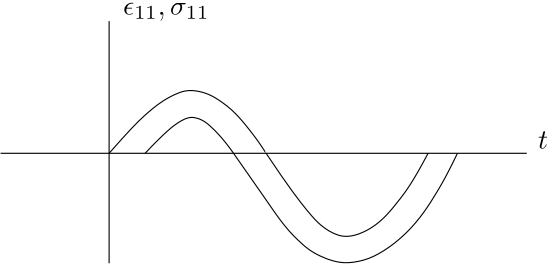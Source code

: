 <?xml version="1.0"?>
<!DOCTYPE ipe SYSTEM "ipe.dtd">
<ipe version="70212" creator="Ipe 7.2.12">
<info created="D:20200728133256" modified="D:20200728134007"/>
<bitmap id="1" width="1920" height="1080" BitsPerComponent="8" ColorSpace="DeviceRGB" Filter="FlateDecode" length="125428" encoding="base64">
eNrsnQdAFNfWgPPan+S95JnkpfdEwQIWmpVeRVFEFLFiRxQVK3ZRsUZBUUFRqQoi2LGhCKgo
CFIURJoUUZReVDr739lhZ6duB0XO5Ms6O3PnTllm5s63Z8/96CMphi+++J+ewcgFi11WrtkD
AF2cJSt2jLCw/ennP+CUAQA4XwCgI0+WTz/9rIfSAB19K2OzSQDQlTEwtumjOrjbF9/AzQUA
oCUGAB12ssAAAwztOgzVNoFrEQAwGTPW7l//+j84ZQAAzhcA6ICT5Y/uqmAdAYBGvwE6//jH
P+HmAgDQEgOA9j5ZYIABhvYb0Ek3bsIcuP4AABez7Z2/+OJ/cMoAAJwvANB+J8vf//GPARr6
YBoBgJUh2haffvoZ3FwAAFpiANBOJwsMMMDQ3oOJ2Vi48gCAaKbPWganDADA+QIA7Xey9Oyt
CY4RAEQwaIg53FwAAFpiANBOJ4tChm+/+/GXX7ur9tUcpmOKQOOIjz/5FMQjDDCgcwGuOQAg
CcN0zOCUAQA4XwCgPU6WL7/6FuwiAIjlzx594eYCANASAwCFnyxyDj2UVc0tbBctdeVai92s
pRpaOt26fQUSEoauOfzfx5/MX7QRLjgAICE//fw7nDIAAOcLACiW73/4FXobBAAJ+fJ/38HN
BQCgJQYACuTbb3+U2aqp9tW0n79W8nWZW9iChYahCw79+g+CSw0ASM6kqY5wEAAAzhcAUCxm
5rYgFQFAQobpWsBFAwCgJQYACsR85ATZUm3YzVoqw+oWLXUdpmMKQhKGLjUYm1rBpQYAJMfR
aRMcBACA8wUAFMsY6zkgFQFAQoxMbeGiAQDQEgMABSJDFmglZVUR2TYkwcp6OuSFhqHrDJOm
LoBLDQAAAAAAAPhnAOgswEUDAAAAUCxSmTRNLV2FrNRu1lJQ0DB0kWHJih1wnQEAyTkffnOP
hx8cBwCA8wUAFIjJ8MlgFAFAchydtsB1AwCgJQYACuS7736SNOFzPy0FrhcUNAxdZICLDABI
Rey9pIOHguA4AACcLwCgQEAnAoBUzF/oAtcNAICWGAAokF9+7S5hzmc5024wMbewBTkJA/hn
EWzYtD8o5NLDR5mvSsobG5sQaAS9RRPXbtyHCjivhYsYAK04AIDzBQ4FAIB/BoB3458rSUNF
RUXbP+XlCPp0xgCXJqALtsSIR/itOw6HXot4VJBTU/eWx+O1NvGq3tam5eWEXbruuvMQrTAA
dBH//PEnn9rPX9sea1ftpwV+Egbwz6wEnLjw4kUJj2Moev4KFYArGNDVW3Grdzktd1m4ZL1U
oEXQgnCoAThf4HwBwD+zYmk1c7ztnAmT59pMmjNh0lyxYMUmz0WLoAXBWwJd1D8LDHMFf6is
rq6qqcEsNP6Ww0LDpQnoav4Z98nrtxw4eyPy2dMXteU1T2uKrpXGh728GfIy8krJ3ZyqZzVl
tc/yisMjYjZsPoAtBQoa6Er+eZiOWTutfdFSV8jC0ekGnrjhPdnOqqqqAQMGcM1Fs1Cbx8/P
7/30z9G3EvCD2dTU3NLSSh7QWzQRn4uKwUUM6MqtuAWLVs1xcJppv3C2w6K5Dk5zRIIKoGKo
MBpHC8KhBuB8gfMFAP/MyhQ7B7uZDnazHKbPnj9zjuMMkaACqBgqjBZBC4K3BLqmf64QGOby
srKqmuqiO3fzLl6qfPO6vLy8TUmTBsJFw6UJ6ILxz7v2+dy4HVdWVZXemH+05OL8rL9GpS7X
fzBf78H8kanLHLL+Olx6IbUht7KyJuZW4l/7fOEgA13HP3/8yaeSZ97YsPlAcMglz8PBkm/A
MB0zMLqdzj/LPLcjBz8/P9SqYVXQHSafpfXPzmvd+PL5Pt88NxGemTmgeY2NTXwFfZ9YEAC6
WitujsOi6bMdps6YO2X6nAmTp9uSmMCHNgUVQ4XRImhBONQAnC9wvgDgn1mR52QBbwl05fjn
8vJy9M+rJ0+SVqy+N9GutLCworQUn95WrKqKHAgNlyagS7XEnNfu2bTd8/rte5W81/G1GbPT
t38VbfZRhObfI4f986YO4u83h/3thtZXMSZ26Vvu1aTVNL2JuZ24ZcchOM5AF/HPmlq6ktd2
9vyN+vr6ly9LpQqBBqP7IUU+vz/+mUtBd6R8liH+OfDEBXQMW1paH6ZleR4+efvOg8bGptdv
3j4reomoqq5Fb2PvJnseDn6Q/BgVQ4X9As9JVPndF3WkoTIjkjkRHwrvCpc6l1ElmFyVfoFW
Z1Ihy0QpuZBdSWyMIolMr6TsSOwzfLezz3WVyzt2BLg+1g+mFTdtpr3drHlTps8aPdZmqLa+
tp4hhq6hjp6RnqEJAo2gt/h0VAAVQ4XRImhBMZWfz62sJw1VuWegzQDA+SIedF+oq3uWJM9l
n3/f4bi5oHuWdJdx+r1A4TcXxV+Q6fflF7Fijgz/mAvv7vjxoU7EB/LnQloLbWNEHX/an9+z
threvq1MOUuadSIu4eGThMSH6O/z4gnh9P0Bl/wDz3kfCz3gdXzH1vfaP0+dMXfazHmT7WaN
srIZMkx/mK4hhg46X4x0DUwQaAS9xaejAqgYKowWQQtKvpbzWejgPT0vqkwEViQrgrOAZ1JZ
XV1ZvB/HLNGVs2wPe1WyIluFB+LLKX+34nafNJTHeYo+Mn5xlAXw40ObyB/Kkg7QPgXWjRFx
/GlceErUUXT7GGnW3sDIhBuRt8Mv3Qg9uk84fcmeTVv2rl67w2mpy9wZ895//1zBT/iMeeay
ssrq6nS3vVd69r/8Z5+Mo76lL16UlJaVlpaWl5ej17KyMinin/n3C8Y9ReEXdu6rcXs+OGAX
WxnqZ24V6Xou2yMVuphLvKAEd3kZPiPsgxbe7IjjU1uaGSr7EXZ7D1tiK9fuORNxo7yqMuH1
E/V4u25RJt9Em30TY/5FtEm3GKNu0cbdYky+iDH9PNro8xijvnFT4mseV1e9vnr9jthgs4yq
+son10lTrqMp9UXJtCn8MsnP6uufxbXL0bhXhJ6aiu9BEx2Q1T/bzVoqeW1Xrt3Cn9Sl2gYl
ZVVQux9M5PN75Z+ZCrqD5bO0/nnD5gPFxaWtrTzEteux+MRtO73Xb9qPbjqItRv3uW5v+wL0
wqUofslW1Kxryw0ltrkitrVAbdKIbhdhc8U3P96lfSWaPVI38Nq5wal4jS+24cdvwOfebq+9
2LbLu7Kq+l58Cm26u0cAmh4VE99+Pm36bIcx42y1Bg/77fcef3RX/uNPpT+7K3fv0bOHUi8E
GvmTPxHNQgVQMVQYLSKZfxY2n7DWFChoQHGgkwKdGugEobfb41PQdHRCdbLzhXLxrGJ9ilTM
/aIz+memb7/7QtSTPuc+olVXVVYyLQG6idAPuJgbDSYruBbhWgvLdgrL3H1eWVUQ2TYrJi4z
99Y5/vixyOvRscFe/HHvi4HHBD8i3u3v5uGzSbID6BtwFj1ZBIdcok1HU9B0NLc9/LM8J4vE
a4nIqisvK6vLusAQlRT5KSud0j/zVTDN/Yo4Gtz7eCAeHdtyxpFE9ZMcNfc2kD4UTD7TPyMx
a2H7rIVlIh5VVj0IaZt16Oqj2PO+/PFte4PCj+7eyB933bB9u11b+SUz56+ZbNtW3sR8sogV
TZ66qKys4tLlSNr0uQ6r0PSQ0Ivt5J8riMjnioqyV69KsrKijMwv/OPzgK9/XqOtG38n9l5c
QnZObtGzwusR1/19/XKys2tra6Xwz/SvySS8Dst9/X/v/LPgi0XKUkmFwrdYARl2WRr/3D73
ynfhn/PynyE2Uh+i0Vt8ejs9uWze5lWYW5TWlDc9bct/o4xVb03emHVkzIMVf48Y3C3a+LMo
TDt/Fm2MXrvFmH4eY2z7aF1SQ9bzpy93uh0VXfOZJ9XURxVMMlNVMJpSnXF+jyz+Oa5Ysucg
bBWVVe0lt4HO/tgi1j936/aVVBsmm382NLEEtQv+uQMUdMfLZ2n9c1DIJTznM3q9E5uEO2dm
sVXrsOk3bt4jCgcxnstk0sVMYynikbajYg8U5Z+lUh8fnn/mty1fPYxop71ArbWqqmp08Scr
aFw+o4no1tB+/nnGnPmW1hM0Bg755dc/fvu9++9/9Pj2ux91dPVDTp1CoBH0Fk1Es1ABVAwV
RotI659JbTYAUAB4e4nWlkOnDxZrX1W9UZKvFN+r84V0nSm8y3J36ML+WXobwLWP6KaMpjPn
irlZM4+/yJsO11rEcCPlVXXGTWz8+J3cJ/dvCn/VdSn+6rkzjPKHduzz3+rKH1+/T3TlXt4n
8YcLsoLG5TMa0Nx28s8ynyySruXC07qsCCzWlxZS24X9MxYQLiLaWYp9xD0zZviptpk5he1z
IR1/kbvAtRYx7Lv9ovjBeWx8+9U7SVH7iVlbgwKO+61mlB83Y5XdNDyv+HRTkf55jPXs8vIK
dF6QFTQun9FEH9+Q9o1/rqioqq6uePnywTLnq78qn/zkK5+fehzVNog7dzHqRnR8woP7CQln
Tp/JeJxRUlJSVVmFZ+SQREumYz/KIF/luqZ/xnYHs8Qit0q2u23X9M8ZT3LReUFW0Lh8RhPR
rHZ6cgm7eqOm/LV3yYX/RZt8EzXcvzC8qK7kaOG53rcm/OemwefRhp/HGH0exX+NRph8GWN0
oPh0TVnNleviHqbiiim2GTPG1ZXkhxdhgXbzz6hYUTJmwilx1wA8tkjqn1X7aXWAf7afvxa8
riQD+Gc5FXTHy2dp/fOjtKzWVl5LS0tdXT2eR915LXvmKPR68FBwfX1DC9Y9IS8l9YkC/DMj
+FlUU0TYTsCbQ0mCHxfzn2qJH4KRG0iCGAbqr4CFz+ZtzTDWZalNL+I3v9Q9Ev7AGd8evFph
YbZfpZHmtj2Pk8szjxi+kbGCtCT8ComfOZOf6Mm/tqb9eprtQJGLsf0smrxeyZqIIv3z1fTM
rLxHaZmJSWkRp9oKeATfPHPm7G6vcwEnLhz1DTvo6beZqG2Dh9iffaH7EVlBE/L5Xpx0LRDZ
4jk1Bw399bc///hT6YcffzEwNPb0OlTDH9AIeosmolmoAComW/wzqamG/3gtGftRm6BRhzW0
BAPx2zcsZJrc+iJafeTMHtA868KgU4PcliNacczogk5wvlADcanP1JTUE8Q1E7s6YTcF+mWz
7eGa/BwqvCS+iCXfp9jvKZz3AtoipAspKVUF+12Su0Ly3rEJAVl+Xs3hFgQ3ZYbQFu+fGcHP
3I0BzrVI7J8vJRU+jD5PysURdfXypX0i/PMGD7H1E7YZV9C0t+0a/yzDySK5a8WiajGDKrSX
57NoeSewWFy+/yRGSEkqME1Kjc4V5qMoj7tAdrPkFBMUYStcY1YE1bWSFhH6WNaJzKQirBWS
945NGlMPhVz+GU3nbx5DaIt1xczgZ26Hz7kWif2zT+yD2PANwln79h8/6bqQ2z+PnCHaP+O2
maygCfkcfulG++XfwOVzWXn58/y8J+GXrvQecOHLHz2/+mGXilrYnHlR58OvX4u8dCUi5FTo
EW/vkpISwldL6J9j8Sut8MLFkWSP3HIm3yBYWvjc38Fx3XFEpi0S9aRDv9MJL8iUG4TkOTQ6
0D+TjhhxlxHcqaW6V7LffKXzz4G3s9PSs5OS0+Pup0aeDyGX9PC76ON3xsv7pMfB4zu2Seqf
N24+kJ9fRChoQj6jiVL5NKlaYukFT3Oqixyydv8tQv2nqFHP3rzk8XgJFemTkzd8HKnzX0w7
G34ehYnoz6KNvogx/ei61uyMHVlVBfmFzyWIPRZaZfQYgj+tEA8mJC2Ml+Qn6OAPJBctnEjY
bH5KDeqTC/ZQw1wWK4m9xZ50yEE7bXk/hPUIH3/oW0JNIQJ8aI8tYv3zMB2zDvDPCAgthvjn
dh0GDBiAO3zW7gjfH/9cUlqBb2defpHokriCzszKw8u/KimXyD+LfMSmtT2IMDbW1gKpMF6G
2rQj5Z8kFjyX8ULQ+iI/2FL9s3DbKMvSGjaCZcnNUUrTFK9KgvjnpELyIuRGIEfT7hzZALe1
FUn7ThIjhYKNx6bjayFLlbvZpKPB8bNoUpP1nBTmma1xzq82Bh+/kZmXl34BH/e7dSsu4bS3
wD+fv34yAG9B+e09FOy+xxNffK2Lh7MEKyUUdOrDJ7LJZ9niOQlF8Gd35W+/+9F6nE14eDiu
CNAIeosmolmEIpAl/lnYlLpONs+M1BxYO6qt7USNQ+C3A6/zm3/FgmXbMf0a0LnacuiUka0V
976cL7QrLf1xmxl/i1+dqI+xxOMn5VL5giQK+KJYcJnluKdw3wsoW8W6DZHpGUnsD9TsNxfK
9gsv9XIGlbHfgIR3CvqKKJqFTUSzfbnM8TUu91rEOaLiqtLEMDR+6daTwrjwPWL883bfPR5+
rpux8dUbPSRZBeGc0d+8DPJZtvhn2U4WKcUpXSxT42+FcwXCmaZJSf6ZL58F7hQXxQJ36pmU
JVgFWZZi40Sd/ATFgi2hbBWxCGXZeBb/zF0hZVnqvsgR+M3hn4XeG9sGcgFSJmdWEU2rEDfM
wtTNdHXPsRYx+T1uFVXlRnqj8a3nUx9cPW4sxj8vsJu3ZtrkOdj4qJli/TNZQd+6HS+zfJbK
P5eXl1dVVj578SIu4nqo/YLQz745+XOPLb/8uWLQsED3fWfOXww4Huzr63/ggOeWTZuePn2K
Rz5L459pF3ByE5eqpvnXQ/IskijmaPPT5TP7HYerfU69CbLdlSTzz7HPxFQumX8WIYel9s/k
uwBpU7lWIe3NVzr/fCWlKPtxgl/brCuX7yRcCQvmjwceDbly3O9421LbfHa5+WzZImn+Z0JB
FxQ+Lyh4LoN8lrYlVl3/+kppnEXq8r9dH/xD1Ii06tyW1pbYstQJSWs/jtTB0z5/Fm3wWQw2
8t8Y43/e1DZLdrrw6nZdXYMkuZcF/hZ7WkGPGCTnfJ3kovHUHOQoGsEDy/ncZ6yBNOT4Z7Je
Pp+bEcd8dLpOTUbdppcFjzzkxNSULaE8RgEf4mOLWP9saGIpenE3D3/PwycJ7sWl4G1C8kTE
tp1iUoJ8/MmnYHfBP7effMYjn1m7I3yv/HNjYxMWztzKS0vP5ktmN27/jM26G5fCj5duRQtK
mfCB8VxJv+9TrDKjtUBWpkyBIGw1cYlfUjuH5p+pocJsHY4welBi+ArZ8m+Qj4Bo/0yN62OR
J1wNRXFWgTWiA6//HP23hxL5Z7ZvHK7F5b1Mukp6qL+RfOPsSYF/Dj8omO66N2ivu7e09xR0
G6qpqcVvBDLIZzl92m+/d//jT6Xvf/h5pMXoB0lJCDSC3qKJaJYc/pncUqJ250H/ip/cQiPr
Zfb0HaSGItCl23JY47umRoZW3PtyvrAJAfLzKYd/plxRhWWE13PGcy7HxVl4T+G+F9CerwWr
E/cbYRE3F9rGsNwCIjmDpUXckmj9DxLHhFWDsMSqid6Gtq+J2T8pydbCbFQUvH1bnIr/vobN
P0dEHKGU93X3OrFnd9v3mxL6Z7KClkE+y+mfpTpZJO1ij0vGcvhnSniwUJMK/TM9CpcrNpio
nxFvTBGq5E0SVCUmn4aICukbwxKHTEtFQuqFUGQEMkungeTKObM38+unbwN9B3HzzP5JSbQW
1vjwyqL4PfxxNv98es9aSnm7BS7z5i0dg7+VzD/jCrqqqi2gUDb5LJV/Lisrq62uTnuU5r/b
bZ364OP/+frwQO01/TWX6xgc9gvwPea3fNmynTt2Hj7s7bRo8eOMjNLS0grBIHnjnKZAhddh
6pWKdLvhvryzt9hF3HE42+fija6E8c+SZ67gfkihRMLI6Z/ph4jYbA7/LPXNlzt0nDS0+efQ
h5kFeTFBpPLBMdevXdmPRo5eCgk750FWyjuPbd12QEL/jCvowsIX+MlSUPhcWvksbUuM18o7
WRypm+jw98ih30YP35nl/6bp7bGC899dH/5ltMnnUZhz5vdCaPxfrDtCk39F6Q5JmBvw4kpr
C09s5cIU0MRTjPBxhvwkQtO8HPEwZOdM988sPQyS025Qk1EzekKkZgIhPwoxslgDH9Rji1j/
bDt5viRrl2QQ3T+a2G4QYQD/LKd8Zu2O8H3zz83NLXg+jZzcQq7kG2T/nPY4B/fPaEGpw6s4
W2vc9oA9PFiUg6VVy5YKg11EcLTKGG0eweoYhSX2z6yRY9L4Z86M2WSHQAoIZ/xqj+yfST8D
p8oHET/iFt98pYRzxD168TIv7xmRfwNdyaOvXBDm3yD7Z49jG9ve7hWbf4Pwz9XVNeiajzac
2R1h+/k0jYFD8BC13//o8cuvf6BX1b4DENjb3/7A+41CBVAxafxzPTOrBv07fVqyNWqrTBg5
QE2bRv4hG/jnrt6Qi08RNORqO8w/K/58Yb34067nbP6Z9GDO6hMYgVLUizPznsJ9L6B+JUe6
Mrf99EbSC6xwOym/KmL/TTf7c7qYr0TZbkDU53cRyTHEZ+egBzaT2gMSr4V+D614fEMwRVz8
8+7gQ8dCPfYeIgq85/5ZhpNFwl72qEkzSCKUyz/TYqHbpChhPhlx1DTlKwziFXhaRtQuYV9J
7pcaLdxWCYcQ5q6QsnYiP8cFhhBmxj+LzmLNOpeRwJkjOQbjiDGtOFv4dNtmS7oWlt4V9wmm
iIt/Xrpg1Q4np5XjiALS+OeKyiq8McbsjlDx8c9lZbVv3z64eOnIjFk7jIcf/+wb7/6aaOQv
e4fQ02cDA06sXL7Czc098HjQ2tVr7yc8ePnyZVWVFPmfY0kXJf41inodpl0wuaWxuF+LiLjj
cLbPuRNWSOufKTcp6f0zf3FO+UzefpYvFln8M+2bUOFWcd/XpLz5ShH/HJmdX/A4nDz3yPUr
kZHH1uzZezwiJCTsL/KsbUe37vBcI41/xiOfO8Y/oyf3wBfXhibO/WfksP9Fmf1yc1RseWrx
m9JNmUc+uqzZ7abxJ5G6/4gY+o/rQz69qfffaKN/3dQdnDjb//klSfwzERVDTbXB186UJxGa
cKa+JeXWYPfPgnhm6iNMW8Q1W3wOLRyaZsWp6lvSjg6BTvnYAv4Zhg/bP7N2ONjBClqG/Bvo
xlRWXolOGee17CHQ+PT1Lh5lZZV4ebSgdOc+W7SzmK6lSa0dfmoOjudrTv9MCbrmjH+Wxz8z
/LlY/8y3B4I2oazxz6z+mRKExhIjR27+0f0za5tTLv8sKHNa4J/J8c/C5Glc/tnl4IZN+0V8
G0KWz3jajZTUDGZ3hO3n0yzHTcBD1L7+5vu+/dSsrKydnVd5eR1GOK9aM2LEqB5Kvb797kc8
RA0Vlqn/wT2c/pnWTCIvKJhLinPm/9BMEAMA8c/QisN/v5b6MIPZr0dnOl/EyVhO/0xcqWhX
YKF/phpdmg1g3FO47wVifpWMSwMJXLFI7yFZKk7p/bOk6oN572aui+4ZhEde8rWw/la9DVH5
n73O+gee2beLWsmG9zf/hmwni2RZI+iDUIRy+mdCO5P1NcU/U4wuyc3yEy8LPCpRPyPfBcU/
c6fCaLPTTN3KXaFEGSpYZbL0/pmSQ1tkBDVLtDNtr+lThAdZ8rWQ3TU9elxU/ueNzlv2rly0
mFJegvzP5JzPMbfimN0Rtkv8c3l5dWnpzfUuO3v03mNhefKfn5+YZLfHefWOjZtCw84EBASt
XL5yzx73gMATq51XXb8RlZ2TW1paWill/DPp7kC9DtMuUxz+mbPNz5Uqn3HHEfd9HMeTjiT+
mf9oQE5sKKV/Zk1aKF/8M+dPYCT8XlXSm6+k/jn7QSCXfz4evFJW/0zkfC4ofI5HQZO7I2yP
ltjr+reXSmLNU5b+PXLYF9Emn0UaWiQsjSy5X1ZXuS83WOnmWJvENQfywjzyQ4bcm/VVlBkq
ZprsdPHVrfq3DRLU3yaByc8X+Di1T0BO/8yPkKE/xXBoYWrqDGrcDjXGBvwzPLYoNv9GMAFh
pMkTEZB/o4v45/ekn0QR8rnjFbRU52NK6hMs+wZ/OH/xJjnVMy3zM+LshUhUrLm5Bb1K0v+g
qEYFx02f3JCgJvaku2vx/pkRtKYY/0xObUH/mZhY/8wdvSyvf2akdBYVzMadzESuTqwYWe/q
6nJvt+XfeBIbLrl/Xud6aIPLPsnlM552g9YdYfv5NLyLKI2BQ/74U9nWdtLBg14REdeTk1Oe
P3+BSElJvXz5yh63vdbjbf7sroyHqMnU/yCHfxaVf4OIOkCvbG058M/QiiMlT6P169HJzhe2
52V66kh2/9w2i9LjLXf+DeGVkOuewn0vEJ/QmNVIiLi5SJKhgi2Tp9T+mTmFM0EoTZKweQxm
j1pcGaJEpyHlSDl1/E7uk/s3ibeBl+LDQ05g4x5nAkPO7mXWs36f5PK54/sflOFkkSr5Bkuc
Lbd/btOtgm7vjEXn3xDWSQ3r5cy/QVqXeF3M1pGfiAol6luQGZAsg39mbhhbtWzT2bKL0Goj
3kq+FtZuDQVsv3onKWo/8XZrUIDPoQXY+Crn7V7Ojsx6pkvS/yA55zOtO8L26n+wqirbN+Ci
2uBt//zP/MFDXf/9Zdj2XQc9D21y2XzqVNjx48HOK5x3/7XH1y/AefnKq9du3Iu7/zQvDw+B
llZL8q/k2dLn3xD5i0Xxv/2UQKKKetIhXUhpfbsQP8Ph7l1R3D1CXHnZ82+wXv8lzL8hzc1X
rH9un/wbtA4Had0RtlNLLCu/ILOycO6TnX+7oflFjOln0YZfRBpNTl5//VV86duK0GfX48se
1TS8LqurOlJw7oeYkR9d15yVvj2zPF9s51CkpM3F5KR//IwWxc+quAOehW+p2QLF+GdKzg2q
36b9RJThn9lzFe5hrwf4gB5bVkL/gzAoOv75/RlQq4ZVPnewgpbqRAgJu4oOY3V1bVk5Fth8
Pvym6/ZDzGKbtnpevBTd1NTU2trKT9nRejL0ing58Ixoq9C/JWd3m+QuPGiNJRGZOrj8M7kZ
w/9JlxT+mfoDbY6s1JSdoua3FJWGmtJ9IUv0nWz+mXxMhN2XkPoloRegdhRIDhp8ITJHnBQ6
CNVQXV14cw3e/+DTqBNt073DY4X9D7LGP2/22rBJTP+DqJ3G7HCQUNDo1tC++QSsbdU0Bysp
975+/QZaHf69TCN/aG5uRm9ramr9A4+jAuqag1FhRcY/s/U/SGtHYUeGNV80/wdu4J+7Jnh7
idZzB9GWk/zB5305X1ivmaSJ1CsYS4cClZXs3bBSUt/jPx6h3xdY7ins9wJKv1TYUvxxYY9U
HFd+ETcXWpcEpKoYkeGiY5LFugXW3ngFId/EnYWR/JNdIJD3iKMvyDVivhIVlf40OPFhZu6t
c/zxY5HXo6N8+NMPBUcEHvNlq8pd9F+Xl/dJpm0mFDSa2475N2Q6WcRVzpormJrYQehU2Rxp
WTlpCm1BSkbiOpYuDvnT2/Q1Px0EObkxtf9Bks2OyMLjrrME3pvdJ4uokNo1IbkqZmS4JFms
OeayRm4LJ154Shx5/uZx5Nbg6FGRMPxi1iIi5zad/SGxj2LP+/LHt+0NCt/vwp++cv/O7dvt
2KoyEemfx1jPZnY4SChoH9+QdvLPVTU1j7b/dcfcMmz46LUzZu6ynXzl9NngU2Ee+/afO3cx
+OSpVStXubvtDTt91n2Pe+TN6Os3olJSH5aUlEgd/0zKocHd/yB7UAdnm59+uWa743C3z9mF
LeWuxOgtnRn/TL/rSeOfRXVHKId/pt9QiAdJrvuCtDdfafwzW/+D5wLxcWb/g8c2ueyRxD8/
ycyldThIKGg0q52eXC5cjaourTn48uzXMWb/jcaSPP/7pv5/bxgZxS+4UHwrv/ZFRX11dUPN
09qikBeR30aP+DLKcH9RWPXL6ksSPky1Zc+gdaFOncLpnxl9FJL9MymWhlhWkGmQNYM0pVpa
J4Ok/nHqyb0fVrJ1lwN8MI8tYv2zaj+tDvDP9gvWgtrtLP5Z9PBeba0I+UwU2Lt373vlnzds
2l9egR7Da/Z7nkh9mIkO6evXb5NSMta7tP06dc2GfbH3kvG0G2jAk0W/KiknCoi2kVxZxTif
Ikl50kjNPJH5LbnzPwt/nf0sSbr4Z6p/rsxIIvaFutnC3w4X3pUw/zOxSFX6XfKWCw4X6++m
Jcn/LDx0L2IpQdosWy44MpSWJ+23z/L7Z7SzudU1ZVlxaPxE7FNh/ucbl8Tk31izZ63LftH5
n7ft8ka3JGaHg7iCjoqJb9d4TqtxE9W1hvTuo1paWlZTU4MeZ6rQWvlDZWUlGi0qeh4efrln
LxWNgUNQYUXGPzPyOdNbX/xWH/2bfXwoSob45y4LOilYu41GJxGajk6oznW+cEQ30b8iFFz6
6D9kpltTqgcWXhJRGdKDNsc9RdS9gC0tP/nmyBXMzF0hJWeF6FBh8iAyapolZRNLzZTAOa50
GZxeQrjZHL8QF//TG3Ka07dv36IHkJJnj4Lbcm7EJTx8kpD4MPbe/bDDbeUPBUcEhVzyDzzn
fSz0gNcJNw//HbsOrZXg79Y34CxrqDOuoNHc9ot/lu1kEVM5R2gxKXqZb3HbNCwjqpYimRnW
VJhmmR8mTaxImPHj6XlGfDWRAIQaAByRRUv+TEk6wRXMLKJC4aw6Ub31UYrVie7Xj+6fOYKQ
CVvOTIItgegW7jXJ24taC/uHTrr2VFYVF+df/gufuzcwMuFG5O3wSzdOeGxuK79y/86/vDZt
2bt67Q6npS7z5q+xm7lkrKX4v9vJUxeVl1cwOxzEFXRI6MX2in8uL6+qqKiprKytrKqtqCit
rHyQlHInNu5+QlJsbNzZ0+fWrl5z9MjRlNRH8fcT796Lv3PnXkJiUk5OLjqhZAuLravj6NqV
mUBDOJGrzc+RS4p6x1kp+mIr+q4kvAWgLWHP/0xcUfHHHOn8s5ieCCTyz2z5mVkfHkV8LynV
zVc6/4wIT8xPS89OSk6Pu596OZhc0u/Q8Ys+fme8vE96HAzctoWYLsY/5+cXkeUzWUHnSxZs
LENLbKfb0ZcFJYmNWdYPV38SpYf3M/h5tNG/I3U/vqatf9dha6bficIr658c7h4ztttNY9vU
dUl1Wc/zitGCkq2CkuhPmK6ZEr3Mnf9ZmEaj+B5bzmesZnKqDaKbG7aHJoGdxh+dkttqYOn6
ELfQbI9RwIf12CLWP3fr9lUH+GdDE0tQuzB8qIO0Z7dfwDkej5dfgHV/8AA1QKpqbt95gOfc
wF8TH6ShAkTwMxoPOH6+464/iviSXQ4kyyEGdGak9Wl2s+ZNtps9yspa18DkmK//8aDggOMn
Ak8E4aDx40En0fQtW3fo6huPshqPCqNFJOpPDQDgfIHzBfhQkMq8TZ0xd9rMeZOmzbYYY62j
b3LUxz/wRDD6P+B4EA4aDzxxEk3f7LpDR8/YYsx4VBgtghaUra83AHjfkNw/V1ZWVpSVV5SW
lpeWlqEBjWAv2HhJSUliQsJfO3Zeuhj+5s2bklevsAD+snI0VFRUiO9/EAA+rJbYynVuz3Ke
32vIGJ605N/RBv+J1u8WbfJFjMkX0aZfRpl+HW32XfTwH6Isvok2/yLaRPmuTXR5Uk1FTWRU
nIQdwb+XsITucJhw4MNHbMd/02cta2//rKSsCpYSBvDPfMPsxv+C6T6Px7t05Zbz2j3bdx0h
5q5ah/1G9fLVWy0trY2NTbh8jr6VQCzYEXfYZ+9W/4J/hlYchVn2C2fMmW83a96U6XMmTpnh
6LR84ZIVC51WYK84/HHHxcvt5y9GBVAxVBgtghaEQw3A+QLnyzuFpb8/OXN4tt+tX7p+CTu/
f5bnZAFv2R6w9PfH7ADxPaCtc0ZK15KcPTl+SP6ZNvC7FsT08quSEj8f35PBwY8ePqytra0o
L6cVg3sB0KVaYns9A8vySj1env5npM6vdywNEh0/jzL+6MbAf0XpfhKl96+bOn+LHPrRdY3P
ow0npK6JKU+ubXxz986DrTsOd+ZDBP4ZkMI/a2rpSl7b2fNYerTilyWSL7J4qSsoShjAP9OI
voUp6JevyrKyC0L4uZ2d17qtWodJ5mvXY1taWvD8G7h87kqAf4ZWHIW5DstmzsEswcw5jjPt
HafOtOdgnt0sB1QAFeMXXogWhEMNwPkC5wsA8c+s2EycNXna3GkzEPOmzZw3ceosDmZPnjYH
FcCKzZiLFkELgisGulz8M26bK4QDHt6MhpKSkmtXrz18+LD45csKxgDxz0BXa4ldvBxVVlZ5
qeLuiqyDoVXR0W9T9xeF2qVvGZIwp3fcpEEJs02TnWamb933LCThbUZN5eu7sUnS9u8G/hno
1P75408+XbzUVcLaNmw+EBRyyfNwsOQbMEzHDBQlDOCfmQSeuFBSWkFI5lXr3PH458ioODSx
uLg0MOgiXMGALt6KW7J864LFax0WOjssXIWYv2i1CPAyqDBaBC0IhxqA8wXOFwD8MyvmI6dY
WttZ28ywGj99rM106wkzRIAKoGKoMFoELQjeEuiC+TeY8c/4a3l5eUlJSWUVNuATaQNcmoAu
1RJ7/Dj3Wemr52Wvnj8rqSgof1VYUvOy6lFZju+z8F35x32Kws8V38osK6gurnqeV3wj6p7r
9kNwhIEu5Z/RMEzHrJ3Wvnip68effAqKEgbwz6ys2bA37GzEAS/KHQ29PXshUoIOBwHgw2/F
AQCcL3C+AIDC/TMAAPL4Z0JBE7k4CCMN/hnoyi2x6ura4helD5LTT5295nbAf7eH75UbtwsK
XzTVNfBaebwWXsPbhsKi4oiouzvdjuGL4D1AAUDX8c9osF+wtj3WrtpPC/wkDOCfAQAAnwYA
cL4AAPhnAOh0/hkAoCUGxwEAFOifv/3uR8mzcEjICAtbkJMwgH8GAIDeivOCVhwAwPkCAOCf
AeCdMc9xA1w3AABaYgCgQH7/o6eEGk21n5YC1zt91jLIvAHDBz98+92PcJEBAGlbcR4Hj8Nx
AAA4XwBAUSx0cgWdCABSMX22M1w6AABaYgCgQDS0dCSXaYpS0CCfYegiQ1+FfmsDAF2Bv9x8
1kF6cwCA8wUAFMcs+zWgEwFAKmwmLYRLBwBASwwAFIi5lEkwlJRV5UzEYTVuBshnGLrIYGQ6
Bi4yAAAAAAAA75CJUxaDTgQAqRg1ZhZcOgAAAAAFYjdrqQwpBWwnz5dhXYuXug7TMQMnCUMX
GT759N8Ll2yBiwwAAAAAAMC7YtnKnWYjp4JOBABpWbB4M1xAAAAAAAXyw4+/yuDWVPtp2S9Y
K/laRljYduv2FThJGLrOMHL0JLi8AAAAAAAAvEPGT3QEkQgAMjBy9HS4gAAAAAAKZPa8VTIb
NiVl1REWtiJEtO3k+ZpaumCeYehqw2+/K8G1BQAAAAAA4B3i4LgRLCIAyMxku6VwGQEAAAAU
iI6euZy27dvvfvzl1+6q/bSG6Zgh0DgC8jzD0DWHL7/82sFxPVxYAAAAAAAA3hWLlm0zt7AD
hQgA8mC/YCNcTAAAAAAF8mf3XqANYYBB/kFTS3fJih1wSQEAAAAAAHhXTJ+90mT4ZJCHACA/
tlMWLVu1C64qAAAAgKIwHW79r3/9H/hDGGCQbejW7atJUx3hSgIAAAAAAPCuWLx8m+XYOeAM
AUCBjBg1Y/6iTXB5AQAAABTFXIc1P/38O4hEGGCQfIAWKQAAAAAAAAAAAAAAAAAAAAAAAAAA
AAAAAAAAAAAAAAAAAAAAAAAAAAAAAAAAAAAAAAAAAAAAAAAAAAAAAAAAAAAAAAAAAAAAAAAA
AAAAAAAAAAAAwAeGnqH1MB2LQUPMBg420RpkpDnQEAAAAAAAAAAAAACALo7WIKOBg00GDTEb
pmOhZ2gN/gQAAACQCkOTCUO1R4JwBgAAAAAAAAAAAABAEh09VHukoYkNGBUAAABANAYmNuiW
AbdOAAAAAAAAAAAAAACkZaiOBVhoAAAAQIR81hpk0q53Ig24HQMAAAAAAAAAAADAhxwLbWIA
ChoAAABgymcjG61BxnCjBAAAAAAAAAAAAABAPgVtbGAEChoAWDAynUjqdm2MnoGFvvGocVPm
HvAJqqquzX1acC/uweEjJxwXryeKmQyfDMcN+ADQNxqnORCyPQMAAAAAAAAAAAAAoBCM5FfQ
JsMnm42Yamo+xRR75Y8IMMMZgb0KJk7FCo/gzx0xtZMqO5PhU9CWSwvaZbnWazrRRFaMSTYV
kFA+o1dDA4vB6gPUVHpoDeg9bKC6to6u/gjr4LPhPMHw9m1dUnLamnU7QUEDH8ofv+3AwSZw
cwQAAAAAAAAAAAAAQFEMHGxiBHISAEieH72OGDFh3sSRa+2GOdsMcBihvNhSdctM7d2Oo5bN
tBplNSkxOa2lpbWurp4Q0bF3E2fOXg4KGujs37wMGjocbosAAAAAAAAAAAAAACiWwUPNZVPQ
uGpzWu7iHxDmdSzIPzDM2/f0voNhbm4B+/f7+PoH+Psd8vM54B/g7efv43fkuM/RU76+Yf7+
YX7+p3x8A/wDQpcuX9/plN20GUs3bfVw2bJvk6sHmc2u+zcJ4I9T5qLyW7cfnDlnhcxGdKKh
5So9g9W6+qv0DFfpIvRX6Rg66xis4uOsbYihI3jVMVyJ0MZYoW04wcCSqEeWZLDGNvpG4wmM
TCYYUqegAoYmE9B02sROauEsLCYumWG103HEvoUG3ktNfJeZnt48+uKO8Vd2T795cPE6h6nr
XXc3NaOhqamJ/39zM4/HKyurWLp8MyhooPOioz8GbogAAAAAAAAAAAAAAHBhM2GGzMvq6I+R
QVaYjsASShw/dZrH47Xwo0BfVvLuP3h1K/pRbk4uj1eDJvB4hTxeBY/3lkcfMGV3MuQkqsFs
xJROIWdwr7hhk1tA0JmM7ML0zPyMrMLHWQX46+NMPqQR4dzMgvQn+Vcibu/4ywtP3yHdevne
eJWe4SGNnksGqK7pr7qqn+rqfirodWVfFed+Kqv7ovF+zn1VV6qqrMRfVVVW8F8dVVU9+vZc
rm1I1CO9fJ6grTeGDK6XdfStdPWttHUt0auuwVgDI8xI00qiZRX+Kdg7rN75l5fl2NntlXbD
3NZh5tQ19qO22BseXGzovcQwYLVZ2Jax53baXvrL7vq+BVcOrHCcNy8+6SH6A25sbGxubm5t
bW1oaERvX795u2zFlq6pLidPW4Q+mneyamsb+9FWszp4Z5cu34yDxpkF2uPvk7z2dsq8oTUI
0j4DAAAAAAAAAAAAwHuK/TynfR6e3t4+iJ273OVRwbJhYmYVGXlTW9dctsW1BhkbmdpK7WPN
MR97xO9EU2NzcubjI/6n167bO2nC/Nl2C86dCq54mdrQkNvQmNnYmNHQWNBYX91QW9fwur6x
vqmh8W3168LGxkZfvwDMY5tP7iT+GXtdt3FPWkb+nXvJsXEpd+NT78Wn3k98dP5ylN/J84Gh
4QGnwtGrb/D5M+GR9x+koQI4d+4mZeU+d91+EKtK2v3F/bOugWO/vr1VBvXpo9WLT8/emhR6
aShjqGP0VFfqiV7V0Pg8FZUVOoYyxz/jVllH34ovnMcaGI933+u9d98RC8tpaJauwVj0OnHy
/KM+QXvcDuvyi+HgplqxH4GnVwD+7UVOTr5iFR8un8dNXDBx9sJF9nYrZ5mvtRu2xU5zz1yt
I0v0QtaPOrdlwqWdk67tmXHnyKqDrsvjElJaW1sbG5uaW9qGpqYm7CuYV6VT7Jzaw3a2k3VU
1JcCtbWv0e6/k7Uf8PR333fU2sa+A9a1bMWWlNR02ndp6K+R/L3DtYiY9vsaYtfuQ2iN6FXh
NQ/TGfVe3l6v5vF4NYkHoJmhYPYk1/B4eRfhUAAAC/Pdz5z02WH1bta+3C3kzLFNU9+DLQEA
AAAAAADeI0ZbTgwNPRMZeRMRFnYmPPwyPu7t7SOzDZaB1Wtc0ErRq8w1DNMZJXX8M79DvSMB
xxt5db4n/KysJhjqmA4dMHjeFLv0+OjW+vzm5vzmpozmmsTGqoctjWWtTa+b6163Njc1NlQ9
f5HC49X6BwQS9XSW+Of1G/c8epx7Nz41PuFRbHzKmfDIsAvXjwWdPXDspMeRIE/fEI+jQfuP
Bh89cRZNP33xxp245PjER7FxyZk5RVt3HJQhPwMet+ysa7C8n2rvPlqD+mhq9dHU7KWh2VtD
o5f6oF4ao4wtLE0sB/XRUO+ppoGjrKamPEBTeYByTzUnVZUVOkYyxz8T/llX30rPcNzVa1Gp
Dx9fDL9eUFC0a7enroG1n/+pZ8+eoym5ufnBJ8/hodG4f5a/d0saqamPCemncMU3fOTU27H3
125zn2k3depYAxsT1bE6v8w2/X2zbU8v+0HuszQ3TB24ba5ZwJY5gbtXP3yY3tra2oT55+bW
llb02tLS0tiIRUGnpKSbjZiqQPmMq130+n4qaEI+X4uIeScbsHLVto5R0GgH8b+9ly9LT5+9
EhB4Gr2icXzi1WsxRJl28s+4fMYHhStorUHGst079Aws3Pd63rgRddjbD42Dfwb//O4cIEXc
tbHA86T7csVrxrE7joWccVvArz+EvRJy5VabAk+GeM4nbedJKhTfSJ2FrQWbNdXFh/yWffdF
r4VxKNiOmGC6cEX4PtK3hzSL+xjyd1y4CvwtlUCXsYb0j4yzDHOniP01ZF8FfZfbDiMFxvbL
8IdB/Yjl+asG/wwAAAAAAACwyOfIyJvh4ZedlqwibLOJmZWHhxeaHhAY1GEKOiwMc+ChoWdk
rkFrkLHU/pmfR+LAkWOv3hT+5b7VSHuITv9+uqq9V0y3fRR9ISspPD7GJ/3ByYz7QQk3jr5M
i24uy215+6qpprjg8d2rl31flT/0OnxIhnwUzMhVHLFlFOOfXdzSMvLu3cfCnm/fS/IOCPPy
O4U4HnYpJ6+w9vWb/MLnp85f8/ILRRMP+4fein1w/0HanbiUrNzn23Z48uPGZcq/oWuwrF/f
Xn20BvbS0OCj2VujXy8NC6NRi+Y5rVq+fpyFjUpPdS2+fx6gPAD3z0o91RarKMA/85NsWI8a
Y/ckM2fk6KnoYNo7OKekpmdnP70Te992sgMqOWXawuSUNCMTG139sTqCTB2dyD+7bvNA1W7Z
tX/1JtdptmZTR6hMG95jquGvy8d091qgtXGC8uJRPTbbG3qsGO+ze312Ti7mn5uaBOHPLegt
esVzQbtu26/AgNv22+UPQD53mILGxfLr12+Yn8IGlz24hS5+WdJ+nxQhnwnjrUAFrW80Tmb5
/PBhWlx8gvteT/SKxhWtoME/d1n/TFWgkoB5S4oAbHO5nP5Z+lWQZSNuBQWylGlxRftnNusr
WIp9gwXilMNGCryriLUwDbZE/nm+u/Co4mthqmmOw9imi6n+mSppmQYbm8KQ0hJ9ZDQDT+wy
uTb+FOoRxv9OyMdBeuuLVdtWA/bdhGzbD/4ZAAAAAAAA4LS+4eGXR1tOZM5yWrIqMvLmzl3u
HZP9A4++Rq/TpjvIXI++0TgZ/LPnUZ/qhldnzvhtWWY/x0JvjPofC0YN8d+5xMdt8e5N08JD
t0Vd9vB1c4w/tftN3h1eU+Hr58m3wg7sd1v2ODvq4KGDnS/+2cXt0eOnuH++E5d8LOjs4YAw
74Cw4lelb968vZ+cVl5Rlf4kx9M3xDvw9NHjZ27fTbr/IC02LiUzp0gu/6xjuLSvaq/eWlq9
NNQx1LV6qffupWE3ebb1CGv76Q6L569Q6okmamgoq/XH/bMS5p8XqfZZoSu3fzYYq2dobWNr
fyPytpHpBF0Da0MTW//A0Kam5v0HfVAxPcNxoyztkpIfWVrNQIURCvHP5IBPEYP86ThGj539
5ElOXV3d/iO+bge9Zk8ePUqn5xSDP6cZ/uRspXpyhfn2GRrLRvy5wkb92GqbCyc8i54XofU2
NTW2UIempqbW1lZUlQLjn1+/foObz/ct/vk9kc8doKDxv8OXL0u5/szQdPxjaif/TJwIuHMm
EtEoSkHLnHzDdevuR4/SibdoHE0B/wz+WQEwZLJE8dICr0gJguXyz9KvgkU28mWpm3sgU5ly
m0M5/LNPIIfb5G+Sj3jLzT8ylHBi8fHPzM0gtpC/+8d8OLZZMFeUfya8MbVO6f0tfnw4AtGF
K2Xxz4QGJyl3Ka0v2TmL8M8S/cmBfwYAAAAAAABYrK/TklXElCNHfMkZMNBbeXIySw6+IpsJ
M/C8HzLXo607Wob8G8cCT/B4DZlpt1KuBR5dZedsqb5jun6w66wz3qtO+a5/lBiSlnQqwH3+
Te/lVdnhrbynlYVRV46sPviX46uyR8f4+Z9ljn/GQ5q19cZ89/2vf3RXReOGJrZGpjgTBW8n
Dhpi/uWX36j2G0osIo9/5ud/zrsbn3IvPjXm7oOjJ855+oacPHuVx+NduBbtfigwPCIm6Mxl
LPg5IOzo8dPRdxLv3X94+25yVu7zrfz8z7L5Z2dtgyWqKj17a2r1Utfgo9VbvV8vdUsjy+m2
M9eu3jR7ytyePdU0e2uo8/3zANw/K6stUlWR3z/rGVojDE3GJySmTJ7qaDtp/iHvwPr6Bu+j
x5ubW3bt9pw0xXHefOc7sff1DMcp0D+TA55FD3IaP+c1OxoaGt22/7XA0Wn9Wqcls0custFY
Pq7v4tHK2yYNDt84/tBCvT0zBx9yNDy/Y0Z0wLbE0yfqa2vxgOfW1lb8lT+ChUKjqhSb/xnt
Xbt2adfZ5XN7K2g85FhEB4tEao728M8BgaeZtpkw0ge9/OVfxeBhw2W7a3gf8Tt//hLxNig4
FAH+Gfyz3JAErwwCkGRxRetc6VbBahHbZCnVoMrun0VsFS5Od3DrU08XiaKsydNl8M/UQ4rv
/iZWY4zvyw63ELH+mTpdhH8Wo3ZFWWvBNnD4Z+p0aa0v5ZhwbqSEf3LgnwEAAAAAAAAKeJIN
sl6m+WdcUKNXha/aZsIMmwnTp02ft2q1CwKtBW0MsUn4RDQXlUFIXu3gYebS+ecRmEf1DQxq
ba1/lh1b9ehi5D7H02usHwasfnnnaFXujdqX8c1NeVWl96NCttw65FieeKz17d2yR0FXPBee
OrahpbU8IPCUPPHPeJ+Jf/yp8vHHn6hpGLDaaUJQf/rpf3QNrBUV//wgJT07J/9hepZP8LmD
PiGhFyJaWlrOXYnKflrAa20tKCo+FnT2kH/o0eNnUh9lZucWPEh+/CTnmXzxzwbL+vL9Mxbk
rK7RU12Tj3pvTcd5S3Zs32uuN7wvlnxDXY2f/FlN4J8Xq/SRM/+GDuafx+noW23ctLu8vDIt
/UleXmFzc3PMrbjLVyJjYxOam1vy8p9lZuYWvyzZsnUvP1h6nLaupfz5nzvMPwefOo8q2eTs
7DRvnvOCKetnm22ZqbNlmvracf33zzGJcJ16caPlmdUWF11sYtwX3Pdbf8d9Q3VxcSuP14J2
vlWYf4PoiLBThPR/SPK5/RT0Bpc9aE9j7yZKKJ8V65+JypmhzoSCxlNPy8OgIaYy3IlmznI8
ERR6L+7+jJkLcIi3Mt7dLhaQjmJt4h6mf8beCoe8qzRTLZwjMKu7E2uFU2uSdwtKogIX8miV
UGpgSO8DiTUcq8ZcLtpaUgH+XNKq8X3hFOyCoeACdgQohSnbjwqIP2J0yUzs+wWsKkENDP9M
XpEI4c+5Pdxbgh1ndECEBYSfLNvnyDB4TK9I5F5mTYghYTgxsQpGbdRwWRadyCJgx9IDaGXN
vyHWPy9nU7isszjXQtowGeOfhYuQ9DtL5m3GLM4kyeRPQSb/LNrTkuZy+WfKtlFro6aMZlkL
cbjoyaUpx4S28ZxZtcE/AwAAAAAAAPSo48DjwcS4t7dPePjl0NAzaGTT5u24JZazT0CuoGsm
eNoN9Mo6V0IHPmiIqQz+2S8gqJX3Ju/hteoHQfcOzE7eN60p5Whr7Z3Wpixe09NW3ouGNxkZ
0YcjPaYVhi3jpXgVX3K57DEr6oIHj/fWPyAE1WA2Qvb4Z8Qvvyp/881P6K2BkY1ST7Xf/ujd
vUe/X3/v9cWX33RX6qcxEMtrraZh8Nnn3YbpWirCP7unpuXkPC1ED8119Q3BZ6/s9zkZeiGi
sbHp5u345ubm1PQs9HoxImb/seDAU+Fv3tRhj9cFRelZBdt2yuGftQ2Xq6r27K2Ja2etnurq
6LW3hlJP9QXzlris367VS31ATzX1nph8VkcoDdBU6t9DecAizD8byuOfdQ2s7R1W5j4tiLx5
Jy7+wbWI6Dux9318T5oMnzjfcbW+0bgzZy9fv3ErOubujcjbMbfiUMnZ9sv1DK07Ufzzw0cZ
ra2t/t7eC+bYrVtst2Wuqdtcna0TVNZaqeycpHlm5YgrG0ZfWzMiwmX8Hbd5sYeWJwbua3zz
tpmUeaNVMGBCurX1A5bP5C4R/QPCxCIibFgqrG3sHRetF4v7vqO4gh5tNUuB4cdcmS7Q3qEC
NBSVKYWQz55eAaLzcsipoGXofNB16+4S7kGGLBy42CR54wKmf0ZlhMqUb1AFs6ia+mIBXmw3
2bgOPJCYJ/TPNTW1lOhfvh0V1oCbW8KL0t7i7rTNZhOaVyBd8apqaonyfNHNUMf0XSAULiFv
caEtXJBfj1Dt0t7SDiBeG8PDs/tnyhbStmog1SRTNqBtEdFbQvX8/J2qqa0hyrOtjl3wivLP
nL6Uyz+TptOEJD1JMt1ss1jEtrc0cS2Tf6b1r8dIZYxtJ2NxwSZJuBZSMan9M12HCnafKZYF
R1gy/0wuJsI/07ompH1q3B1NktbLXZL2URK7ucCTdIhYAt3F/IWw/ymizaBl1WZPigL+GQAA
AAAAADhyxDc8/DI+vnqNCyIs7AweAo373vbwz3i1aL14/4Zo3MTMilYATUHTA48H430jonEJ
a5a2C0I8btnH/ziPV52Xcvl1ol/CgSnp+8a3pnm3Nie0tua2NjxtaixsbX5W/uTirQPT0g9P
rL/mXHRqQayPQ17KmdbWFj//E/LFP2NC9Ycff//2u5/RuKHJhAFqeiqqQ/r2H9ZfTbdXHy01
DYMhw0aiWQPU9T/55NOhOqPlScGB++cNm9xSHmXn5j3D412vRsXuO3Ii7OL15uaWqzdjX5WU
odeGhobL12/t9T4Rfv0Wnpkhr+B5embB9h1e8uffGNhTXa0nFv+szo927ttTzclx+Z5dB/UH
6vfhp93ox39VE/pnufofNDSxnTZ9UVHRi63b9hkY29hOdqiurk19+NjSakb8/WS0dzejYkdZ
2uXlFRa/LBlhMcXAyGbHrgP5+c8mTp6PlpXTv50+e0VCBS2nfy4ufoU+pqzMrBXLlyxxmLR2
hv5WuwHrLHvMHvSV49DP3cf95j1F5dJK0ytrhkdun3T7oFN+fCSe/xn7fFuE+Tf4GTlaFBj/
bDl2dk5OvkJyXCs8HYSEAyqvkPU6Llp/wNNfclB5Be5vx3f+SE5+LmLtRBl5ckHLcCdy3+sp
wj+juQpKByEq/0ZbYK0wApm7ADPkmDIdk6L0tZBCkVnqIW8w3aDSvTHX3jGr5ZtbssemWWt+
zdy7jFXYZsVZ9ogpmcnbz4iFZo21ZgvkFrMlDP1OU/3UwizyUxL/zJ1Wl8M/U1ZBkaJY5Z5u
7pR0DWRDS5eNlM2jyEnR/pniUbnTNZBmCcUpzeISK2o3/ywM6+UIcmZUJfyMZPPP1OPDKmD5
qxAb1awA/zxQdKQ9I2Sd3T+L7zlRMBf8MwAAAAAAAEBh5y73yMibZP1Ly7+Bd0Eouf6VnNGW
EwkFzcwvjaag6bh8Zu0bUQRS+lh+/mff4+iZtDDlcu197ye+sx8fHFcbuaEmzS83MaTgSfTr
1/k83quGoujssBVpR2xyfG0fetumha2sKYhCT6C+/kFEHLVs8rm3yqD/+7+P+6vpYpG6huPQ
yG9/9EYTeygP+KO7avcefQcPG4EH8X711Xdf/e97PcNxcvrn9S5uqWk5mdn5uPPJyHq6/2iw
38nzdfX1Bc9eXI+++zS/qLGxMeBU+L4jQQ8fZ+HFsnIKH2cVbpcj/tlZx9Cpr2rPXhpa/CBn
DSwEWq1vTzVzgxEL5ixynLt08ripA/sOGtBTbWC/wZq9Nfsr9VfH/XMflRXaMvpnfJf3ehyJ
v5/EP8LW6CBXVFR5Hz0+bfpiQnxZWs04e/5qdnYenqwDlXySmeO82pX/5cJkhQTc4gl4268j
wvr6hubmZlRDUnKy02L7ZTMM1k1VW23Te6XlbxtH/eAxTeXkMsMrGy0REa7jY/0319e9xVJt
NDcx45/xcUVJyGUrtrRfr3YyK3HiS4HTZ68wo3/JeHoFKEqbm1tMs3dYLTr4ecmyzbh8dtns
jsp3av+M5/3AuzUU7Z/xMqh8R8Y/K9Y/swtPdv9MzYNBSqnBrAEPxGXoa0ad7PqaKNaWr0NT
YhVMF6rs/plNrYuW3qQDhY1QnC11cbY17ubIv8FSFZtqZlhiUrUitoS5I4xto9dMk8kS+Gfu
JM8cs2irIAlDzC7iiSxIGSpoJpYiG6mbRw5klSn+mT3nBn2ccgSEW9gB8c94x46M/Bts+8uW
4kPe+GfOrB0S+Gexplqkf+YHt7PFpTNtM6t/Zv2KBFfo9GQd4J8BAAAAAAAAehxyZOTNfR7C
p+xNm7cTmS60dc3Dwy+HhZ1pp7WbmFnhEc40BU3IZzRX2q4PpY5/5vtnX98gHq+xLCPyTeKR
rIDZt7Ya3d9jcXvfFB/XOWeDDxQXP27llTeX3X+dsD8ncFrMNt17bqOKo3bWld7n8Vr9/DD/
bGYuu39W6qn2z3/+S0ML86u6BmN7qwz67vtf/+ze96efu//w4+/f//AbPsvQZMLX3/z43/9+
qWdoLWf+jXUb3fD+B59k5dU3NGLdDl6NcjsceC367pu3bxsaG9++rYu8Fe9+6PiZS5EtLS0N
DY2Z2XmxcSmZuUXbdsre/+BKbcPFqirKvdQ1Mfmspqmspt5LHe3+vNmLnJet69dLfZrtzAXz
lowxsxxnMc5cd/hgVS015QE9lAY49pE3/nnKtIX5+c92/eVpYDxhwqR5FRVVj9KeWFrNuBl1
p6qq+sy5K2PHzS4oKCopKbMePwcd6mO+wRkZ2WPGzpQ//pnA0ytAwmjb02evyFB/Te1r/ofV
gGrwOOhuP0l/jZ2G4/CfnLS/22b068HRKicmDzkxe1ios+m1rTbJF31aBMHP7e2f7R1WE7um
qEQWionKzn2/orJxQb11+/4Dnv7oVVHymfjbk+TvavK0RYrKvEFLQSPaP6MyHZ//WbH+mctt
0iQtnsmB8la4lNBLMxNr8MjpMpg+mT2yV7Bqdnsst39mnSjcElL9bA6Z/YgRi7PtEZd/vpDH
eimlLc6+PZpit0Rq/yxG8LL4ZxF90rH7Z2aOZWIKNoLVTNTJIsOpFpG+eXy9yReGivDPnImL
KTHPUq6FdExk6X+Qs69AaswzazSvyPzP3Bm/B4oKG8YrF5//mT3dCntgM+OzEy7CEnxOq43l
D5L5J4fHwLPm3AD/DAAAAAAAALCk4IiMvLnYaRVXBDKelrmdQGsJCztD6wMRjaMpaLq08llT
+vzPuDf28wtGT6oNJY9askLTfGeELVO/sEb78i7bwN1LLp/xe/Uis7W1prXpacuzc0/DHK5t
1kk5OrkxO7ihPgct5ecbRHhsmRX0d9//SuTfUNMw6K+m27e/trqm0QB1PTSCK1A0/eOPPxmi
bSF//o31Lu4P03MzMp9mZufff5D2qqS89vWbUxci9ngFBIRcuBx5OzD0Iho/ee5qTU3Nq9Ly
hAdpWTn5mdl5GVmF2+SOf1bupT5QWU2tJ0Y/ZbVhWrob123duG7beIsJU8ZNXbZw5dzp8wf3
HTTGxNJx1iKTIcY9lAYsVFFdoWMsT/5nPcNxs+2XP36cFXnzTkpqesT1mHv3EkNOXUAHfO68
lboG1pcu37gTe//W7biEhJT7Ccno1cZ2HppuYGzTWfxzYeFz7M+4obG1pSX+fuycyQZLbFWd
rZVWD//tr+G/HLZWDpszKGLtiCubrS64TinKetja2trU2EiWzy3tk38Dj4MNCDz9ngQ/v7cK
up3kM26V0W4WvywRe0BQmdra153RPw8eNvzdxz+L9c8Mp8pqPkXEPAvsK8M/v5P4ZzH+Wb74
Z2n8M/fBlySZiaLjnyWJJqX6Z66eB6XRgwLLx0++QWRpQKugLc5SG4ceP7Zparv6Zwl695PE
LXPIWJFKn7LLlN0X3w0il3+mfIgy+WeRS0mwy1RFLDzsjGB75t7RRb0Ef8MMqwz+GQAAAAAA
ABBjgPEgZG9vn7n2TjYTpiMWO63Ck2MgVq12kTYDhlTgcc74OBF6jUtpGWobPMxcBv/s73eS
x2tteFvYXHj1SajT7b3W+RdW1WScKs+9W11e1NT0urmhoqXleXPdvdxra65uN00NXdxcGd3Q
iPXf53MsiMjjIXP/g7/+2vObb3/G+x/8/Y8+3//wO+K333ujiV9++Q3unLH+Bz/7r0L6H8Tz
Pz/NL0LbX1JWkZiUnpmVV1Zeeeveg8P+oX95+nv5nbp5J6G0rCIrOz8hKa2ktByVzC98geV/
3ukln39WUe6prolleFYb3G+w7SibPbs9t7vuMdU209bSG9Z/6KD+Q0ebjJ41cdbmDTs2rHY1
1NIT+Gcjefyzjt4YPcNxuvpj16zbUV1d8/Dh48cZWS0trZmZudExd7Oz8xobmx6lZTx6lFFU
VLxg4RqssIG1tq4l+kQUJQCLX5ZIlH8jV0YX+uABXyk3NTW3NDc1N612GmNn9t3S0T+ssvh6
u9VXByb/dMKh78U1+hfWD78T4taMCvEHUu+DLYLA57Zc0B9w/4PvoYJuP/lM7gdQ9FcbaC4q
g0p2Rv88TGfUu/XPnLmFRflnaieAYk2p0BIzfbLoVBhsob/0/Mky5N9gqZbckR9bThLSImJS
ZHDlLWHL/8x58CXLkSIuWYdU/plDFzMFIEv2CQn9s4iMHC785BukYjvawqHF5FWgT8SzcBzz
kd8/k0uy9JN4zIeicyVYizA8W4QQFq30OeOfBW+PUWJ9JfDP/ITPojJ+D5TAhDN2jUP2svtn
zr4j6X9+eCrstpLsB4rVNjP/COlZxME/AwAAAAAAAGIUNJ4ImkxY2Jlp0x1Wr3GRLQmzVAlA
0NpR/Xi4NXpF4/j2yLBSbd3RsuTfOHICCxytyqvJOBd/fHGcz+zqh8d4zek8Ximv5S2vtbm5
vrq5oai56WFe7J5Iz0mPrm1qepvYUI/5Wx/fYHlSBBuZYrHNv/3e++OPP9EcaEKba2Bso280
HjeoP/3c/dNP/6OrP1Z+/7zexT01LSfnaWFrayvahcbGpszsvMTk9JcvS0vKyjNz81+WlL18
VZaY/PhJFiZmURlU8mn+88fyxT+v1DZcpKqi1FO9n7Kaud7IuXYOs6fZb9++b8akWT2VB/RV
HtBPaYCq0gCNnmqGQ4zMDUbqD9TH8j8r9V/YR2W5fPHP2ph/ttY1GKtvaJ2QkDJp6oLRVjP3
uB2urX29/6BPVVWN69a9FqPtpkxzjL2boKM3Bh1nVBgthR9/OfsfTElN74D+B338TmF/xo0N
TU1N6PPaunKkrfbH8026rRrx31023/rM7HF68cDwVXqn1xglnfdq5WGmGhfPzbh8Rv+14OHP
LY2NjYqNfwYF/W7lM/4NCJ5j2T8gTIR8RmUUfhA6xj/rG417x/6Zql75trOAcMVtHpXazV9b
1gjcW+5JzhO6VuEiF/KEvpSkT9nimWmd4tG6FOS/JUlUag+G0vhnRg+DpLW0pQohqqL3Y0jr
yI9xxGoZb4W7ib9l989sHSbmCZ0/ZzHi8IreEmn8M6tMphg/ImVuWzHungc51B+Xr0bTMXFK
saA+gcdodpdpAtllqaDDPmn989gdbsLp1B1nilO8nz7SFDFroXTYR00EwXChFOvOWCm3K6b1
mSjeP+N5lRm9SbL7Z6tNnsLp+O4wPlxq/bRjyOqfmUuRrS+lT8m2XBykIHmuCHOagaf9yZHz
hBP9UYJ/BgAAAAAAACSx0PbznFavcUEQHQ4SvQS2k4LG+zcMDT1DSG98BJ+C5kpbob7ROOn8
M9+j+h7F8m801Tyvy4+MC1sX7bewODWwqSmzqbmi8e3rlqamlrq3LW9etDQ8zo33jvB1fBTl
3vz2UWP9K0zm+IdicdQj5Mq/MVTb4utvfvjjTxU8WTEOrqbxMgOHDP/ii6979taQJ/kGKf4Z
88+5ec9w24jLz7LyysTkxxmZTyurajKzMB1dWl6Jz8KDYvMKnj/OLJQn/nmFrpET5p/VjAYa
TBw7xdJ41IolaxYtWN6/j6aaspqG8gB1pf5qSv37K/XvpdRfWam/So9+6j36dVfq79inj5zx
z9p6Y3QNxuoZWo+bMPf+/WSzEViqbb6zPYl20NPLD0++bTF6Wlp65thxs3FZrRD/TPRzR45w
vhYRg8tABfrnpcs3NzQ0tLQ0NzU2Nbe2bFumP2XwR3ZDP3bQ/njt8E/dxn3tPe3Pk06aF9YZ
Jp/a3IQNjUQEdDNfQjfz45/5U1rr6xsUaCBxCX/6zOX3XEGjjXwnG+Cy2b1d5TORiBv/q0O7
ufMvL9wzo4loHA/OR3PbI0F3x/hnGbogdN26W4R/RnNluKkJHCm9Y0GGoW1L8iz0lrgfJhal
Oeq2gRCnrPk06JWwdhfIXIVc/pm6R5ikZc0xQj8mHEeMo/tFYoO58m+IOlYU/8woRrLKIrZE
Cv/MKZPbBF2b0SWFpIroeZDdP3P7aloELEPMcshGLlmKy2Fu/3ySBqljQfpEUeKUsmpxa+EK
KhbYcmbneixzqZUwdt+KFEPO4Z/Zdpx56KiQOlikT2QLz2Z26se1O+z1UKwv6UNBtQkPMneW
EmIbsLVz/MmROjREcyH/BgAAAAAAACAX7aqgPTy8yOHWaAp6JSw0mitVbdJ2Pij0z8dCsMDR
16UVT6MjQzafO7I0K86/+fWTlqbaZszk8ZrrG1oaKpvrc5JvHw3yWhh3fX9TXWZDQxXmn/3C
+PVMldOcGJnasnZ1R9hmhSQiZsY/E9kXsEDopqbs3MK4hNSsnHw8ArYtOJbvnxUS/7xEBfPP
empD7SZMX+fssmzhSv0hRqpK/TWU+g8QyGc0oo7To58m3z8vVIR/1uEr6OEjJmU8ybaZaI8O
7CKn9Y8eZTxKe5Kamu64aC2aMmWa45PMHNPhtrr6Y1H59vDPAYGnCedJU9By+mdUYXZ2Hvqs
0OdYW1u+dpbKHIO/zRz8t2nqH81S/2iZ3t9223wbvFTr6hazpOOLmupr+KHvjVi8NPorJ+Xh
wMOnnzzJUZR+RPulqH3sAAX9TtbeAfKZUNDML0TwAU1vp94hudZIW7v8KxqqM1Lae9DCxc7u
ez2ZoOlw95cRzPey5bhQBBLmeX53cEWTciM6TbFCViGBuJYE0RktgM6I2O8+5P2TAwAAAAAA
AACZFPSmzdsVWzOumlevcaH1P4jn/QgNPSNVbUN1Rsronw9j8c9vSotSb4cGHFx+/NCK9PiT
zbVPW5rrmxtaWhpamhubW1sa6usK7sT4HPZ0iozwqn/7tLHxLVrq2LEQefI/0ySzQoqJ9M94
Z3BY/ufcvCJWEYSbZ+aA53/G/bPx8MmyxD/rYPHPPfmhzoZaelOtpxoO1FdRGqApiHxuo0c/
As0e/Xpg8c+qy7Xlzb+ho2+F0DccdzLkfGZm7rWI6OycPNdt+wyMbdBrTk4emoJeffxOovK6
BmNRYbSU/PmfafKNnNwAz3igQDe7c9dBvKrke5cWWHy2ePi/F2j/zWHwR4uGfLTZ4j8+9spn
Vw255GoavWf042uHXhU/a4tvb+U1NjU3CiKi0T9o4tbt+7uUf8YVdDsJWLFY29h3gHwmfyLX
ImLQXyYO+jts189l1+5DL1+WipDPaC4qI/+K0BVSc6AR3LLfLaw9KioItizW7xVS9DpnKGNo
qPSr4I49bg9XCXQeGGnJFf0nBwAAAAAAAACyKGiFy2cTM6sjR3y5YqrRdDQXlZE4+NmISFgh
Tf5nzKP6HDnZ2NhUW1mW9uBG+Jn9Udd9nz+739BQ1lDfUF/TWF/d0PC6sbGhobLmWWLK5fPh
XrHxZ6tq8uvq3qClvL2DiLjizsJ6F/fkh9mPn+TW1Lyurq5FoBGC2tdvyW+JAk+y8mTuf9C4
zT8b2mPxz+rKPdWUlNV6KA9AKPFfMZQQ/fHX7vy0z+hViT8yp3ebfzaW2z8jdPWt1m/ctWPX
ATPziQZGNnoGY9GrqflE12371m3YSRTD/bP88c+7dh8iqzbyrIDA0/J3O0jpT3PElIcPM/Ky
UlZOU1tg9h+n4f9ePvzjNcP/tWHkJ+5TvvV37BW6atD5DdpXXM2vuo7d7DRlxfqdN27Fvyqr
JDajob4ey8+Qkm42YqqxQvNvpKY+JmK/AaCd0NazhPt1R7I7sZachoKemkNelc3M49FekdWA
YlwlAAAAAAAAAADAewY55lmeMm0l9SxlkBV4/PMJ/9MkQVjK41VxR+o18Hiv+bQNQSfPEfW8
/+CefL7jukcZTzNzijKzCzNzniGycovaQBPR25wiYgpe4Am/ZFpGnoPjGlnWy/fGy7UNPfr2
dFRVWYGhuqJf3+Wqqkv6qCxTUVmqorqsjyp6XYKNt7FEpQ96deij6q7ae6m2iczxzwbGE7T5
yTQI9AzH6RuNJySzLh4abTQeTaeVRMt2FvOGh8ePs5mz0EZjvtlXC82+XGL6yaqR/946/qud
tl/vn/mbr2OfkOUap1cOPr/e7PxG66XTRnXXsvxdc/xQC4epCzbNWLA+8uZt9Cf94sWrKdMW
g8kEOicTBw8xg9trx0FO/sxTsB+mJmTmvd+ZNz7oFA3cmYoBAAAAAAAAAAC6DoOGmBmbyWIm
TfivTos2+AeE+fqGBASe8gs44Rdw3D8gyM8v2Nf3lL9fqB/CP8zX79RRn+N+AcEBgSE+ASeO
+p/wQXMDwpYu39zp4p+nTl/iuv2gy5Z9Lq77Nm3xkAQXjH3bdnpOn7VM5vVOMLBcoW24Qsdw
ha7RCh2jlWhEx2iFtjH2qmNMAnu7HHs1Wo6NGC/TMbYxsJRnlw2MbfSNxhMYGtsYUqewTlRI
zu2OV9AjTUwXjvx5mflXq0f9b43ZJzttvt43/Zf9s/44PK9noGO/EKchIStNA51HzhlrrDxk
nLLO9B/Ux32navFlDyNbS8vc26cWL9sEGhPovBia2A4cbAK3RQAAAAAAAAAAAAAAFMXAwSZG
JrZgXQCAwMLU3NH8550Tv99k+T9Xq289Z6t4zu7tPu2Xw3NUTizWPbLI2HvJSD0dk180LH8d
Mvm3IZP/1BrXa8h4QyOLKaNHE9/LAEAnxcB4gtYgSAQNAAAAAAAAAAAAAIAC0BpkZGAib5Cq
yfDJZiOmmppPMRsxBb2ajsBGzMyxcTPzqRj8ucQsU7wYVn5q54p8Ju3yFLTl0iJvmhHTiSay
Yix334tdCP6xMh9utcCy/zbbn/bbdT9kr+k5p//uib8dmN778EI9NwfjEYZ63/fR/1Ft1A8a
1j8OnvyL1oT+w8bqGtnA0QM+GAUNUdAAAAAAAAAAAAAAAMjJoCGmhp0nPS8AdHAiDoT1yJGr
pgx1mzvIy76vu12v9RNUp5urqQ/o/22PwT+oGH+nOvL7AaO7D7YZbEDoffD8wAdzFtgOHmYO
N0oAAAAAAAAAAAAAAGRj8FBziIkFALEKGmE50nLSSONRupqa/Xr99Nuf3/4+4Nc+en/2N+k3
yHKw/njWRQDgw0BX36r9cnFoDDSAezEAAAAAAAAAAADQ9fjwH4e1BhnrGliBVwEAAAAkCYQe
pmMBGaEBAAAAAAAAAAAAAJDAPBsN1bGA3gYBAAAAadEztB6mYzFoiNnAwSagowEAAAAAAAAA
AAAAwIXzwMEmg4aYDdOx0DO0Bn8CAAAAAAAAAAAAAAAAAAAAAAAAAAAAAAAAAAAAAAAAAAAA
AAAAAAAAAAAAAAAAAAAAAAAAAAAAAAAAAAAAAAAAAAAAAAAAAMD/s3ceAG4U1/+3+mpXWmlX
WvV+dy7nbp97773hXnHvxr333rt9NgbTjGkGDBgwuOCGGyakB0IKJIFQQg0JhB+B//+t9k6W
Zlc6SXdn38Xv/b4/xZxWW2bfzOx85u0bFAqFQqFQKBQKhUKhUCgUClWJVLdBGxQKhUKhUCgU
CoVCoVAoFAqFQqFQKBQKhUKhUCgUCoVCoVAoFAqFqhSqioaGVrEtT8lyiy0nziJRC0ctVGzB
qAUCgXvf/H8oFAqFQqFQKBQKhUJVEMFAVRqxxgaw0nhWGtvGj3ZjQ2DFATJyAzQ0NDQ0NOTP
KBQKhUKhUCgUCoVCIX9GQ0NDQ0ND/oxCoVAoFAqFQqFQKBTyZzQ0NDQ0NOTPyJ9RKBQKhUKh
UCgUCoX8GQ0NDQ0NDQ35MwqFQqFQKBQKhUKhUMif0dDQ0NDQkD+jUCgUCoVCoVAoFAqF/BkN
DQ0NDQ35M/JnFAqFQqFQKBQKhUIhf0ZDQ0NDQ0ND/oxCoVAoFAqFQqFQKBTyZzQ0NDQ0NOTP
KBQKhUKhUCgUCoVCIX9GQ0NDQ0ND/oz8GYVCoVAoFAqFQqFQyJ/R0NDQ0NDQkD+jUCgUCoVC
oVAoFAr5M/JnNDQ0NDQ05M8oFAqFQqFQKBQKhUIhf0ZDQ0NDQ0P+jPwZhUKhUCgUCoVCoVDI
n9HQ0NDQ0NCQP6NQKBQKhUKhUCgUCvkz8mc0NDQ0NDTkzygUCoVCoVAoFAqFQiF/RkNDQ0ND
Q/6M/BmFQqFQKBQKhUKhUMif0dDQ0NDQ0JA/o1AoFAqFQqFQKBQK+TPyZzQ0NDQ0NOTPKBQK
hUKhUCgUCoVCIX9GQ0NDQ0ND/oz8GYVCoVAoFAqFQqFQyJ/R0NDQ0NDQkD+jUCgUCoVCoVAo
FAr5M/JnNDQ0NDQ05M8oFAqFQqFQKBQKhUIhf0ZDQ0NDQ0P+jPwZhUKhUCgUCoVCoVDIn9HQ
0NDQ0NCQP6NQKBQKhUKhUCgUCvkz8mc0NDQ0NDTkzygUCoVCoVAoFAqFQiF/RkNDQ0NDQ/6M
zzYoFAqFQqFQKBQKhUL+jIaGhoaGhob8GYVCoVAoFAqFQqFQyJ+RP6PdmQZVwO/3CQ6B4ziT
yUQZRKMoimEYs9ls5TjB4fB6vbAZlhUaGhryZxQKhUKhUCgUCoVCoZA/o6Glg50dDofZbDZQ
Rspo1BsMer1Bp9NrtTqtaDqD+BfRjEaaphmaYVgL63Q5EUSjoaEhf0ahUCgUCoVCoVAoFAr5
MxqaokFFsPE2ESnTjIGi9QZKr9PrtDqQXifCZ/h/3U2Dv+nFbYyMkTEZjbTRaOR5HnaCJYmG
hob8GYVCoVAoFAqFQqFQKOTPaGiSgYcLgkBHw5mNtFlvYKqoNDqdVqPRiNxZEw18Fv9HI4Jn
8Z8a8TvxQwcbag00RZvFcGgxYtpos9thh1iqaGhoyJ9RKBQKhUKhUCgUCoX8Gfkz2h1uXq+X
MTE0TRsZk95o0uoplVqj1UjpNkT+rNfrxU8x4llLGfSMkWJhc4PeoNNKdFql0qnhG6OJikZB
G6MU2uPxYNmioaEhf0ahUCgUCoVCoVAoFPJn5M9od6wJjljYs0lPmTRag0otRjbrtVqjXs+Z
aRtrsppoEGdmojK5bJzXYfcINrvVQhvEBB1ajVat0Wl0MQRNUZS4UqHdbscSRkNDQ/6MQqFQ
KBQKhUKhUCjkz8if0e5A1MPzvJE2MtGEz3qjWaOjdFpdNK2G1kQZBKvJK3B+pz3gAgkBtyPo
cUqfIY8r6HZ4HTaH1UzpNUUJOnQGtZaijGaqyEQMzVmtWEHQ0NCQP6NQKBQKhUKhUCgUCvkz
8me0O4rzcBwnhipHo58pI6PRUXqDUaNRa9VqhjIIFrPHxvodfNBlD0WBc9jrivjcEb837HOD
4C9+l90r8BzL6DRiqmi9Xq/WGrR6mooGQEsGfzQxJqwjaGhoyJ9RKBQKhUKhUCgUCoX8Gfkz
2h1iHM/TInw2irHPNK2nTHqD0WAwqNVqg1bDm2kXZ/baLQEnH3QJIY8z7HWFo/A54vdFP73w
F/jKJ/AeO2c20lKCaIOB0ogh0LSUf4MyGKJrFWrMJhOWORoaGvJnFAqFQqFQKFR5aOurHw+a
u6v9kHta3zUJPgfO2bHjtc/L6VgbX/rLwNnb2w2eAcfqMHTmoLk7d53/qlyvbuKmJ7vevbDN
gMltBkzpNmbJrMLThdd/wJuOQiF/RkOryCYIghj2bJSCn2mKZrR6k8FA6fU6jUZr1OnsZsYt
8mdrwGkLuR1hjzPsEYOfc/zemCJeN3wFG8BmNtas1+p0Wi1tFIOoDRQtZt8wisHPGnU0nbRa
xVmtWPJoaGjIn1EoFAqFQqFQkkYtv79qw7aCL8cdzm/ee8yqY78rBaF9SmegVCp1lSpV4FOn
p4Yvvbc8zvngGz8OWbAX9q9SqcRjqcVjjV75UPmV0vYz/6BZDsbVcDTx2jTa6o07bjjxHvoP
CoX8GQ2twprX66VpY5Q+RyE0LS4aqNUzeoNBjFTWaI16rcAyHt7itXMBp02Mf3Y7QdH8G54c
nwc+RfgcTQEN8jl5B8dSeoNOqzVSBoMY+sxEkz8bDBJ/Vqu1IoFWuVwuLH80NDTkz/9jOnjj
xy2vfLj66bdhzCjXatDTb6959vfrn//zllf+vvvCP+998ycsNBTq1mvX+a9WPvnrYYsKG3QY
4A7nG00WeEZjLDZ3uEa9dv0Gzt6+6OFr2059cuCNH7GsUKgy6h9/2n7mHwseuNJr4qrqjTtw
Tr/ByFC02eHPrdWyx4BZ25Yd/fmOs58dvIMr3bSdL1RJtPxmXfZd/ja7vY1Z/Qixt/4zt5TH
aR9447933bOZONbgebvLr6DgCQrG6fGHC9duuvb4u1jLbrEKr/+w9dWPFz5wpef4FTWadOSd
AT1Fa3UGi+AJVK/fsu/4sWuPwHPvrvNfk7+98dPWVz9a88w7SR6V31n77LvrX/jzlpMfQmd9
EDti5M/In9Eqv4EnMwxdxJ/FT/gPIzwFGSiRR0dBsZox6ASWcXOs1875BN5r5+Ez4LSLCNrj
AgVcDo/d5uCsDp5z2W1uwebgLbSB0mq1xiiA1usZSkwtbYD/0KhF9KxRif+j1+uhWuFdqPyU
MDcSCgQ8LqfDIcrpCfhDkVxsBtGQP9+hWvnUb3LrtVInDoviDToAvZGBJ/NwrSbNet49fPGB
FU/86gC+NIpC3SrtvvD1pM3HGnUZauaEKslNTxmrN2o/bNH+na99gYWGQpW23l38J9S7ms27
UrQpaaUzGOu07jVl2/GsiWtlF7RLRJnAyBSaLOTPyJ8roDa//LdBc3bm1U/10AvG2pxNu4+Y
seflfZe/i/12zTPv5NZrqdMbFH+i0erA860Obyi/UeOuw/rP2rrwwavxP0chf0b+fAeyEY/H
63S5wGHk3/p8PvgKPuVfwfbwFfz2truK3W6PwmdapNCMMfpJUzQrpoE2UlqNRqfRMAadnaWd
nFmwmHnWxJkYm4lxWkUcHXQKfqfg4i12K8tbLLzFKthsAs/bOQtNURqNxmg0GgxGnY4xGsUd
UlQ0plqtVqtUWq1Wp9NxHIeOVHktN+R1WE1FExgy0SarwxPMKcsDBh1JjiWT1Zt0ZiPkMhWf
od1fCRrr3HAwlJvF70JOU3Fp2IPlfJ15OeGgt2gCwuMNhCKZHC8vEvJ7PdLkhcsbDOfkpc2f
Q0G/x2EX7CCH2+MLhJA/VwiNXH6/wWiqkrZpdQZfXp0Bs7btu4LP1ShUuWvDifdb9hnHWPg0
a6ieolv3n3zwBr6ngEJlrz0Xv+k9aXXqGZ8iU6l4V2DRQ9fuzILKb9qJLA+1OutEysifUeWn
2YVnIrWbQReZZmdqc4em73ox9vNBc3eBb6f5W7VG4/DntR9yz6aX/oYlj/wZ+fOdGTlstXKs
xSrJ7XbHf8vb7LGvbDZ7/FewZewr2APs53ZdAvi5lHODYUBgRsbEMCaTkWYp2kQzRq1WAzLq
dZyJ5kGs2W5lbRaL3WIVOKvbxgVcQtDtdNt4wQp/sbltgsdud/Eca6I5q8Wg19HR+GetnhGP
QxXzZ5UKpNPptDotGFQ6dKdKiJ7DHo5JCwUzFncwt6x8tgz4c9BpvrkZ70/r1HL9fMkHdQSy
O1WQI5j80EHBbKQZ1u7LsKW4idlBNl9uuTWFAZdFwRPgjL0lYvPcsNfG0ko+4/BFUvPnsM9h
gfbFSIhmOacviPz5NmvI/D16ylglc2vVbyKW3q0ePR04G6zZSG+kYRBE0eZwrSZLj/wMi+V/
WDvPfVm1YZtM6ybvCmx99WMsPVRFTibTuv9kEydAU6bV6QV/zuiVD1asmdll92m0uvQr3agV
h+/MW9m812iiKCw21+6L/0T+jPy5QmnSlqfTn8aNWY9xywqvfi/tofu4ZVK28IzMX7Ve1tUB
hfwZrfKa0+mKYWRJMZLs9weIr+AvMWpNfAX7uV2XwPO8kY7nz4zInxnGYDTrKZPJxIh4WK2h
9TqrieYZSrCYXTzn4m2ClbdbOTfPh1zOoMvptNkEjrdbOKuZ5VmTwNJWE8OaTJTBIObfoIw6
o1lkSiJ/prQabTF/1kZNY2HZO3P+wuPxlq2gvbpFkf8hN88kxDkLLm8wFClqEyOhoNclJMRF
M7ynTBKtxKAuw5ZgNr8yrs0L2hNgKe9NB+tGvJbbw5/zAg5W2sbsyIji5/ntCVyX8+aWiye4
uFTXZRaSU3PCi+Ribb6wMn+OBJ0Wo1EOn4vFcO4A8udKyZ/B+k3feOD6f7EMb5k6Dp+jVmvi
wu5UvSauwmL5X9XWUx/LYwul8EKbOxSp06xGk441GnfIqdvCHa5BMWxsA6vDu+65P2IBoipw
VP97tJmL9+rcei0rzultfOkvnMMrf7PAV7VutYJ21Rt3hErn8OfqDDe7zmGLCu/MW7nooWtS
UUB/pNFozbyj6+hFhdf+D/kz8ueKNHd/RvDnyjtTA23yRGpWbdCmRpNO1Rq1D9VsbPeEdXoq
tkHH4bNjOTSy489ggeoN4O7jXUD+jPz5jjK7IBAkOUb/PB4v8RX8pSgkMRQivoL93JbzB6+m
jFSU5EnJN25SaIo26QwiiaYMBrVKbaYpK2vmTUaOMXImE2dmbazVbrE4rZaIxxXxepw23snz
goXjWVawwt/NAsdZzWaDgTZQZoORNTCcwciIvIiiokxbrYnm3xDpczQdR/hWgdOKY3JPKL1i
bla+FvHcRI5mmyeQHCxHgu7iGGlWCJQF/4xB3RQBw6kDbn02aQ9Wa9FVsO5I+sdlzCmQtzvh
nELukhA5a44h+iSXkxt0mEtMJ5I6YNvKWaVbwHrKPNV6rl+IzUGAJ/jDOdL0g89tNzMlBKLH
exFjcXgC4Yj0Y6+bvxkRzQpBeReb47UVw2fazDt9gaCYcyPo9zo4UwxBmwUf8ueKxJ85h6/n
xJUD5+wAwdCv25glBZ0Hs7xT/lBt90aWP/4LLMNbyJ9nE/y554QVWCz/k9r7+r9b3zVJXumM
JkvnUfPnHbqw7fQnB67/UHjt/3ac/Wz5Y78Yt/bRpj1Gmiw2Mf7Z6d/88gdYhqiKy59feM9o
tsY7dk7d5hXn9Fr0HivLB+uCvnLNs7/fd/k7sdK99vmih64NWbC3euMO0iv5d6944I69m1AU
o1YcHjRv19CF+6fteGH72c+y3hXyZ1SZC2pruFYTeWfqClWHSr3iiV/tufjNgev/3Xflu80n
P5h//6WBs7fHXjvqOmbx/qv/Scaf3eEafaashUflAbO29Zq0qu3AqaH8RvIcHfCrbmMWY7QG
8mfkzxj/XInin51Oh8SfmSLyTJsYOsqh4a8mPcXCnyiKUqs0JspgNZvtrIk3MXazyc6yDivn
4DgXZxX5s8/jFWxeQfDYBa/d7ncIAZfD73K4bBzNWLRGzsDwlMlOGVk4lJR/o4g/azRR/KzW
qNV2mw35c+XgzzeJKM3a0mGiuSGnpYzgcxnw51wvV5yPIifkkNIjm1wlzn4Uw1KzsywnSnJ9
vARazYJiemYp84Y4RcRlyo5zvLxUULwvtzjfSNmevBhJLhTll2bt8mDz2MnTNC/P/RHxsMXg
2qrA/+GcrcWB7pw7MQg6NyAwdJQ/m+yeMLn+YMhjY6L8mTJanX7kzxWHPweqN9j0clHCuoM3
ftp/9fud575c+ODVnDrN5Usvlet4DYX8+c59WXjzMSYKk+PNzDvg78mWNNp1/utZhacjdZrX
atG9EFcIRSF/zkq7L3xtSFxwEFraPlPXyWN6D7zx322nPhm14gFfXt15h87jbS29kD+jylyt
7pooj1t2h/PXPPNO4TWFjvLA9R+2vvrxqOWH3ZH8MWseiS2mIOfP0NVuP/MP8dsbP0Gfu/fS
vza99NduY5foDBQZAl2jIRwO7wXyZ+TPd1T+hDTzP/MVMv+z2WyiqAT+XBz/TOspk85ogU+N
3qTR0bCdg7O4eIvHbvXYrF67SJvd8GnnI153XsAXcjkCTkfQ4w553EGPK+QGOb0CT5usOpqj
WRvNChQtUku9XietP6hRqYv4s1rkz0bKcKf5D7QndkEoW8WmOcqPPgeKk1fQ1rIPpy1//hzD
ntH1+GJg1hFK47Dilpyn7GprXtBhKs5BnZMq8wYrZLx4YMTNSvBWENdXLE4EbSpTAJ0X9kgp
VkwO5fPLi0VHk0m2Y7MAxuRM/GbiEdoeiOtmRTTNiC9TmOz++B65iD+HwyE3J71qYbA4A8if
KyR/jteUbcdNVnIxpjYDpuy/8p8U+4dH932Xv91x9jMYfMGTOWjzyQ+3nf5k98V/wgAwzZPc
f/U/O1/7YsurH8GJ3dzDha8Vxw6pdfCNH3ed/2or7Cp6MnBWsOcDmcA6uKK9r/+7+Iqi5/Py
B7DDHWc/hyu9N5N13/Zd+W7Ha5/f3I94XZ+KJZPkfErFn+FGJB4OChP+DRcCg6aydSppzmJr
8f0SD3TyQxim7bn4DZR/pagXcJf3XPrX1lMfS2UFBQVuo3hf4IrAFSX3ljxh94UMfDtZvFbD
jgPlr/8PmLUt6xfbY2cL17X99KfgbMX1Ec75Y7hfqStyyoL6RqpQW175cNeFr9NZ+nDf5e+2
nfpEKrFoBUxaXPAV7FO8ES8X1bUtUl278l0GdU2ss1IrVHTV0dv0dabeGHXsLxQc+9I3B29k
79hwLbATaZ+wQ7i6WMbRRIktT7TcYEux8sJdO5DhRIN4CdCWvvJRcZvzAZQt+HZp/Krw2vdw
zrCrWOMM55naDUrPn6HARU8+84+4nkWsfXB12XlyTEseuaFO5IQs75x94GxZME+xrRDv4Msf
xLfAUB2yXjAUfgj7LOrRXv4b/ENsqTJsf6LNwjfbz3y65Waz8GG0WfgiFvxZdk2reOOgEDYX
9+aiw1/7Pmv+DFVgV7RUoXHYKJ78324+ISSvHeXEn6XY+KJ25uW/wVlFu9efsuTP4uPTd+Tj
0ynx0krZxdzSzhQeus59WXQJUCano2Wi5PDR13k+l/om+IR+KtNnKrmWHn2LqM7RJRKC0ARl
uqtU/Dm++z77Wf12/YgtzZwwbccLOOJA/oz8+Y4yuNEej9fpdIHDyL/1+XzwFXwq0KxgEL6C
394uVxGTb1AGgj9HE0GL/Fmjp3W0VU9btUarxmBiKMrFsV4bF3BEw5udgt9u8/JWv43L9brz
/IGQyxV0CkGXEHY5I25XxO0OuV0+h50xcTqKNZp4ymSjRJBk1Ot0Oo1Wo1Zr1Qn8WaNSwSmh
R1V0C7uKolJNQjD3tpxB6fhz2CUhTdruz5Pj6BQ13WdXyvBcyrJki4KHFRFsLM48w7TPVZWu
KxFHl+08XDgYTDoREbTTShHmsdMzp4w8vznZwXsixPqDkaAvEMpV5M/hsMcm8Wfa5kH+XOH5
87bTn/ry6hCP8Y27Dk+x0v3O176Ysu14u8HTYZwFQ3itTg8ycYI7kt+o85BB83Ytf/yXqbkH
jLNmFZ7uOnpR9UbtOZdfT9EwlGAs4Gg167e7664ZmxY/8oZ8DxtPvD9x87GRy+4fteLw1G3P
wdhHGqevffbdoQv312ndi3cFtDqDRqtjba7qjTvcdc+WNc/8Pp3i2vTyB2PXPtpmwJRI7aYW
u1unp2AnRpMFdphbr2X7IffAtxtf/Is03kwFGM9+Nm3niY7DZ+fVb2URPDqDUQMlY7X78uqK
JTN358onfy0RCfice/DcyGWHQDWadFKp1PH8uU6rntJXUd23+OHr8sHagev/XXXst+PWPdpp
xNy8+q2tDq942hqtgTbBJURqN2vZd9yYNY+se+6PB0s30INh5vrn/zRp8zEYpuU37WxzB6X7
BZ8w+ArWaNik+4jhSw7GLi07sj1r/2k421HLxZs7YeMTq479Lsneflr00LVx646KWy6/H+6L
3FVgCD9z7yujVz0ERTd27ZFlj/1cGtTvufTN1O3PNe89RvDlQFlp9Qarw1e7ZY9hiwq3vPJR
/B62n/0Mft6gfX8oVfBtSkxvFC7oNOjuFQ9sO/VJ1iU5//5L8ow3VRu23Xoq+1UFYSC/4PDr
4P/Neo32V61nstjAdUG02QqXCfery90LZux5edeFr5PhmnuUymrhg1eb9bwb/F9K/Vq//V07
Xvs85g9zDp4bs/oR+An8cO6h81L5rz3+bodhs5zBalCwUHegasOtUTzi8sd/MXD29nrt+jkD
VQ1GBp5ERVdy+qGudR45D+7R7gslr+sEdQ1aobYDp0KdhTOE2wQuCc7ZsMMAqGhx1adIcJly
x4baMXHTU93GLqnRpCNcLJw4ODackplzBPMLmvYYNXLpIahlyRwb9gD3FPxWKgrwYakoYPv5
h1/vPGp+oFp9AwUXqIOaAlfXe/IaqCYH4vD43svfQovRqt9EV6g6OJrOQIFP5jftctc9m9c8
80469BuOOOfga93HLq0GbanTJ7Y5cPdZDu5+7VY9+0xdN//+i8lC62H/UJvGrjkSPf8HwU/2
S4T8xk/Ljr4FZwvnDHcGdsiwvCenZqt+E6DMd50nfWnzyQ+jhXCo3/SNUFvi3RtOI/4uQDMC
3Ueya1n/wp9HLT/covdYaFXEnkVvkK7F7gmDO4FvwM+3vPpRdjVl5r5T8dN8YkJ1wTP33vOl
axv/u/Kp3wyet7tBhwFwBw20WWqBOYcP3LLjsFmTtjy9I/n1bnrpb7DBqGiPNnnLMzHkteml
v8JfoCsUK6BOrE5QAnXb9BmyYO+GE++neW5rnn13xJJ7oRb7q9UDf45WEPE+2n2R/Caduty9
EG4l9P4pePKce89JvgHtHpzexhN/ScYMoUOHegRNkDtUg6JNcM6Sw4P7rXzyN5nx5xs/QXsI
rgiPAfWhiQhWg8ZBrYFdUozFJj4htL8LasfCB68o1o4y589Qx5ccudFz4sqqDdqwvEOtFe8v
3OuWfcZFW6qvM+XP0LhBle8wbHZO3ebQU4tOHn1IgH027DhgwOxtSx/9WZKJqjR60iv/mbHn
5JjVD8NdAxcC79pw4j3FuyY+gRw6Dx2o1JOO3/A4eLKcfidx0Z+gqkK/WatFN4vNJbWZ7nB+
i77j4NLi54ngKWXFE7/qO3U9OAM84MGVMlabr2rddoNnQGt5INvXeeCHsAcCBUPTN3j+niwA
fpr8GQQVgWjf4Nrh4QdHHMifkT+jVQrzeDxR/mygjfL4Z0ar1esoljLZDLRVqzcbKcZlNXt5
S0Dggw4bKCDY/Dbeb+cjblee3xdxu+EfInz2uHK87ogYAu30CbyYf8NgpmirgbJQRlpci1Cv
h5GJVh3FztBlRiUuR6hWEQHkaBXQggKTyZp9FY4/30y4UfzjHI9VuiLBl5cynNiSVRLmFNi2
OA21GNyrRJ+LkldkdUR5XHcs2bLdn3dLHaYoh4Yz/m6Fik6v5CURQ0XzBUY2IQdHrPNNwp+9
RfyZ4t3Inys8f4bhFQwNiPFao85Ddp5THjUvf+wX9dr1g+FSlSrKK7ao1GpfXp0h8/cmi7Da
fvaztoOmWQVvslVd4JHeHclfdvQtAlH2nbaeYlgYKajUGoblpu88AcOQqTuez63fSiOLhJHO
JK9+q1mFp1NgnH1Xvhu//vFqBe1hjJ9ioRkYdFRt2HbCxidjAV1yrT3+h6bdR0ZLRtm0On2g
ekNpXLPj7OfyYlcuT5WqdssexKhq88kPeoxfLtItI5PitzoDVa2g7cx9r2YdVQWD5UFzdubU
bWGMWwgvyaU1GL364f1ZDZyXP/5LzumHnURvrhouqnnvMTuj8wuyZBRfhfIbRVfFUsO2Oj2V
37Tzuuf/RFAsGBSLLqFSwei+oPOQbac/3XXhq9b9J7M2ZxXZG7tw6+u27r2jOLvp6mO/q9O6
l9FkkV8muF+jLkN3KZ1YOuo9Za281oxZcyTrar7wgSuNugwRfDkarS6F/7A2V/Neo3copW9V
LKu5h867wzXih+Twb7hHsffNoxM9evgrHNdXtS54/vLHfxGu1SRhFK9SjVh6iCC3cE/vumcz
tA8ECUyMKHPUadWTqP7yOFtoo0xWW7JWSG7Q4MQ7J5zJgJnbIrWbUSU4tgH8bfz6xxQr/rZT
n0BBwTbRotDaveFVx3639/V/9526XvDnyvOFQssGpTTv/ovFJfkhtISKSfihfKo2aLPg8OXU
UYLrn/9T815joKNNun6WSgVn1WnEXMV1sraf+SxSpxnc92ibqoXaAXcZmsShC/Z6cmqqlRpV
uDtdRs2Ha4wHhqNWPCAWQhpmsbun735JfiZ7Ln4zbNH+cK2mBN6Rp0mv1bzb7ANnsohLn3Pw
HAx7iFZr2KLCrN/dgHOGbg7avRTOzFhsNZt3W/TwdcWJg4Gzd8AVSY0e/EPKCbDggSu1W3SP
XystZhqtPr9plyWP3Cgx08iA2duC+QXydAEJ58by0O5BG6JcxU68L83nRs9OA6fXfexSxWnl
La9+1KTbcMWOD07YX63ehI1PpMmf4fInbnyyZrOuipUivh45/Hk9J67cc+mbcuXPey9/Cx7i
idRUrF9wye0Gz1hy5M30+fPKJ3/TsONAqGgpKqw7UhMuQX5pafUID16FooNijzlVjwkrFKef
oDuwuYPgZqqo6SmmaY9RxHxEEhf9cf79F/ObdBK7AJnB0buNXSK1D+Ld3HwsUKOhYksC3tVr
0ursXtCAbitUszGxw2CNgtVPv53F3tLnz1CRaZYjjjtg1rbK8v4XCvkz2h1udrtd4s9GIxWf
eUPKAm0wUBodTTGcgbZo9SaKoh0Ws5e3Bh22kBjk7AjYeb+N88FfBHvY7QoIdj/PhRz2iFtE
0GGRPzvE/Bu0WaNnKNpioMxGkT8bKDEBh1Yj8ucoeS7KxSHyZ57n8L5UcPxczH7twbzbfg6Z
8+dYOoj4BQdjeZJTstBijioEy+YqbmZOVkzsXJx6IvO0z9LO7fIFB3N8nHQJnO/WTR1EvFaF
/BuxwO80ri4WKW31RtLmz36nBfNvVB7+XHj1e/mTfMs+4xIIQ7Hm3XeRNlurpLFWuEar6zFu
mSLurt2yh5zMyG3ksvuIOM8Ow2bFbzB69cMwVo1yQlUKeuvNqbXm2d8ne8d56MJ9FGNOE2EZ
GcvoVQ8pRyFe/b+8Bq3jw5iT2az9p2D7dcf/4ApVT/O4zmC1+EihXee/rFbQPgX0kAGoyNr0
4sDlatBhoCLbVzQYe07f9WIW79WCXxFoKL9ZF8Wo4K2nPjHzjvgtPbm1Vjzxy0Sa/Yv4DaoV
tFt69C3F9YPi+Wr1Rh3AH5Y++jMorhQeDre4Xps+2RVmTt3m8nkNxYqWVirpLU+zNpdKpUrP
C9S59VrKQYS8rGbuP2XmHPI9zD98SfrJuuf+SKzgBje9WqP28p8MmrszfmBeeO3/Oo2Yp1Gi
FnJzh2soUjuR+p751OHPS/PC421T3OqN9dr1U6ft2Ba7e/b+00qM7r34lMJwN+ccONth6MyU
MFblza0NRQHu3aDDgBS1GC4wVLNRimjhtcffhXuaTjnAURp1HrLn4jey9z7+xjn98VvO3Pdq
r0mr9ClntaCq9p68Jr4V7TVpdZolCcU1ctn9JOV7/d9dxyzWG4xpNmiMxTZL6XakFrQS8jtu
FTyrjr2dXQWEgkqTuvPu4Nx7z8nTT8FVx282cNa2ZY/9nHf5VanaH1WNJp02vfTXZGe168LX
bQdN0+oN6ZWlymwVFighaKJlAGvWY5R8TnnnuS9y6jRP7YRanV7e9Cny584j50epZlpVW6en
ek1YScTQliF/Pnjjx7FrHyXyychrVqROM6LfT8afoUGD6pZWhdVoOw6fk8U5T9t1gnyW6zdB
XvGlwGZiyxqNO8IfS3RR6CI5hzfFVVC0edjiA/DzceuO6lJWamhnhi7cn8Vlztj9EvQ7hCe3
6DM2u4Dq9PnzqmO/ky/fMGDmVuTPyJ+RP9+BliKBc3Zf3QKzWFjKQPDnaP4NuugfGq1BbzAb
jKxWx+h1RpuZEeOfHbaQUwg57AGec9K03WDwsmav1eJmzW6zOeIUwvCt0x5yCQGX3WPnjJRJ
q2coijVQpuiSYAYxAFrkz2qNujjzhlqtjvJnE8OgL1VoK05ecYtjaMuKP+f57bRC8LYirU3C
UVlXuGpu2OeyWcyMlMfDxFp5VyCcm2lJWlNkPy7OvGHinR6BY5nolow53QPFMHsiUY9dvtJy
f+XlMEWXaY3Pmp3r5+miAg+nc7+LQu4Ff7r82S+YousPUqzDh+sPVnz+vOihazZ3iEDHfaeu
l78Vu+TIm55IzYyAz5jVDyc8md/4CZ7V0/ztwNnbSf48NIE/12nVM0XYZ7w16NBfPjCBExu5
7L704WosolieMvTgjZ+6jFqQ5h4mbnpKCuB0h/PT/Ik3t3b8+U/ZdjxT8tagff8shkiLH7qe
6YGqNmyrONotiT9fyJ4/55TAn8FpwzUblzjqV6nVPSeuCtduks5lTt7yTBahdPLBeOMuQ7Or
4LvOfdm467CMbg1coAiEE2cHiLLy5dUJ1WykWFYLHrisyJ9plqvbprdGq0CVB8/bFfM6cOA+
U9ZlBI2hgm+VJVvY+/q/CzoOItorwZcTrtUkXKup3RtRPBMJUGx99eNY3Himjl2jcQf5S/EE
f9bqDFDR0uGoPcYva9ZrdDoTef2mbVR+i+T0p/Xb9cvoEnqKsO6/qfkzOFXqVyqKrlRviFU6
8Ki+09aneQ4UwxJTeAfe+G/vyWvSnU2LQ/3Qc2Wa5IdgVjFcBt0lNMjpwyvYcuCcHRk5c7WC
dutf+LMM7i2K36Zp95FE45YMTg5LQu3g/kJPlGlhwk1Z9uhbWfBn6JTbD5mpzrAPTcaf1z77
boq3hxTN4c9b9ODVcuLPcD4WuzuLS1Pkz6ue+g00rRntZ8SSezN9cakc+LPMRTmhxDPPqdui
16RV6YQZRGo3W3f8D5mmRh+6YB/xwAANAhGxUB78ee6hC8R8hJh/YzHm30D+jPz5zjKPxyst
I2iz2cE9ErBJMCitTgifRHZo2NJWvDoh7OG2nDnD0CR/Lkr+zEgh0HoDpdPRFGXW6RmtluIY
2suxAYEPOe1BMfkG52ZNbtbssbA+zuq38QExENoJCrnsQdjGZXfbOKOB1mppvY426I1Ggwif
KYNOr9VGgbO4BKE6+gqrWlVFo1IZ9Po7bdoC7n7ZCtqrcjzjgGC8xQCzLPlzLACYXAsvlq0i
+XUVr9/HWnlzEQ5NFMPa0s+TkePnmaJszL5cBfpclHmDzu5AsaX9bOTOY1dxa+5fxGtVvMyI
11KceCSNfjJSnCCFi8vAkYo/B6LBzyJ/5tyBEPLnCs6fN7/8QZPuIwmKa7G75siCtXZf+Lp5
r9HEwBZGi406D+k2Zgk8wItpdf25RCCQO5IfPxDbeupjZ7AqkbIPRj2dR82H0UqnEXMbtO9v
84SKgyd3pebPBKFtP3hGtzGLCzoNkgfvaXR6efbXOQdfk+dYYCx8vbZ9YQjffezS1gMm+6vV
k0MGV6g6scbNxpf+SqBF2HPd1r3hfHpOXNlh2Cz4t1XwFKHLrc9I727XbNYlzRC1Jt2Gx9Pj
EUsPxUNFuydUr10/KL2e41d0H7e0RZ9xzmA1eRqBLFZpn77zxQTHsLlgXNZ+yD09xi8Hte4v
lo887j3ZC923iz9L7xdLMcBw79oNmt5j/LJ6bfrIEy9IiQikCM9gfgEUKfh29cYd5C8a127Z
I9PV0BY+eFV+c6GeZlfBt53+pG6bPvFnHqwh5ivuevfCXhNXdbl7Ibgxw/IkYWjSicjCQZQV
jKaJGxELn1517LeK/BlKTPFFbPj7qBUPxHD39F0niNQKYlRkneZQO3pMWNFx+Oz8pp2J/UC1
lSMFqMgEFGrafeTSI29C+wBa9NC1gk6DFaelPJGaMcA4Zftz8ScKdRNuaIehM4sc+65J8pT4
sE85oyP4sxQPWdw22uB2QMPYsu8EOcWSEsjEgmOhKkGDU9B5iDz7BJyb4pv4/e/ZTBSXwcjU
ad0b2lK4hLaDpoEDE2AQdr4wEdbJ+XPs/GHj+u3u6jZ2Safhc4I1Gsrf7GjVb0LsTYcJm55K
h1qD2VxBIuXy1O3PUbRZ9iaFo2GnQV1HL4IKCAcSXxWRtcPQcWSaCxp6maQBunWa9522Yfnj
v0xnnm5W4WnirRlwj1DNRmLbOGEFtBvQThKh0bDBgMQZVTncixU+/CO3bgvYD5QAeKacJ0Nv
rpiTfOKmJ+WJpMD9GnUZ2nX0YuiPWvQZ6/DnygpTBT0vAdzS4c/z7rsY66/j03pALww9EbS0
8ACQDELK+fOSR27EJzeAC6lW0BYqI1SNXhNXQtlG3zBSESU2cPb2eEhbVvwZ2gpoQuVtWqR2
s47D50AzC/cl2fS3nD8XXv0eSoOoj/CQ0LDjQLjF3cdDKzEenJwoK6ibK5/6bYXizzFXhGvP
b9Kp6+iFUBrgjfIpktjFQj8LLQm0hG0HThN8ObLkV8yEjU8ezHB9Z6ga5LtpZis8RZQrf4aT
7D9zK/FmAbTzU7YdxxEH8mfkz3eO+f0BiSFL4ng+Hi3GfwWKj3aGLeO/gv3c+pMX8YzEnymq
KL5SVBRBR/9tNNI6HWzC6PWMRmNgKaPbavbbuaCDDwi812b1cKyXs/p5LmDjQ4IQcjpE+Ox2
BIv4s83FWyidQavR66G51OkNelEif9bpoIfTqMS0GxKIhv+Ef2g1mjvKf6BtIZyk9CrX6YxY
quSUaRNyg26H05FavlLwzxh/ZthU5grKOCaXsPKgUpIHkzOUOqK4+NAmGJyIF2LnTTdxNG1N
K1lGXsBhVogKjrmFk40/kJkTMjtQLOWFQo6U4lUITa5geXv3TYpOk5eZ2QwCFFfRrIcrDf4c
8tqYKHw2GlmHH6oY8ueKyZ9hWLH22XdHLD0EAyV5nsmm3UfCE7781VGCMIgvyD90bedrX8BI
DQZ9uy98Df8ZrNGQIB5DFuyLG7afiaZsTYjL3fzyB4XX/g+e7fdf/X772c9WP/02jBY9kZoz
EtOEJuPPMGSDE157/A+wAZzJjtc+H7vmiByGVCtolxhF+a+6rXvJg6kmb30Wxh1wPnBFsM2a
Z38P41+NVkuQBBiGxO8NBlDEBh2GzNx26mM4H/G6rvxn2+lPlz/+y96T1wi+SCxF4foX/rz4
kTdAjbsOix94wlAIRqPSVyAYlW+OyxsQRXlFWNjmDkJZrTr2WzhnKL2Db/wo3oiL/4QbEand
lLi6YZm/6Lr06FsxgtFn8toVj/9y66mP913+Dg4E2nPpX+uf/3MdWTEq5l25jfw5Zrn1Wi59
9GfgJ3DycEc6j0yaC6JR5yHrnvsTFCncQbhNjbsMJciAM1htdYY8f9TywwpBxYdfzzL++cLX
TbqPkFB5ftPO03a8sOGF93ad/0qqSvAJLjF04X5iLsYVqk4kj01WVlLu9Embj805+Fq/6Rvb
DZ4RW5CU4M+JNSgXWpW5954btmh/6/6Tlj3286LZq4vfEAk6dAZjl1EL4Jyhdhy88SO0SFte
/WjYogMEgPXl1YlHEweu/7fXxFXxriJ4IwQogJaNj2OqarVm3LqjUI/WxkXZLTlyo8ixBU/f
aRtWPPGrbac+gUYv5tiwca0W3Yir6z1pdYn8OZaTZHbhGSgxqI97Ln4zfv3jYuJx5fC/pnD0
vZf+BZcGbemguTvlMF8+GwjeS6QhtQreiZuegr+LDvDGj3tf//eaZ95p1vNuAnmBz6Tmz8Ux
7bzUEsJZwa2Btiu/SSeS5+fUis1lQJuz7OjPoZCnbn+eKBC4g7GmDLTyyV/HJ4GBXgP2I8vj
2hAaBGjJC6/9ACew59I3sPN6bfsSdRBKYPyGxzOrNee/ckfyUwR1C76c1v0nr00ZkAll26BD
f6LBbztgKtQLsW0Unfl7aLvGrj0i6zHz451ZDvdir9h0HrVg44n3pfYHPBM6DjnfW5+Y9F56
J0K+qkJO3ebg7UXd9PUf4E4tfvh6jcYdCeAmZtFJ7HBL5M+F13/oNnYJMTGh1mrHrHkE7p3Y
gV7+FlqA6DSrKh3+vO75P0nxz0aTpU3/yWLHd/KDPdGqAeUGZQvu2nbQNGI/BZ0HJyx4V0b8
eeGDV8l3o6L98sYX/wKFEM2f8wm0dYrLBMj5MzRKxIQFPGwsfODyjrOfF0Yfn6CVgL6pasO2
xARcnylrKxR/jj3X9Zy4cvPJD6GGwjbgisH8AsU6ZbIK0A2JLUm0UVrwwGV5iXUeNT+jLNDQ
98nf/YGxWoqkNGXCn+FJoGrDNoQze3Nrr3ji1zjiQP6M/PnOMbsgEPQvFn0ai4uWg0E5dYT9
3PqTpwxgeoMYkCyGQBspkEH6T/Hvep1eb9BoDDotpdPSarWB0RtcLOOzWQMC57dbvbzFx1l8
LOs3m/1Wq9/KgbwWi4s1+2xc0GkPOHmn1UxpNTqNBnZhECVSaAp2HuXPWpWU9jmahiPKn+E/
kT9Xfv4c458p5CgF/ozRy8wOkRq9Fn/LOBTngvJCHp4tSrhhcQYTcWpuyGM3Fx2XdZSYGDuW
0NjkUAj/jSs9s80Xzsv4QBG3lVh5UOnbMstjnQQ+h5wWmqaTrJ+YJX82CoES+HPIL5hpCT4X
0WfkzxWJP6f5hj48TsPgUb7D5j1HE6E7iq8/z7n3HPEk37zX6NjwZ/z6x42mhKDTgXN2pBv0
osSf4Vj12vQhXtKHLcVRauJpGGgTjBzjg595V4DYYNSKw4rDNGJUKNLRpp3j40jhKhILhx2/
/rH0b1bH4bPjI9zgonpOWJFi++1nPqvRpFOP8cuSheDCaH3QnJ1EdFbr/pMzToAZTdbdqt/E
LSf/nmyb2QfOEgkHarfoXuH4s0rly6sDg/2EXb3ykTwwFW5Ek24jiBjI2QfPEm/uWwXPrMLM
MtD2GL9CXuPWPveHrOv46FUPhWs1mbzl6WTBYweu/0AkzEmHMsU8fNupTxR3m4w/884AkWHg
ZtDynpOWxAKs3qi9PPH1nkvftOo3gdjtqmO/I97CSExksVx+uPrtE/Bg24HT5I5dq0X3tgOn
JrtGaZaHWL6tTute6fBnmzsYixWPLVTXtPtIeduVW7cFAXw2n/ygeqMOxJaD5u4kjttnyrrE
RLgGMQr0+n/l2UqJVyGcgarxCxEq8meoFPJpEWjQCOIN7WdsfiF+XUji/fScus1T+PD4DY8T
kBZqlvxdFXFV0KffFvy5xKm2vmvSnkv/yqjWwM5NsgyuJDSz2KA8d1/8RrFmzb//kpgiPnFu
d6/sNKLZzucStGrFE79KDfc0Wj38CrowgngTE7tgEzY8IZvhup9A9HZvOJY2h1jvVZ7oo8vd
C+M7lBL5M5S8r2o92U4WyHqrf3hyaqbDn6G0W/QZCy3P0kd/liKJCvEIEcwviG9Jyoo/E4tN
gIVqNiImJqCBHbpwn7wFkPPnNgOmJCY8MUOTKD/oggeuEL02PN5ktNztLeDPWp0e7jIRorDk
kRvyQHetzjBsUSGxHkS/GRuJzeq26S0PeEghePSq2ayrfMoPeofy4M8Hb/xYePV7eOhq1nO0
7G04VdMeowqv/YAjDuTPyJ+RP1cK/mzQiXHIIK1GE8W/VdRVVJqYVNKnRqvR6dRaI0WZaMph
Znwc67dZQW6zyWE0uo0mH2Pxm/mQ1R6xOYOcLSjYQy57wMH57BxnYnQqlV6lpnQ6Q7Ek/qyJ
0mYpBYd4AuIEthgLjfk3Kn/+jYrJn0tKPVG8CiGdIrV1Tjjg8UeSQGWOTmt1v1wfL4FZmldI
vRHLBGI0O4K5qQ+knK065DClzGUdS0JSjitIRiG3dBSzI5Cb/A6Wbfxz0MUWwWeKsXmKO3Dk
z5WIP9NmrnHXYRtOvK8U8fUtEbXSoEN/RUwNz+qOQF5i4HHbGPidtPkYsR94zhejVtJ4+1KR
P7tC1RXHqjN2v0RkKdTpKSnxhUSfYIhKRAaGazbelWT8MnThfmJU6I7kxx8XBqEJDEGjbdl3
vGL+wDLhz2ktTrf5GLFQTsOOA8vD05Y99nOCxkBJVjT+7AxWW/fcH+V7i09hIVnNZl22nf5U
HjZJRGkyLD9h45OZAQ2l6H35scpWUox0fMjopM1Pl8if4WI3nHgv2T4V+bPNE17x5K+TzWL0
nrKWqG6TtjytuPHYtY8SCQSGR5eyKmJZZz9r0GFA/LeK64G2HzyDYN1ZJD+PJsYPEqlKS+TP
Jqt93Lqj8qytA2fvIGi2zROae+j8vW/+ROA1EVomUg5oH4ht/NXrE80g3EfFeaiCToMItjzv
0IUU/Bna52GLCuXhiGuffZdYL5XlnfJFADPiz3CUVv0mEAG0BZ0GJ1uRs/vYpYTX5TVonWnQ
I5Qe+IwzULXEDhF2Pu++i0RSaOjghi4iu4Ox6x5NNoVB9Hfx862KcK9Oqx47z5ErThZe/6Hr
aHLL3pPXJhbm9w0Sp12gT2l91yT5kqNFdWTIPbKmr2v8DF2J/Hnd8T+Q+bg4YacSLF2vtNiB
4vqD6YhYLhluZXyCmjLhz3su/SuceBRxPeXxywtlGcJ3X/i67cBpBJYk+DM8utCJlQJ6t80n
P1SssASrD+U3yuhFm1vAn+u06rnr/JfyEpNn/YISkze8m1/+gHAbuKEZLcK7/cyn0TjkxFkz
wZPd4oOK/Nlftd7wJQehJYf+CNrDjsNmOxMfa4vTtdlSzJWgkD+jYf6NipZ/Q1wHsIg/q4v4
c1EqZpUUihxVdJXAKiqaohgjxRkpt8Xk5cx+m8Vvs3qtrI+1BK1ciOdDvC1ks4cEe9jlCLkE
n2D18BbGYNCqVHq12qCV4p+j/Fl/kz9ro4sPSvwZWt47Lf9G5bPSrj8YQ9Nlwp8z2UmM6zLm
ZAk7TOkB5OTQlS05ODwv6DClWnov5DQlzwtdTLCL0zsrLV1YjNlTJCcpzuORuAhj2cFnTww+
s86AMkMvh/zPQbelOPKZsXmD4Vj3jfy5UvBnGFs16jxkwoYn4MFecW8LHrhM/ASe2JO9Mlm3
TW+CZa0qzmG4+OHrLO8kXsOv1aL7+A1PlDgAUeTPvSevIQCOpDXPvBOsUUAmzbhnS/GY8Z/N
e48hdtV32oak6xAd/wPBxEwW2/RdL97MK7L/FJmNkGEbdhoEg8Fkw//y5s9TdzxPFHUWYcnp
aMWTvybAlCecX9H4c9PuI4nMpZK6jSOJVp+p6xSHsdUL2hP3V5F8plDbAVPlVY8IyS5zte4/
iYi7IyLz5WVFm61zD6VKpCnnz3qKHrpwf7Iw7F3nv2raY1Sa4P2evSeJoHSo9Tcj3177vKDz
4BLJErRmxCRXRvlFi5LPHHnTkRhw682pVSJ/9lett/LJ3ygl5n2KQJG59VoqcqEBM7cReLNl
3/FE4xZLJn9zV5eUF/3sOmYxMQERP28i588Of97iR95QJHJECK7JaodGpjT8ecsrf6/RpCPx
As6o5fcnbWqe+BXhRZzTp1jaqQU91/zDr0MXIM8ATwSoe/PqEPHDe1//lpjdAFNsqcR+8/Bl
Ym3fFr3HpYZ7imuZgffG5/wvnpWYk+iK7xNgFvqsFPlJlj76FrFDuyccv0JEifx53LqjZCqM
ToOSHY54Rag0/Jl4HYl3BuLrUZnw59VPv00sVGHmhPgeP14rn/w1OZedyJ+hQhHn02bgVMX+
CFTQaTCR0WjxQ9crFH9WdFF4PJOvZ6HI2EHEwgSenJoZvcUAfQe0ePI8+Qcyn2RMxp/TMYo2
wzNAFj0LCvkzWmW3WJwzn+H6g/ztXn+QNhr1OjBtMX8WsbMqDkFHKbS4PqBWVcSfjRq1wNAe
iykWBR3grUEbH7LzQTsXcthD0WUHAw7ew1vsZkanVmuj8c8if9bG8We9Xkr+rI3m3ijiz3fe
+oOV0GLsN7vo2UDRzy3ussj/nD5/zgvaGWNaUdOlALPFqS1SwPmwq4hRmwXF8ruZujkVmM31
2ZKkj87z2+m0L9PIeXNvA3wWL8DPp4LwsvtddO8Ef14S/hwHn002b7THRv5cyeKfVaqGnQal
iNcdOGu7bNUYE8s7FUUklIZRbew17X1XvgvmN5IP8/WUmHtn4JydxOJoJfLnu1c+qLjxznNf
1mzelSAb7YfOLOIeJz/MrdeK2NW8+y8lX2/9R6vdQ0Q4j11zJP79aJNsUXjoxg20KVC9wajl
h1PT9dLw532Xv5u1/3TPCSsbtO8fzC9wBqtZBA/cBdpsJd6HrdW8W6mc6sZPCx+82m/ahsZd
hoVrNnaFanAOHxyIsdiI0bcrVL2i8Wf5yllFi7jN2iqfhpDnMQARa1HB2FMxW0tGL3SDpQgz
zkhbXvn76FUPdhg6M79pZ1/VuoI3wtpdcHeIRgBOe9y6EvhzQadBqd+GlvPncK0ma579fbLt
N73017z6ZHWDm6jYetBmjvDbxl2Hkal1EvOEyDzkYyIgv/Vdk1InmVlw+HLfqesbdR4SEh27
utXhjTo2T/ikWzaxosCfq9VfpbRk2PTdLxLUJbdey71K1EXM2p2Y0KZpj1EJiGnHC0QqDI1O
n6w8iewWot/GAV45f3YG8pYcuaGIQImU8nA5RCx9pvx52dGfE/lhoCVZevStFHfKQDFEKgBF
Wp6O9r7+7bz7LoJnpkJPKlWwRkF8DGf03f8uaTozFBER6lm7ZY/UcG/k0kPJEpWQuUcS8ynJ
s4JAy7zyyV+nKEy9gSbSX8fnlC6xFe04fA6JlO9JipTHrH4kU/685pl3Bs/b3bLPOKgp4Ce8
K8jaxFIlkvZDN1Tm/Hl24RliigfKlkipEd/2alLy5+GLD8gn7JI+PiW+JQFt0bxDFyoUf1Z0
UegyiKTo4rxMkuVBifdK4KElI/4MT6rylGiszbU3w1Q8peHPFMOOWHpI/p4LCvkzsqo7KpFC
2X51C4w1m6P8WadVa6TcF0rxzyqNWgW9WpQ/G/UqlZUyuEy0mzV5rKyPF6Ogg3Y+JIiRz0EH
yBZ02gIC5+ZYs0GvqQK/VenVGn00kXQ8f9aqo2Qbnq2l/BtRAM3QNPpSRQfQQimiZ4uDkEsV
/pwFf44B2zTFZoXHY2sUKq4qKFb42Gnw/pzSXFrxZuSBYlw3TbGeSFn6RnrwOYHDcyWfQSxd
ttUbUeTPoTj4bPeGIlJ/jfy5AvJn+E8YxPmr1vPk1IIhGxFiB11AzeZdk9GwLqMWVMnWOKdv
6ZE34zLBvmxMHnUmrnM3dd365/8sD67OiD/DuKBh4nv64qJ+fcbFQsW8ubVlY6WPU5SnPN5G
HIXFhb5MEBOZmpJdFwy44I5seumvimwzC/4MA8NVT/2m/ZB7zDLuncyy489Qkuue+2PvyWuI
8XgKq0T8ecCsbWny5/rt+sk4Xmb8udek1fKyKuXbu7svfD3n4Gu1W/YgiGWKkK0S+XOyskrB
n6F2yFdDi9/eL8sTm75BycfvDUb9REWDv0jrnYHAZzqPmq/VGeKr/qTNxxSTY689/m6P8cvl
OcCTWen480tlxZ/HrjlCrGWWvhmMzLC4fCbp82dQTp3mBH+eKCvYjPizPDxYo9WmmIIEEbwa
bP59F0tTg8BnZux5uVaLbmbOIU9gW0wv99yMvTz1SbhW06ydOX4Z3Iz488SNTxKIrFW/ialf
HGBtzp2vfZHi2l2yhAnxectLbBmadBtBbDAxeUqi9Pnz1lc/Grn8fl9e3XQfMMqBP0/d/hzR
sbrDNZKlFy6RP8uXj0zf4CbOOXC2kvDnAWnz51Bp+DO09rVadJfPAaV+hCsT/qxSqaHdi9Ru
OnPvKwcRPiN/Rv6MVtnMZrMVxT+r1QR/1iQqyp8NDC3yZ1avczBGZxRB+ziLny/iz2GnI+Jy
hJxC0GHz2awui5mlDPAgpVOp9aDi+GdKr5cUTTot8WcV/FsC0JzVivelolvYVRTlaxKCmYXP
5gaKgpCTrPFXbvw5lrCiRGZeTNdNLllmi9ywz+MNpwalXCr+nBcUTMV5jCNJAX1alxZQ5s/F
KaxLDmwWd5Asg0e5w2fRQsXpUEo81VBxyhc2LvvGTf6cAJ99IbGPRv5cYflzoHoD6e1aeNRf
+MCVln3HE2GrGq2u47DZivkiWvYZl/UACgZuxCvSQxfuly96RbyPOWbNI8QaTBnxZ8XRcZNu
w2NAzO4JE9/uTTwcodote8gWBdsVHxd38MaPMMxMQYOhq4/UaTZt5wl5RsRM+fP+q9+PWHrI
4cslFrcqD/48ZdvxYI2GRBQf8ucs+PPoVQ/Jy2rcuqNZ1/ENL/y57cCpOkMGad5vC39e/fTb
Dn9e1g1I2wFTCeSbW7dl4kWZGnYa1HPiSlDtVj0JOu2vWk8xJ+2kzcfgq2TIsSLz52GLCvUU
nV1h0mZrvAPcXv4858BZ1uYk+qDUsffQhBJXNCNxPc3sBJ0L3KBGXYZotFp5ofHuYKwz2vLK
h3IGnr417TainPjz5K3PMhaemMxNXZGD+QXE0ePXFC6xZZD3idOT34s0+fPih69DP0VMjt96
/jxhw+NM4isG0MskSzhWIn+G/j1rh7F7IwsfvIr8mZh1JdY1kJqjrCdzU/FnlUqr1dMsJ/hy
qhW0aztw2sRNT6WeI0Mhf0ZDq7DmcbuL+bMmlmpDiT+rtVVURkMRfzbptQ4T5WSMIK/F7Ocs
ARsXEmxS8g2Q3867rayHs1gZI+xKVyWOP2tj/NkgHlbK/xzHn10u1x11C6A9sQtC2ar8c4nn
Bu1FHJW2ZhA/mxcQilfWKyX0zJQ/xwJoeX+JwLw4QtvsiD/HiNfClJx1JDXUjXH7VDtJLzFF
LIxcSMzqU5yA2uYr8TqL00SbygZARzwckz58TrgpJlcwnTkLmvdE8kj+HPJY4+BzOEfqo5E/
V3z+HHuPmMiSKi0+Nefga/K9ydO3ps+7uo1eTAQO7b/6/cx9r+Y36VQlecwJa3PCgLp0/Hk4
Ef/cvPeY2MJJvCtI8ueUKTJqNu9GbD9sUSGR+m/PpW8mbXk6VLNRigKB48aP8bPjz9N2njBZ
7Zneiyz48+KHr6cf9oz8ObWWHHlTXlbth9yTXQXfdf6rtoOmEa+iV0z+vOrY74jMAGmaWq32
RPKXP/YLIhHEpM1Pp7kHi929RCk/w8IHr6Yf9lzR+POQ+Xuz488ajbZu697xiOn28ufZhWeI
CTuRP6dMmB+u1YS4qNmZRIeW+F7/0IX7iPxRUlaQmBNuPvkhke4+3RxXarUzWG3JI2+WE3+G
rofIyiLy5yupKjI8EhBHj69rJbYM+U07k/x514nS8Oe1z74L1SfjF6zKgT+PW3eUWDEQehl4
bsmOP7eTJQxP06AdaDdouuJCz3cyfwavlr+RZzCaJma4InAK/gztzJRtx+FheM7Bc/Bwsuih
qyse/+XGF/+y9/VvcXCB/Bn5Mxq4gcfjdbpcRIZnEbjl5fl8PvgKPuU/9PsD8BX89na5Cri0
uP5gNP2zlI1ZET5rxABmldGgN9G0Tq026XROM+0yM2IUNEN7WHOAE1NAB3hrgOf8Ns5lMbs5
1s9b7SyjUVXRqqroqqj0Wp1Bq6VAej1lEA0Orami0sXin8X/VUFdu6OcB66XWKSy9LoV6cRz
gw5zUQ4H1uZNB0HnBhxFUay02REoZdbhDPlzLNQ2rTUTY+v3JVDi4mUBU4QuR3zWFNHdOX6e
SSfjRCxUm056thFv8YGEhE1unnk6i/qFHCalnZQy8tniSjsmPnalKeYj8m66jT2Q2M3m5oY9
schnVvCHxR4Z+XPl4s8SL5VjzEjtZvIVVeQrLvWbsUlx4b+MdM/ek+HaTTRanWLwCef0x0cc
ZcSf4Yf1299FDP9hGCh9u/6F9+QMAUaRKU41JzHuDjrnMasfTrbx+PWPe3NrK4bSgQnenMLE
Fe4y4s8wJCTuGmzP2ly9J69ZeuTNnee+lOKrp+54gVh/MFP+DGVIZilRqRiW7zhs9oIHLu84
85m0Tt9K2fqDyJ+V3/S//oNWhosd/rzsFjCafeAsASHBwwM1Go5e+eD65/609/K30m5bD5h8
2/nz2mfflYeMZp05c8drn9do3DGNF6VVnNOnGBwLji34cknHttg6j5y/8MErO85+JjnA0kff
dATyKiB/HrXiMHHQao3aH7yRzdpbt5c/z7vvIufwEfk3UixDAHKHaxBkeNHD18uw3wTfkOdp
h8Z5xp6XY9kh5Ng2O2cuW/48fdeLRMMI7X9qdOlMdG8ofKja6bcMDdr3T/9tjhL5M5Rh20HT
iPcRoIlr2HHQPXtOQrHH8G/VgrblzZ8nbX7aZLERnVqyZCYl8ufuY8lVbjuNnFdO69bdCfwZ
njyHLSpUJb6TBU1B19GLyoo/12rRPXVDhEL+jPz5TobP0gqDktxud/y3sRUGQTabPf4r2DL2
FezhdiWCNjGMyIGjQcjRVM9qaUFACTsXLUeoFgOYKcpgohmDSs3qtS4z7bYwHpZxmcQoaBdD
e8wmt9nkMjNOM+OymL281WuzOK2sTny5WmUAqcXgZ4NWH8u/YSjiz+oYfzYYDHea/1RW/hyf
a0LkhzZPIAVTjQQdluLgWIZ1BEvdMmbGn4tBKy340jpybPuEKOKbqZvNgi9HicizRQyWdYWV
OGq6sd95QUcRRmasTjnMzQ0KZqNi8o1gRpg9bnvel1sqR8gGPieGQNO0VSHhdm7QWRwxznAJ
uTfAwh4LYyyGz4FwUY+M/LnS8WdQ32kb5G+gzz5wpsTUtd3GLC689n3pzxMGlXMPnW/RZ5wz
UBV6POIo8YgvI/4MA59qBe2I4QlcRWzkFZItgwinkeIkCZZrNFmmbDuecnGrf0/f/VJB58Ew
1JLT9clbnsmaP0/a8jTB2ao3ar9ORv9Kz5+hQAiU5A7XWHD4dWLgXCb8ef79lwj+XKNJJ8UZ
ga2nPq6k/FkkJ7JVk7JOYEss/gWl13X0QnmEXkXgzxteeC9Us3FG0z0pamK/6RtjeBacP1Kn
OTgAbbaKj88ajd7IWAVPoHrDNgOmLBODOX9SQvdniKQlvrw6ix++fm+iY1dY/jxx01PQ/iQy
3hbJktNWZP68+OE3iBKGVnpJ3GIBcsZFBCebOcfyx39Ztl3n1O3PEzM70DjHXsbZfvrTqg3a
EM68Wdax3nr+PPvAWT7xVjIWnmgYiYVrdXoDES+98cW/pN8yQBWTN55Z82fowsBV4jfQ6g1j
1xyRt8a3gD9Hk2m7EvJgeMKrn347O/4s72Va95+UOs9M1pqx+yXiWC36jN198Z//W/wZbtAr
FtmbWdUbd9h88gPkzyjkz2jlak6ni6B/MZLs9weIr2KJEWAb4ivYz205f4fDodfp4/lzkVQ3
pVVrdFVE/mw2mQ0qjZXSu1jGbTW5LSbxH2bGZaJjKxJ6OYuXt/jsnE/g3ZzFqNVqVWr4lV6t
EZNvgHRi8o2o9PCVCKijhwCz2+13ZvB82eqWxZDnhdw8c3MxO9pkFVzeYDBc1CxGwkG/12O3
mm6udlcm8DlD/hxbEzB16gzFeOnE1MRxoBUGPS5fKFJ0mV6XzczcXNEvnAK0MkIarDcu6Jem
zbzbW3SkUMKBrIlx53lBO5NhPHMsXprzZT39FT8NwZjZlGaXJ99O+LnF4QmEiy/VzRfzfJpm
hSDRxUbcFvGrKH+mGXO8mUizuvzInys0f17xxK8EXw7xGF+vbR/ivd0JG54gtinoPHjnuS/K
6mwPXP9hwQOXo2vKJIwCGnUZmpo/dxuzRDnXwSNvuELViMHs+PWPx3KP1Gvbl9hVnylrk53e
0qNv6SkmkdJUXfRQyXF3hdd+uGfPSfk7451Hzc+aPxPJJA20afiSg/JgqtLz56EL9ukMVPxZ
waHlyavLhD8veugawZ/z6rfecOJ9ZSpuslZS/tx/5hY5f27cdejeDEffoLz6rRLjqHMVw/Mq
An/eduqTOq17ET+ZtvOFbFJen3g/UrtpXDYb/+qn317++C8nbX56xNJDoLFrH52579W1z76b
Irxw4Ozt8QlmwfG6jVksd+wKy58XHL5s5hKmYNyR/JVP/aaC8uc6Sfnz2uN/iL+bUgx/MgAr
xUsTXhSu1VSxlSglwSNWyAUPmXOgKC3VrgtfN+46jDgNxQUubzF/hq6ceF3FYGTGJ1Z2IvkJ
cehqDdvGM7cSWwboIIgNGnYcmOxwXccsTs2fFxx+3eYOEjMXBxJfFLpl/HnZ0beExJRBJk5I
ll1k7r3niM6L4M9Ttj9HnE/tlt2zm4Ar+b2YwtPEsRp1HqL4qDZVdlaViD9veumvRNMRnXCx
QU3MIrAc+TMK+TNa+mYXBIIkx+ifx+NNFpgqj3qF/dyuFBwGvV6rVmtVKm00G3ORVEXSRaVX
qY0UxTJmRq21M0aPxeSxmj1WVvyEf7OM12r2cqzfZvXbOZ+dCzh4v8B5bRbeYNSL/FllUKul
/BtGnd6oN1Dwf3qDRty5xJ/VWq0WTgY9qpJZbtjDxYhoarEOX6SMjpoBf87z2UtKZ5ECF7OJ
qTJyw+5YlmPla1RMfZzr4+lU6xIq5vKwsakOZPWEckuL2cWM1EX5opWijzPnzyVJMfEIMYsh
F2vzhWV9azx/TiUKWhqzw4f8uULzZxi4tew7nniMtwre+fdfIjCFPDnG2md/X4YnDKOGaTte
IEJbqzZsm5o/8y4/carSrkYtP6zVJQR36Y0MDKhj+QM7j5xH7CpQrX6yQVDvyauJtRqrNmyz
+eSHaV3XGz8OXbifWBOtea/R8dvAycQPYGEo1CURUMeroPPgxAhAQTESe/LWZ02JuVUz5c+9
Jq6Kx3QqlXrQ3F3yzZY//ktidbks+POqp35LlLA7XEO+nNDWUx/Xb9ePiJOvRPx5kVI+bZPV
HuVXmY2aCTRatUEbxQU0m/cac9v5M1S3DkNnktS9y9B7MwcFy46+FY83XcFqWVCCrqMXxU/3
aLT6YYsKFaJzH3nD7g1XQP684+xnBKmjGDZFOqBbyp9PvE+sguevWi/5OmL/rN/uLsIxGnQY
kCw0VL4MbtMeI3ed/6pMu6Efhy85SLQw0DTFAoMLr/0fdAdkav0W3bKgXmXLn3ee+5J45Qeu
olW/CcmyFjeU0cJ2g6bHL4JQYsuw8MGr5OqWLKeYvnvBA5epRKQv588z973KJKa8aNFnnLIf
JoZJlwd/3nb6E19eHcIHekxYIZ+l2vLK32s270pOiyTyZ9hGlpfetfih6+Xx4CdfZQCKS/6s
As21fKGKSsSfoZ52GjFX/mYZNKp7Ln2D/BmF/BkN459TGGfloosARhF0lSpRqWLSFX8aKaOV
YQUt7TCZPBzj5Vkfb/HZrCCvzRKwcwE7H3TYiuS0+UT+zLpMrEVDUSqtXqWhNGL8s8ifDZTI
hvSUBJ+jKaDVVosV3amyQuiQ1yGGOSdBiAxrcwUiZdkcps+fc3wcnUWW4xiYZWXZnnNDHoGV
I3fGZHUGlSFuXtgnWEXEanZlEpmel+RArI1kz1XTyhqd5DqT5wy5NfxZ4vpeO6sA9hmLyy/+
JA/58/80f44mK36MWLcIhlrR9BoJq73LM7iK73Umfen7p32Xv4VRDwzb40OYYHi74cT7O177
XDFh5sz9p6yCN1k8lSJ/lhj16mfeSRwSfpjXoDWxmSenVvxBR696iKLNBJobsfRe4qoP3vhp
6ZE3fVXrEq9jE3HXMP6FAd2u81/Kx6ewh7tXPECMvjsOnxO/Tc8JK+JJr3Thhdd+UCxbYi1I
vZEZsmAvcdw1z7wjz5GbKX/uO3V9fL5iGKC1GzydCEjbcfYz+dqUWfDnnee+1Ca+DA6HHrHk
3vjrAufpMX45UVCViz/vOv9V815j5HlmoMTm33eJ8L14z1/+xC8LOg3yV6sXi2Tz5CTUR+ia
tp3+lEAHEzY8IXfyW8+fQcOXHDQYGSJzwpRtxwuv/5AML+x87YsNJ94jMpcufvgNIod2vbZ9
ZxWeXvPM7+Gs1r/wZ2heNr70180nP9h26hMobcX4SfCi+OkeqM6dRs4jtoTCbNRlaMVcfxBU
t00fMni1oN3aZ99N+iLG1e+hQNY9/yeCRpY5f4bCJ1I6U4w5xaJdxCSXOPvp8E3d8TzRoEHT
DXeZWDLSYDSNSB4sLVefKWs5p2/ksvu2vvrxgSSOB31WJPEypa6TQMFE/hPwgXHrjiarv9AF
7Dr3JXgmgcrLlj+DoH8kthF8ObMPnCXYOFz7tJ0vEF0SbbZO3PhURi0D1E3CeaJvJC2KT8wF
N27poz8jwLIif5594Awx+xzMb0Q0RLsv/LO3LBVYefBnkDzKPVyr8apjv01sz7/sNHyuvEsi
+DOIeISQ3u1KMXWy78p3W175+4YX3kvmVCnW0CQyqukMxln7TiVsc/rT5r3HEPmTKxd/Bq1+
+m35pEY0tryHWMGVnjChVYEnDagRcCv7z9waawSQP6OQP6NllD8hzfzPfIXM/yyyvGDQEA1I
NlJRLCwaXWwMmIkxgXij2aljfSrWqzV7TKzPKpJnv50LCrykkMMWctqDTjt8hlz2gGD32a0+
E+fViHKozZyGMWuMjNZo1FEigtZTUvINkT9XUUGlQ3eq3JaXGwkFAh6X0+EQ5fQE/MFw5H+z
GcyLhIJe6UpdXl8wXHL1zQn5Q7mlPVAo8j/cq8Cl+r2eqPO4PWKZxq5VsXuNdb7xPTLmf66k
/Hnzyx8EazQknuFDNRuvPf6H+M1g2E5milapmnYfec/eV2AP+6785+CNH/ddhkHTR0uPvDl+
w+Mdh8/25NR0BqquOva7+NzFVsEDA4QhC/bOv//SlpMf7r/yHxgFwEBs0UPXYG/Ee6z9pm8s
kT+rVOpazbvNuffc7gtf733938uOvtW812h5YAwR4rjuuT8GqtUnVwb05cBm658Xl2/bf/V7
GABO2/ECDMoIYGjmHCue+FX83oYt2k8x5oYdB45YegguZOupj+Hnhdd/2HnuizkHX6vZrAux
h5HL7k+R6UJMpxDIu2fPyzD6gzOBMW808+RPMWIjWzKy6YzdL+187QvYHm4xFHJO3RbygsqU
P9+98kEiD6rdGxm79ghcHQyK4XPGnpejKVOqlJ4/iw//MieE/Uzd/tyO1z6H6wIv6jp6IZG2
t9LxZxD4A+f0ya+CdwX6TF0HlUJcaUusFP+FSrHmmXegBMDt4VvwdIvdHct2W1tW8m0GTIVv
9176F9QCcBioOwQJvI38ec2zv3dH8uX3F5qpFU/+WgLFUF92Xfh67fF3ZxWeHjxvT702fcyc
AA1FAnN45h1oUuSlp1ZrwDdos5W1uXh30B2ukVu3ReMuQ++asXnuoQvE5YxYci8BsWGf0GRt
O/2p6NivfjR994v5TTvLj1Jx+DN4EdFUQjuY37QT1H24O3su/QtaY2iCtp/5x4onfj11x/M9
J66CNgGq89x7z5crf97y6kf+avVkdWr99rOfQdlCg7/ooavx2G35Y78wJ76mIZXhuHVHN774
l31XvoO6ACcJ/wmdFNGqQ4+W2usI6FqnVU8p3D2nbnNwDHCzdc//affFf0Jd23/t+80nP4BW
FPom4mR0egp6AeKmR2o3Izaze8LQmMDl7Dr/JXgyHA72DPdizoGz0Lw37DCAtTmhHMqVPy9+
5A3irR+pd5i85ZlNL/0VShLKc8OJ96Fhl88mV2vYFrbJqGUAB2shi0iHajhk/t6NL/1VqkoT
Njzhr1pPcYVQgj/DyRNVG543+s/cuv75Pxde/R58ZsHh11v2HS9frqKc+DOxzoLUyDTpNnzp
0begfsERlz76s3aDpit2SXL+PAFun5qssAWdBk3f9RKUFTw4iY9PV77b+urH8AAzcdNTnUct
gHJj7a5lj/080zOXr60MNWX2gTNQhnCIZY/9olW/CXI/qXT8GQQ3mnhtKpbzZ9Ty+6Hp23Xu
S/BDsSU8/emSI2/CHxu07y/9BKpP7KDIn1HIn9EyoyZ5eR6P1+l0gcPIv/X5fPAVfCqCX/gK
fnvbXcUuCGYzG5VkLBuV+BcTa6FZ3mB2aVifyuJXWQNV2IDaEtBZAkZLgLUGeT4oiMw57BLC
biEEny5HyCn4rTYfYw1ouaDaFtTYfWrOK8rqVlscGtamM1t0JlpDaaOpoa2sBR0JDQ0tWRuL
/Pl/mz8fvPFTj/EriAd4aekfAlPL8xirVGqr4IHBeH7TzrVbdofPnLotYPhjNFml53mLzTX3
4Lm4zKs7JNCq0xvs3jAME/KbdanVvFu1gnYw9iTiiGDL+NyeyfhzUfynO1i9UfsaTTq5wzXk
8aW+vLpErBGMUuXsUVpYMFijAPZTs1kXOD1iESIpDHjown1EdE37IUXpBfQU7Qjk5dZrCT+v
2bxb1YZtbZ4wMUSCbYj3YWcXniEC6mCo6/DnQuHkN+nky6tT0HlI7IgwDJefEu8KwLHgoJHa
TRWDzbLgzyuf/DW5K5WK5Z3i1TXvCp9EOGIp+fOwRYXyXbE2V9UGbeC6fFXrxoAb4SeViz/D
cHjIgr3y+REpzazdG4EaBNdbq4VYKfxV65ms9lhSdCiNpcWrs901YxPpBmqNJ1KzRuOO4L1Q
XMTcwe3lz+C98nkTKUWtN7c2XClcb7QdaA/NFOfwxfJjQJUnlvXsevdCRXiiaLAfmzvUeeS8
bac+iWee+sRgbLgd0FLl1msFjg3lD/9W3FvF4c/gRfUSHTLGhIM1GtZo0rF2yx7gRXn1W0Px
mjkh1iTeveJwufJnaGYbdhxEeh3D5jVoLZZtneb+6vXv2XsyHgvLUyFJqVzDtRpDh5LftEu4
dtNoLSAbvfHrHzt448c06x10H7CreMcAN4OmvnqjDuB7NZt1jdRpxirddyh8Ilj64Bs/Dpi9
Xd7LQI1zR2qKztxcdGboj+Be8C5/rL1q2Xd8ufJnOM/W/SfLLwFKD8pQ7E2adg7VbEz4oVga
Wu2UbceJwiyxZYAnh6nbn5dPH0BfBo8KYh9Rt4W4BoFSWyfnz1te/Ug+6QPtVTC/AO4OlKrg
y5FHGpcff4Z9gnv8f/bOA67pO///ZhDCCAkQwggQtoADleFARQRRQVFUFBD33qDiAsUForKR
oa21w1GtttW69160d71re9feXdu7jl/HVbvsqXX8/+8kGpPPNwkBwWr7ej2e9UHhOz+fz/cb
8syH95d7P6FfMOj6Co6Kc6PfNDgy3JR/Lj/zI/dvsrS3dGor3a9PAR2i6SZj6+Co7Wu6cGZV
HGjskQ+YnG+klVy9qA1pF+5+obq7K9Oez5x/ppcD7p9f6e45Sv+2mouxn+ZO2IN+LdEvg9Zt
4DjdsIF/BvDPyB9wFreDg1Qi0UPzvzI7B7m1g9Y8e7eSefFkGv8s8+bJVK1kKvqXL1UJ1C5a
JZap7BxVEmeVg9zHzlll7ag2zwK1fPYRyFVCF2+h3EvgrIbv5EkIHD0EMle+1IFvYyMU0WWF
XkAQBP75j+mfNRbiC64QozcjBovV35+6bre9CbdpKlK5u/6Mu2Fz1luJxBauy9RANu+fzYTe
ZE1b/7oxJ3YvKDymsVvrOmAMt9Rnr+EzLN9CanYJx43c5D4FknmD9siB1N8P6mTRYTMVLRrr
nze+fT+yb5qFLaxvY5rmn2uu3JF7+DZsFIXCjMW1z65/1nqbwTMLeSa0jJnIXDx0f02Qt+1P
zh4+lqylf8X9Vv5ZI8fu0mKNPeX4jGxu0eAeKZMatRG+QBiXkfWotm39/Y6xgy0a2FYi/W56
evyzutLFW/9m6q5bkrH5W1rUP9ddvTdifoXRSYm6UhWj8p5jBga3FG3DA2Pk3EaVXKb7p9E/
1jAfVUjESsPiTrpjDo6Ka+zWGGPc7P5Ze2Cm5hubSeKEPG5jWnJnKD/9fXh8aisLbmUSRxdm
ejPjnzV34/XMa5apD5X0xWkL+WdN2eqLAsM/lDCVDjGDzftnIqv6mIOJD7ZMRe2fKw829rDp
VizlPGXA2M3NavSyzc+0f9Y8iPDz0C59mvBrYa/UGbpXBPhnAP+M/AHj6enl4CB10MhnB3up
o63MTeToxXdS8Z18+M4EfeHNcyRU6n9lGh78r4/mX5VWSreS+bRy9GnlRPjynP0ELj4CF2+B
i0qDt+ChhRY4e9MG+U5KgaPKzRPtjyAI/PPvzT8vqGImQHoHh689+IWp5bskjeJKxXWG03Sr
L94aMa9cplBa/ku+witAv/7GqLznmSfxGRenVqIOvQYXGR6tUf8c1S+D3rxwp6LpVx9NmrjM
1LubMs3bZ6YyranY2DnEDJ1q9F2J0bmdRmd7dkseZ/TpWhNWbzVzGOri1Xpz8Ja9+lc3n2Az
ApMasH2PAclTVz6ef/5/NABUIRGmZnlppyH6tetKO9J/Z+3mE9K0QTuxcIfEUWHu4wwXj/SF
1euPfq3/TWVAW6YcihFzMmCMcf+cXcIsmWLSPw9h/fOyzU2+PKsv3R4xv8LF099yCy0UWdNY
pWtQdzEOnb3OaAHMR/Mepc59xyzU/3DEIv9soq0e0z9rn8MV1nOg0YnZpkRT+oINjN7M2/5n
5gFklsRWIst57qz+X3N4B3c0c9+gfqGTooGt/zQ9dz+uf/63hf55Ftc/d+xh1D9nLKxmmoh6
xGgtU9omt4iQ+c+J5m06w3zyyPHPQUsezrHnPPctmvHPUzj+WfssUb92XcwotTGGDpxY9cY/
2nTta9m0dp69TJ44Ia+xdXG1Be0tH3t0C20dEbtwyyXTJeuvd+o9zJKXM101CWP1Nxazcs9Q
zj/yz0W7WP88ZIrxZ3Ru/zMdudGpwtxBrq4KMr3A6HYsvDOs2P13nzZR5u5jPB7d6Cas3tYn
c66hf17PbKr05LUOMYP4nLrETJ2i5Ckr9D/JogHcoH9Om1/ZhLs0vebSQTJ/msSZ7C2LGTat
6sL/GvTPdM+nzpUr/Sy/YB2cXJduf7cJLy6p2aViewfTHcJ3UfrRxVuw9xMD/9w5npmiYPkQ
pdej8HjWPxcf/droEcoNPzl19Wm6f9b49k/o90BbiWMjGtbZlQakbsI/1z+36w7/DP8M/4z8
/uPu6uZkK1OIHT2FGufMc1aXzuA7ez/ggX/2UqtmJ8JHZ5759IWTr1pTq//15cvVCFweIvfR
WGifBxZaTnirUVtoX0cPtDyCIPDPvz9mVx5SBrSnt9v0ezW9obNzcIoeNKHizE+mll+64y/K
gLZW1mKeJkKRNb2tW/bqe1zpMbvqcOf+mfacv7rl2trgyDh6q6L/NCJ6r9que5L5OUXO7qqk
CXmr3/yY+wfUXP9M25+36TRt0+j7X3rbOyKnsuTEd2Yaav2Rr1KzS7yDO5n3NvSOfsyyF0y9
JVnySr1fuy7m3/K7+QTT+2JTM4LU75pnFUnlxqctRSSM0K/4QV9n154I6dzHqBm2kzrRe0Zq
wJznz0mcFOpHHPP4YjuHvqMXNGEg0cCI6DPCeDEHO4eeQ6fSG+T8ne95B3dUP1OCx7O2sYvq
P7Jpg7bq/I3RS59XeAcafcsc2LHn1HV7aBhsuHjLK6iDlbUN7U5kbdMxdgjzrnndka88/NuK
xDbawU/v4ofOXmf0iWNzNhyRe/jSaKclBQIrGnuTCl81Oq9y8IxCakyBUKi9OjyDwqgLHucK
rb50e/5zZ3ulTpcrfc1baGpSGn7DsoqZz4PKT/+gldhGzZJX645j8rdUX7yVtqCKLkZ1S/AF
NAiza46baSuJo4LGoamnsz186OQ1VWikta09rUAr2Uik3QdPtPDd+tqDX9D21ZdbQ+Jd4RlA
jbNm/3+YSb+hhsPexl5KA3vQ9NUDJuf3H7+kT+a86EHjjW4/Ln2O/qZyt77TqfdQo+VbaZu9
hs+gux+NbQ//Ng8Htj13HnLZqe+DwnuJ7STapqArIqpfxrrD/8c98WWv/tWvfVf9G3LvtNlG
nzE6q+KAu1+oUDP1mm4pDs5uaTlVpibS052HttPgHw5YicQ+oZHJU1bQ5cOUBQiLSbaxd9Ae
P/Up/e+a/f82uruEUfPtpXJta1C7+bSJXPzSFaNHRZeVd2vjd1SZQjm37qTRDzXo8Lilaw2d
sHX7HgMmr9lp+rm3/8/8uM1YVEO3TeahnNwPenzbdk6ZVbTGsB4yl+Jj3w6fW6YuS9XQYHZ2
9+mRMomZSl175S7d7qhBHjSpSOyi9KebttF90ffdfUMf3KmEVlK5+xhTn3/V36fX2cQJuQqv
APOnSXfOacVv0F3X+KdFFt8ZaGx3HTBaZOzzU2rqyIS0hS9c1H4mbi+TP9yaC1NVW/eJJ12n
EmO/XdAvJx16DabBU3z0m86JmdRcmluxmDq0Sm9U0/CbXPSak5u35q9yeDRm6K7O3PQa82Dc
62k5lY5uXsYL8viFpi+spmVop8qAdtprlo4zsm/6emPqlX59ouPvNnBcgxOhxbb2QZ1iqMXM
fxRo5rCHzllvdC/U+u26D8iqOVZz+deSE/919w2hJqLDppsY3W/LTl5v2hClrSVPXUkdp/l9
gycS23kHh5t68Gh4/HC6x9JAoCVtNPdMox/KWw79Zjt+1Ssdeg2ykcga/Iu8yL5pU9burjj7
6JdhetGXK/20v1Fob7n9xy1+9PcyAP4Z/hn5/cZH4q7iy300qNTeWAN9rZ4FrXXLzj5q+eys
xUeLZoK0r3otzRePzLMLre4r0LhooYLwUfNoLjTtDm3+B45KYWtr0whkSpRpabn4eTg2rjsU
KvhnYL7c5cWbhfs+zd/1Pr03JOgNacmxb83WBLhX+Na/Ncv/hZbP3/n+qjf+aWqOWfnpH3K3
vkPvyzr1HurmE2wvc6G3J/R+ln5v92kTSW+vMpdspAXWH/mKqZNMb9PWH/l6wQsX6K1Km279
5UpfW4lMIKR3rg4Kr8DwPsPpzc6q1/+x4cJNowU8uf55TP4WOnJ6Qzq5aFdYz4FSFw96+2Dr
4BjYKWZYVvGqN/5h1PBw3zoVHfhs6vo93QdP9Grd0VbiSBsh6B23b9vO9HZ4zoYj6w5/ZabW
KP1o7cEvsmtP9B+3pHVkb3rDK7ZzUB+JREZvUbskjppYsIO6w/x7yeqLtxa9eLlP5jzPgHb0
7oxWp399QiP6jlmoef4g+06WWnJ66d6o/iMV3oEisS21P/UFNVHutj9pLVP1pdsr93yoHQDL
X/tb6clrTSsWUXriWlb1se6DJ3n4tRHbSgRWImd3n+jk8XM3nqo897O2AQv2ffJgR7s+KD72
TZPHbc2l29Rr1HdB4b3orSKNK4lM3q570sSC7esOf6nrgjX7/6Mdq/TvusP/R63BHPPDwaw+
pJV7PmKqf+tL4NVv/otGu2bYv0dfm7Ix5Wd+pO0s2/meeqc731f35sVbj3+dVp67sfL1j2h4
0NjzDgm3d3Shfqezpq539w3p2HvI0DnrF790ZR1dSsZmZVPL0+ppOVUhnfs4OLsKrUT0Btw/
LDp1bim1QI1GFlWc+ZF6X9sUdIKMgeS01Yem2kp/laIDny9/7YOH95a/UY9bXomX2pwutxll
b8WPzPZr39XJzdvaxl4gENLQcvUObBudmDghb86GwwV7P1ZPazT8LGDQ9NV0p9EXkjQw6LKi
vVP7qB81dfFWxdmf1hz4jK4j5l4R2LEHcxYlJ76jHUUPmuDuGyq2taeBTXckGufznzurnY9H
G1y992O9gf0t1/WtPfSlrnnpC7oqmdGom0tJg5Y2orshl5r4XIw6qGDvJ/makUbjjfpXe5WZ
KYJKXTB2+YvdBo5VBrSlq4ZuBTSK7KRO6tLxfUYMm7N+webz1GVG7uf192lo6R3/B+sOfWn0
+LWyfcXuB/cTGjDqAWbiBYLads3+zzIW14aqh6UbNayVtY3CKyAyIW16yZtGb+/ayZZ04uNX
vdI5MdPDvw1dAnyhkIa01NmN+q7f2EU5z5+jV7FGld3gHtj6o1/TBUUXSKf4YXRzpls0XW4i
a1tHV8/Ajj37jl4wq+Jg0cHPa67cseh+dflXuvPPqjxEKwZ06E53fmtbCW3Q2tbexdO/Tde+
dNizyvfTdVdx5ifukdMIp9sd3Xm0d5XVb35sqklpYKtf0B/cf96jV0nzfoyWp1fwMfkvRPZN
d/MNodcj9Wu0lbXMxaN1RGzSxDx6raERaKYxG3VnoB/NLN9Pr3R0BVFr0o7o9Lslj5tddVin
NGmZFQ9fj2hrppQjnRcdW7+xi1UhEfRSTgPAwck1LGbQ5DU7tR9y0fike772pk3/UvszZ0Fb
WP3GPx/eq+mu/k96WXmcDwrpGkyeusKvXVcaLTw+307qHBwZl75gQ+Fbn+r6S91W2j0ae0ky
lKU/5m3/c8aimog+w+kmT79m0NVKpylxUqhCwrskjc5YWL3k5au0EaP3fMt/A6S7zcApK9SF
zZ0U1PvU9eHxw+jGq7ld33/wW9/DQUU3gWL1xXWvyUO0/NT3j37f2PVBkemPb+ga1L9n0u9v
j3NR69/P6dfOYdnFHWJTXH1ai+0kfDptK2saP6rQCHqFpXsL3eK0nxcYDJgL/1P/GqAd6ppb
LuPhAfwz/DPyO55o6GfvrtPOPnwXX4In9+VpS3A4e/OcvDWTn70fTIF20vxU7st39tNOe+bL
/QQuD1H46tD4Z18rtYJWCV0IX3v3IFwj8M/wz/DP8M/gWTHqJvwzWgaAPwJ19fedDItFRPQZ
YcrNFuz7RGxnMM3VJzQCbQgAAAAA+GcE0bkef4nST6DwEbj46iZC0xcPJjzLffkuPg/mSGtn
Pmt/qpHV6gnPWuGsls8aXAl/+lfo+kBBa/Bz8IB8/sPH39fLW9UIVH4YMi144fupGtcdvgHw
zwD+Gf4ZgD8MJcf/y1z+/cctrjYxszF36ztMbY3IhDS0IQAAAADgnxFEPwFOXn5CV/+H0NcP
fTKDZoI0/1HBDSPLaFcXahW0Gn8nL7QwgiDwzwD+GQDwrLDu0JfM5d86IrbYWFmh8tM/hMen
MhWxx614CW0IAAAAAPhnBGGdj5uPv5XGP2smMPsLjWBCShuXz2pErgHuPmhbBEHgnwH8MwDg
2aq/wTz2lMfnu/m0Hrlk4+o3/ll98Vb1pdsFez8ZubjOTRXMPJrTOziceZQhAAAAAAD8M4I8
iF9AgMzTz4R8foDA1aRt1oOWDHD0pA2iUREEgX8G8M8AgGeOxAl5AitRq0ZGKncbv2qrmSeC
AQAAAAD+Gf4ZQQK9/QOkngFCN338H+BqCbQ6bQQtiSAI/DOAfwYAPKOsPfRll8RMK2ux5fLZ
MzBs3MqXqy/eQusBAAAAAP4ZQRqOb0CgiyrAVtkIC23rEeCiCvLFnGcEQeCfwbPvny/ejB+Z
zcgl1HQF4A9E/f3iY9+MWfaCZ2AYj8czo53ppy6e/oOmrVr1+j9qr9xF0wEAAAAA/hlBGi2i
3X0DnbwDJJ4BYg9/0QMLHSByCxC7B0iU9KNAdx9oZwRB4J/B74v78zaeDomKkzi62EpkjgrP
Dr0GFx/9Bi0DwB+Nuvr7+bveHzyjMCwm2cO/rVTuRvcEqdzdw69NaJeEpIlL59aeqL6EOc8A
AAAAgH9GEARBEPhnAAAAAAAAAAAA/hlBEARB4J/hnwEAAAAAAAAAwD/DPyMIgiAI/DMAAAAA
AAAAAAD/jCAIgiDwzwAAAAAAAAAAAPwzgiAIgsA/wz8DAAAAAAAAAIB/hn9GEARBEPhnAAAA
AAAAAAAA/hlBEARB4J8BAAAAAAAAAAD4ZwRBEASBf4Z/BgAAAAAAAAAA/wz/jCAIgiDwzwAA
AAAAAAAAAPwzgiAIgsA/AwAAAAAAAAAA8M8IgiAIAv8M/wwAAAAAAAAAAP4ZQRAEQRD4ZwAA
AAAAAAAAAP4ZQRAEQeCfAQAAAAAAAAAA+GcEQRAEgX+GfwYAAAAAAAAAAP+MIAiCIAj8MwAA
AAAAAAAAAP+MIAiCIPDPAAAAAAAAAAAA/DOCIAiCwD/DPwMAAAAAAAAAgH9GEARBEAT+GQAA
AGgGVr7+j9AuCWI7Bx6PJ7a192vfbemOd9EsAAAAAPwzgiAIgiDwzwAAAMBjMn7V1laGGTRt
FZoFAAAAgH9GEARBEAT+GQAAQHOx/LW/JU7I6z5oQpekUd0HTxw0bdXqN//V4FpT1+2Jz8ju
OnAsrdUrdfropZvLTl1/tk583MqXGf88cPJyjAcAAAAA/hlBEARBEPhnAAAAzUWnuKF8gZDH
47Vq1Yr+FQiths5eV3v1rplVyk99LxLb8vkCWkOzFl8qd8957iz8MwAAAADgnxEEQRAE/hn+
GQAAgI7Qrn1ZDTtlRe2VO2ZWKT7+LbOKrUQ2t+4k/DMAAAAA4J8RBEEQBP4Z/hkAAAD8M/wz
AAAAAP8Mb4AgCIIg8M8AAADgn+GfAQAAAAD/jCB/wNBVTte718N4AgCePpSenkbxUCp1uHt4
PMDd3U2Lm5urFldXhasrfrcBAAD4Z/hnAAAAADw90BtVdTTvW9XRvJNV5+HbW/33vKbeF8MY
APAUoovmYyb1R0uqhzMk1ZMkAQBPH3S5cjG4tHUvvrpXZ46Oxu82AAAA/wz/DAAAAICnB0Y4
ezwUzsqHttnTUC8bfWsMYwDAU8ijaP6uQffX+vrxAQA8Nag/ITKGUUHNTpnWmx2N320AAAD+
uVn8c139vWWv/mXcipeSp66IS5/Ta/iMhFE5ydNWjcnfsnT7uzWXf23UkVedu7HwhYsjF9cm
TczrPWJW7PCZ/cYuSplVNHnNzlVv/LOu/v6T989V529k1RwbPq+sz6j5vVJnxI+cmzxlxeil
m/N3vl996bbl26k48+O8TafTcqrojHqlTo8dMavfmIXDstZPK36jcN+nDZ6aUah5F265lJpd
EpeRRY1PJzth9baiA581amvN24MAAABAk3HnCmeOajYwWibeHcMbAPD0wI2unI7fw8qxCII8
bfE1EabCs67Os0FFHU20L+b43QYAAOCfH98/L3rxcuvI3hInhbWtvUAo4vH4PPqPLxBaiaxt
7On7fm27zKo4WFd/z5LDnl6616dNlL1MLhLb0iZ4mtDGhCJrsZ2D1NmtffcBuVvfMSNXLfHP
1ZduZyyqDY6Kc1UFuSj9lAHtopPHL3/tb0bt7vhVW129g+wcnKysxXRevAenR2dn5+DsGhYz
KH/n+w2e15r9n/XJnKfejtSZ1qT1Wz04NYGVSGxjL3V2V/UaPqP0xHdGVy85/t/O/Ua6+4bI
lX5+7btOKNiu7cqCvR9H9U2XOCpoI3RUmqayEttKXDz9M3M3WThUmrcHAQAAgMfhoXjWTnN+
9Nf6urrQRqtDG7VbCII8jdEr4e5v+AgzBEGeqjQopbki2vth9C00frcBAAD458fxz8VHv0kY
nSMS27VqKAKhVXTy+KKDX5icf3v13oo9H4bFJLeyIDZ2DsOyiqvO3Wiaf665/GtqVolIbKu/
jJ2D06Q1rzKbKtj3SWRCmkAobPDs0hZUVZo4ntKT11NmrqFjtuTUFF4Bedv/zLXrWTXH9BeL
6DOcGn/+c2cV3oFmttZn5Nyq8zfM9XhjerBb8jgzPQgAAAA0C/rmWfc21rx2Nqu4EAR5+hKA
IMgzkAaltCkRzVho/G4DAADwz032z+uPfNU5MVMgtGplWQQCYae4YWWnvje6tdytbwd1iuHx
+RZuTSiyjlfL1V+a4J+zao65ePozy7Tp1m/N/v/oL1a479O20Yk8Hs+S4xGJbYfMKuIez4YL
/6Pj5PMFrSyOd3Cnla9/xGxnTvVR/WU69Bo8Yn6FvdTZ/KasbewzFtWY6vTm7UEAAACgWTBq
nrnauUHVDG+AIE97AgPRBggC/wwAAAD+2ZR/rr50K7JvOo/Hb9WY8PmCmKFTuZN7N1z4X2Cn
nhaa3kdbEwhHzK/YyNmaef9cfuoHv3ZdWrUy2JeLp/+yHX/R30jVuV/ad09q1PE4unpm151g
DqZo/2cBHbo3ajtCK1Hy1JW1V++a8c8Ozm62Do6WbI0atmDfJy3dgwAAAAD8M4IgjZLPugRo
QRAE/hkAAAD8sx4jF9cKrUTMws7uqrScqqIDn5ef+iF36zs9hkzmGZv3m1VzjNlar+EzuIt5
BrabtGZn8dFvSo5/N/+5s5qpyKws9fBrk7/rfcv9c139/fY9BzI/dXB2Kzr4ObOREfMrmInB
VtY20YMmLH31r5XnbxTu/3daTqWYU1KjW/L4uqsGRZIL3/q3f1i0fnv2HjEru+Z48dFvqy/d
WrP/P8PnldEBMNtp1z1p/ZGvzfhnfSEcFjMob/u7FWd/ml7ypiunHIfIxm5O1ZFm7sHqY7i+
AAAAwD8jCNLoCc+BCII8M2lQSjMi2qiFhn8GAIA/mn9uQoz65+Kj34R0jtdfjMfjtY6IZZ/f
V39/UuEOqdyd2WaXpNE1l27rFlu55yNG5ApF1j1SJlWc/Ul/a5Vnf06amGdlLWbkasaiGkb5
mvLP1RdvDZm9lmtcZ5Uf2Pi2wYTe9Ue/Do6KMyhkYWs/eunzjL0v2PuJh18bpog0U56i4sxP
EQkjRGJb37adh88rLzt5ndtTWTXHBQKDEtPKgPb5O99r0D+L7SQDp67Qbyhai1uUY1hWMTNj
+bF7cJR+DwIAAADN65/NmGejzrmhyZUIgiAIgsA/AwAAeJb88+yqww5OrobVj+2ya49zj6Hq
3I249DnMRGJlQDv9+sbJU1fxDe2rT5vIlXs+5G6t5Ni3+nOJdS60/PQPDfrnuqv3Zpa/5ejq
xZzd6GWbqy/eavAEo/ql11zmGNf6+5m5G5mzm1H2FrPYwi2XRi/dvPrNf5nqKTo2D38Dj+3k
5r3oxcvm/bNQZD10zvoNF24yW+s3ZiGzpLpihqGib94eBAAAAOCfEQRBEAT+Gf4ZAADgn5vF
P9deuTssq5ip1RwcGVdjorLH3NoT9jK5/sIyF4/ZlYcezGo+93NYTLJhVWdB/3GLGV+qY/Sy
zcwR+rSJZKpnGPXPRQc+823XhTnstAVVXPlce/Xu8HnlTK2PnOfPGT2eBS9ckCmU+kv2GTm3
CZ3Voddg/Y1IHF3mP3fGvH/u3H9ktbFJyItfvsosGR6fql9N+vF7UCp31/UgAAAAAP+MIEgT
EvQw9BVaA0HgnwEAAMA/P5oQe/6XrgPGMItl5m40dRjlp3+QK32ZQsq65Vfu+UgVGsH8dHbV
YVNbW3/0a0ac2kmdVuz+u3n/nDh+SXTyOMNn/FkPmLTM6C7oBLsPnshsYdUb/yw6+DmX2ZWH
5Eo/A9kbN8xMp9ReuVN59ufSk9foRNYd/r+1h77QbqddjwFMHY95G0+Z989x6VmmGpxZsm10
or5/bt4eBAAAAOCfEQRptHRGEOSpj3kpzRXRpiw0frcBAIA/lH/2Du4UPWh898ETTdG5f2aD
/rn81PeBnXoyi+Vu+5OZI/Fv382w1DB/WNb6B/OHN59n/K21rf3qNz82szWJo4KZL71sx1/M
+2dlQFvGWreNTiw9ec2Ubg3p3KfJxr51RKypzWbVHBs6Z31kQppfuy5Orl429lKhlXUrwwN7
fP9cfek2c7KhXRL0/XPz9iAAAADQvJg3z0a1MywXgiAIgsA/AwAAeBr888ApK2pN1FjQUnz8
2wb9c+mJa56BYcxipSe+M7PZTnFDmeWTp67UGtGs6mPM4+3Edg4VZ34yszXPIHbvC164YN4/
M/WlKa6q1kZLTBNlJ6/7tIlqun8O72WkTMfmCx1jU2QuSh6fb8lGHsc/11z+lSkeEtK5j75/
bt4eBAAAAOCfEQRBEAT+Gf4ZAADgn5vLP5cc/6/cw5dZzGghYh1dk0azBTEm5NVc/pV+NKPs
LTsHJ/0f2dhLay7fsXwuLiW75rh5/9wteZxIbGv4PV7H2MFGt19y4jt335Am++fY4bOYDU5b
/7qNvczoPOffxD83bw8CAAAA8M8IgiAIAv8M/wwAAPDPzeifXb2DmMXKT31vdvbsMGb5lJmF
dfX36UezKg5KHF2Y+c+V526YKwsZ1MFQJPOWvPK2ef88cPLy4XPLhCJr5vuj8p7nPuiw9MR3
yoB2zJJ+7bv6t+9mnoAO3bsNHEvto7+1ZTvfYw+YztFWovAOVIWE+7Xrol3XXub8JP1zM/Yg
AAAAAP+MIAiCIPDP8M8AAAD/3Gz1N05e8w4OZxZb/toHZjYb2LGH/sICodWI+ZXaH2XXnnBU
eDL1n9cc+MzM1ph6HSKxbf6u9xv0z8VHv2nXPYkpjCxX+i55uZ6tv3Hqe+4U66rzvzShC2qu
3Bkyq4ip/qEMaJuZu2nZq++Vn/6h5mF3hPdJfXL1N5q1BwEAAAD4ZwRBEASBf4Z/BgAA+Ofm
8s/lp38I5Tyeb2LBdlPbLD/zo4unPyNXJ615VfvTRS9eYebiisQ28zedMXmEx75lSigrvAIK
9n7coH+uq783s2y/zEVpUBeaL+g6YGzZyev6q1ec+bFtdCKzhaU73m1CF9Cm2nTrx9hy2hQd
DLPkk/TPj9+Dtg6Ouh4EAAAA4J8RBEEQBP4Z/hkAAOCfm8s/b7hwM3b4TGaxyIQ0U9UYaHV7
mZwxxotfuqr9aeFb//YPi2bm1g6dvW7j28a3NiZ/C7Prdt2Tio9926B/pu/XXr0bM3Qa8yNr
G7vJa18zOMGLN+PS5zCLDZ29tgldUHriOw+/NgZPJ4yINbpkePyT88+P34Muej34kPtV538p
P/1D2anr9C99zXXsAAAAAPwzgiAIgsA/AwAAgH8275/rrt7LWFTD1JSgxZgiGFqqzv8SPzJb
ILTSXzg4snfpiWs62RuZMIJ5Nl9IVPy6w/9nVOcGdOhuMIFZIOg/fkn1xVuW+Gdi7cEvuKWP
vYI66O+urv5e5pKNzAkqvANp3cZ2QfGxb53cVYb+uTd3Mdqyd3CnJ+afH78HW0fE6npQy8IX
L7Xp2pcOm88XiO0cQrskzNt0BgoaAAAA/DOCIAiCwD8DAACAf26UfyYWbD4vV/oZPAOQz4/q
l7Hu0JcGprr+/sSC7Y4KJbPNEfMr9BcbuaROaCViHkE4aNoqxipXnPlxwKRlImsb/SUdFZ5Z
1UeZwzPjn9WzeWtPiG0lzAKdEzNrLv+qWyaHc4J8gSB60IS1hieoo/rS7ezaE/3HL8mqObZR
bxYxd/6zrcRxxe4P9ddduefDiD4jmONpUf/cDD04r1x/sdqr93zaRDLLRPVNN/8cSQAAAAD+
GUEQBEHgnwEAAMA/c/1z1bkbHWOHMEsKhFaBHXtOK369+Ng3lWd/zt36Tq9h08R2rOmVOruX
nbrOzGpmyjtQrKxtOvUeOm/T6bJT3xP0RcfYwVbWYmaxDjGDuU8GNO+fa6/eTRg1n1mALxCM
zX9Rb9LvjY69h3JP0Kt1x4xFNav3flx14X8bLt5ce+iLWRUHE0bluPkE29hL+QJhzNBpdVfv
6Tnzn8J6JjPbkXv4Tli9rfT4d+uPfjV66fMe/m1p70/YPzdvD6478hV3MWVAO+pZXIYAAADg
nxEEQRAE/hkAAAD8c6P8MzF/0xmJo0urRsbWwXHhlovcrU0s2C4S2zR2aw7Obiv2fMjdmnn/
TCzf9YF3SDjrSwPbr9j9d90yWTXHuFa8wXRJGq3vn6m1h85ZJxAKLVmXp1eEpKX9c/P2YMHe
j61t7ZklXb2DSo7/F5chAAAA+GcEQRAEgX8GAAAA/9xY/6yum7G4VuKksFxdylw80hZUGX3I
HX2z39iFNnYOlm/Nw6/NrIqDRg+sQf9ce+XuyMV11jYGylRoJUoYnfNoNnX9/fSF1fZS50bp
2Z5Dp+r7ZyJ/53uqkIgGV3TzCVYGtHuS/rkJPSiVG+/B0hPXbOylzMJ+7bow06QBAAAA+GcE
QRAEgX8GAADwu6Ftt/6MEkyeuqr2yl0zq5SeuNZgIYhHnvPKnSnr9ii8AixRl87uPhMLtled
/5+pXZef/n7IrLW2ElnD84T5/MBOPec/d3ajMZWt8c+vcE58JbNMxZkfw2LYyhgK78CCvZ/o
idzbk4t2WXiCWoOdmbuJOaraK3dmlR+wkzqZmffcOiJ26fZ3uySNftTsUrbZs2qOMevFj8w2
5Z+ZZwuGdu1r1D83tgcnmOjBuvp77Q3LjPB4PDq8DRdv4jIEAAAA/4wgCIIg8M8AAAB+l8zb
eFoVGmFjJxVaiWwlstbhvRZuudTgWkkT8hTegSIbO6HIWip37zl06rrD/2dmefppr9TpAoGQ
x+frV5DQSkg+XyC2lfTJnMet0myUlXs+ahedyDeyNZ52a7YOjmk5lcyjCRlWvf6PkKh4WpJO
3MZe6tuuy9Lt7xqR7SevRfQZTudoJRLTkg7Obl0Hjik+9i2z2NpDX/ZOm00L0N7Vh6R/VNqD
4gvo9APCus8o3Vd96bbRQ1pz4LPADj1oQf2ZyfS1SGwbl5FVdur7uvr7Y5Zvkbl4WImsxXaS
sJhBBXs/Npiafuzb9j0G2MvkdCTUpKqQiPmbzhjdV93Ve3Fpc7SbokVdVa3HLn+xzoSrb64e
rDp3I2boVEdXL5G1jcxFSSdl6lmNAAAAAPwzgiAIgsA/AwAAAI1i7aEvJ6ze1m/c4i6JozrE
phBdkkbT/05a8+q6Q19uNC0/jdbiWP7a3zJzN8VlZEf2Te/Qa3DH3kOik8cnT1s5q+JA5dmf
f5MTLD727Yyyt5KnrOg5dGpkQhodVUTCiF6p04fMKppRum+dBa61+tKt+c+dTZ66qmvSaDqj
zomZg6atzt36Tl1jGueZ6EEAAAAA/hlBEARB4J/hnwEAAAAAAAAAwD8jCIIgCAL/DAAAAAAA
AAAA/hn+GUEQBEHgnwEAAAAAAAAAAPhnBEEQBIF/xu82AAAAAAAAAADgnxEEQRAEgX8GAAAA
AAAAAAD/DP+MIAiCIPDPAAAAAAAAAAAA/DOCIAiCwD8DAAAAAAAAAADwzwiCIAiCwD8DAAAA
AAAAAIB/hn9GEARBEPhnAAAAAAAAAAAA/hlBEARB4J8BAAAAAAAAAAD4ZwRBEARB4J8BAAAA
AAAAAPzx/LOvp0ImU3j5wT8jCIIgCPwzAAAAAAAAAAAA/4wgCIIg8M8AAAAAAAAAAAD8M4Ig
CIIg8M8AAAAAAAAAAOCf4Z8RBEEQBP4ZAAAAAAAAAABoqn/2VrrKnRylUqmTXOHhreL65wBf
bw8FLeLo6Ozi6uHtF2DSP/t60kKevv4+nu4KOX3pKHdVqvxp2QBfr4ffUbh7+QYYrkY/9XB1
cTb64wCVm6Ojm8rXR6lZwtMXwgJBEASBf4Z/BgAAAAAAAADwDPhnlZebs9o8u7grPb08lW4K
J6lMZuCffb1dnWROCjdPb1raW+kmd3RUKH0CzPhnZ2e5q7uXytdX5eXu6kz/7+rm6ix3U3qr
fH1Unppv0fZ17779PBXqZZQq9URsWkX9fx4+gQb+2dnZWW2mlV5KlT+EBYIgCAL/DP8MAAAA
AAAAAODp98/e7nKpVObq5aOrv+Hn7e6s55/pf51kcg+fRzU4/LxcHR1dvf1M+2dX70eOONDH
Qz2r2U3vW/7etAGXhwI60Ffp6urqpbc5f/UO3FUB+v7ZYAMIgiAIAv8M/wwAAAAAAAAA4Gn3
z94ecqnUyd3LZP1nPy9Xzf/ovzPWCGgPVaBJ/2xQIuNB+Qx/swsZRCucdT9/sIEAeAoEQRAE
/hn+GQAAAAAAAADAs+OfvdxkUqmLUmXSP6uUMl0c9WNCCJv0zwHmFgr0U5fl0NZ/fhj4ZwRB
EAT+Gf4ZAAAAAAAAAMDv3j+7ej56VuHD+Po3bv6zaf9MCzhryz/7+Wveeft7Y/4zgiAIAv8M
/wwAAAAAAAAA4Pdef8PXk1t/40GCmsc/+3m5qKs9BzJrwD8jCIIg8M/wzwAAAAAAAAAAnmX/
7OPt4cJ9/qCj3vMHNTbayc1b30D7+aj8AprNP3s6G/480FfpAv+MIAiCwD/DPwMAAAAAAAAA
eMb9s4+Pl7uzVCp1cnFXenp5Kt0UTlJ1rWedfw4I8PV2dZLJnF09vLzVwtrT3dXZ0dnN26+Z
/HOgn6eC/lfupvTy9PJSqrfeQP1nf3XBDoWnXyDMBYIgCAL/DP8MAAAAgD869+vqH4EGAQCA
p80/q52y0lXu5Ki20HKFh7ePl7uBf1bHx9NdQYuoPbHCzcPLN6D56m9oZjx7ebjKtVt3p437
GkyJ5mwgAP4ZQRAEgX+GfwYAgGdDiy1/7W9z607NqTo8Z8ORnOfPFR38vK7+HloG/IasPfj5
/OfO0oCcs+Hw3LqT+Tvfq7ly57e8RnZ9QIehu0bWHvqyUQ658K1/d4wdYid15vH5fIFQKndP
y6mChQYAgKfNP2vfzz6s//wourfARt8gwxsgCIIgCPwzAAAAMxQf+9YzKMzaxo6nVmN8Owen
3mmzy099j5YBDEUHPstcsrHf2EV9MucNmrZqzoYjtVdb5HOKqnM3YoZNtZXI+HwBDUuR2E4V
EpG/873f7Bo5+o1nYHvNNUIXicBO6pwwan7F2Z8sXH3DhZvtuw9opRep3GPquj0bnwL/XHHm
xynrdidNXBo/ci79O7loV83lXzHUAQDwz/DPCIIgCAL/DAAAoLlYuefDVoZp07XfusNfoWWA
PqUnrnVJGmVtY8/n83k8nkAocnBynV7yZkvsq+T4fwM79dQfkzb20qwNR3+rc1+++2/MNRLW
M5kO0sLVR+U9x+cLdOtaicQDJudvuHjzN+/Tuvr7GQurbR0c+QJhq1Y8+tdW4jgsqxijHQAA
/wz/jCAIgiDwzwCAZ1V1vv6RZ2CYvoppMI6uXpXnfkbTtRwrjPjnvusO/x9aBuiz+KUrCq8A
w5HC65Y87on55zkbjvxm/vk11j+37zHQQv+8+s1/eQWFPWoyHq9Dr8FV5395Gvq09urd4Kg4
zi3XE6MdAAD/DP+MIAiCIPDPAIBnlK4DxrRqfOZuPIWmg38Gvy10GUrl7uw04JhB8M/mK28k
TVwqFFnrVmwdEbv+yNdPSZ/WXrnjGdieOTU+X4DRDgCAf4Z/RhAEQRD4ZwDAMwp3rp0lmVG2
D00H//y7ZO3Bz1NmronqP7JT3NDIhLS4jKylO/7ydB7qgs0XnN19mPnPXQeMgX82Q+7Wd5xc
vXRreQd3aun+zXn+XOyImREJI2hEdU7MHDKryEwtndord/3DoplTk8rdcWECAOCf4Z8RBEEQ
BP4ZAPCM0jqydxP886IXL6Pp4J9/l0xZ+5rYVtKqFe+Bz+XzI/umP62q/Itgw+uXjnb8ylfg
n83QKW6YbhUHJ9dpJW/WtfAzB9tGJ/J4fF2xDzup88SCHaYWrqu/13/cEubU6Du4MAEA8M/w
zwiCIAgC/wwA+N34Z7nSL6BDj4COJgnvM7zm8h00Hfzz75JJa3ZaWdvoN37H3kOe2qNduuPd
3mmzQ7sktI6MjeqXPn71trqr9+CfzZA4ITekc3xQpxjq1ilrX6u9erelD5V2Z9huMvOfEaw/
+nXKzDXtegwICo/pEJuSOres5vKvuDABAPDP8M8IgiAIAv8MAPjd+OfU7NKWnhAI4J/hn58t
fk/PH3zCNNY/AwAA/DP8M4IgCILAPwMA4J8B/DP8M/wz/DP8MwAAwD8jCIIgCPwz/DMAoEX9
c+2VO+Wnfyg9ea30xHdqTl6rPPuz0dVrr97VX7Ls1PfVl24b32z9/arzvyx+ub7PqPmq0Agb
iUwospY4KTwD23cfPHHOhiNlJ6+bKTKw4eLNslPXNXu5Rnusq7+n+37u1neik8c5unrxBUIH
J9e23RMnrdnJHDB9XXXuBu2lQ6/BEkeFlbWN3NMvos/wWRUH6ag2vm2yZeindGDaRqg489PD
bd6vPHdj3sZTXZJGO7l5C61EYjuJKiQ8aeKygn2fUOs1i3+mc6w893PO8+f6ZM7za9+V2kog
tBLbObh4BbSOiE2ZUZi37c90GGYOXtfytB3NWVxTd9DFW00YUTWXbpef+l7X/rVXHtQ3oO5e
+fo/YkfMdPH0F1iJ7BycaOyNynuOOstgwNTf33Dhf3QuUX3TZS5Kan9qt3bdk6inaMmNDY3M
2qv3qENX7vlw6Jz1IVHxMhcPanORta1U7k4tE5eRlVVzrOLMj7pR8WjYXLhJB0yHPXrp81bW
YkOxOeDB8NZQcfYn7uq6wUOnTIOne8okD/82YlsJdTidhU+bKBrMi166Qr1gal3OEPpR2yzU
nnTMwVHxNvZSarTw+NS87X/WrVJ96ZamtdVHTutqjs1kE1GH0mKzqw73SJmsDGhnY+dAjWPr
4Oii9OsYmzJifuXag5/TZfLE/DONjeLj305YvS28TyqNCpHYlrrb2d0nKLxXyszCla9/RCPB
1Ok0wj9rRtS6Q19OKnw1MiHN1TvI2sZOaGVtL5N7+IV2Tswck7+FmqXBGhd0B6NOmVG2r1vy
OHe/ULG9lO5LdDMJ6RyfPGVF3rZ3aC/641N9u9MMmKDwGMN2cxi5uFZ/RDFtTs1CO3pwqzx5
rZxGgunbXZ3mbpm/6wM6hoAOPRwVnjR6qUdDuyTQXooOfmH+vGjLFWd/nld3qnf6HN+2UdQm
dOugnlV4BwZHxtFFtOzV9zT3PbxWAgDgnxEEQRAE/hn+GQDw2/jnhVsuObmprERinjp8axs7
/7Do5a99wF1yWskbCq8AoWZJPl/g6Oo1ee1r3MUqz/08q+JgWMwggdDK+LMPeTzv4E6ZuZuK
j31j1LANmLjMXuZCOxFYiRTegct3fVB79d6yV/8aPWiC0ErE3V5gx57znzuj1aQ1l3+dt/FU
2279je63bXQina9RF1R57kbn/iPFdg60X5HYxiuow9qDX9DBZNceb9d9gNFzcXT1HD6vvOLM
j4/pn8tP/zB+5StBnWL4AqGp50VSB7WLTpyybnfV+RtmepPagbZDZyEQCGUKZVx61rojXzXS
KN6hrnFUeKo7WSh0dldl156g4bT6zX/1yZzLzCvWxisobGb5fq0loyWXvPJ2ZL90Iy3G41FP
ZVUfM+PiCvZ+nL5wQ0DHHkY7Whvasm+7LhMKtqttoc6ZX76dNCFPIBQ1/OhNHq91RGzhW//m
7r305LWJBdsDO/ag4W1iVVq395S1uyvO/GRkCJ39OTxumHYIWVmLlYHtC9/6tPTEd0kT8/gC
gf5G+o9boh2u1Zdup8wspNamk+Lz+bSub9uolbs/NGq259aeiBk2XebiYebkaAs9hkxe9upf
uFWRm90/03gePrfMzSeEzshUT0X1y5i36bTRj2ks9M+lJ65NL3kzsm+6ndTZzIlL5e7Uzmv2
/8fU0Zaf/pEGtmdgmKktiMS2EQkj1h/9WndVunj6W/IsV+q4/uMNHi+YVXPMw7+N9qZKm3X3
DVmw+bzxz9ou3KRrh+4wj55vyNxkFEoa2EUHvzD1mcLoZZvpcjC1uva8OvZKmVG2r0rvegEA
APhnBEEQBIF/hn8GADwx/7z24BcSJ1dmC12SRrGLHfrSt21ng6ccevgufvkq15INnbNeKndv
UNpYWYt7Dpmy9hDrVcpOfR8WM0h/yanr9uRsPu/XvqsZK6gKjVi6/V1afXLRLldVkCkhRqGz
yN36jlGZpvAO1F9y/nNnRi6udXZXmdd9/ccv4ba25f6ZWiCqX4aNvdQS00W76ztmQcnx70xN
pHT3CzVQT9Y2kwpfbdRw2nDhZlxGlv5G0hdsWLnnw9Aufc04YRdP/6zqo7T63LqTXq078vgm
bZjCKyCr5pjRXdP3Azv2NLMXA3cqkQ2eXqB7jGbZyeuRCWmtLIujqxd3DKw78lXsiFkisW2D
q0scXQZNW8WdZlx08Avasv6SsysPJU9bZW1jx2yhd9ps7erc0U6DfEbpXm7jDJi83MnN28zA
frQFgSCwU8/lu95vUf+8Yvff23brL7SybtD202U1YfXWpvnn9Ue/iRk61U7qZEm3WonE4fGp
Ruf60qWRMHqBrcSxoYPlU5dpV1n26l/NfB7ExK9dV/19jcip5NyTS4w247CsYkdXT9qzmY1r
NT533TX7/9MpbpjYVmLJEdpKZAOnrKDxhldMAAD8M4IgCILAP8M/AwCefP1nWp41HgLhvE2n
9ZdJy6li1FyfkXO5cywzl2xkSh+Y8yoC4YCJy5i5kRojl6y/2Ij5FS5KP/Pmjcfjx2dkTy1+
3bohG8Pj83uPmMWVVGsPf8n45x4pk8S29g2fhZVo7IqXmuaf6TttuvQ1M3fRqGQbMHm50con
JSe+a8VppaSJSxs1GDZc+F9cuoF/HjAp3903xPxBUu9E9Bk+df2eBkU6LdkxdkjxsW+501zb
9xjQqjGROClmVx3WrR4en2rhijKFcskrbzOfm8RnZJmcsc+JUGQ9sWAHxz9/zvjnxAm5dg5G
3GnsiJkbLtw0Otr5fMH0EtY/L93+roVaXjfIoweNbzn/vGb/f4IjY1tZIMN1U3AXvnChCf55
/KqtlktgbeslT1nBPeCJq7dZ2Lmjl27WrpK37U+W71oVGmngn+dXMAsMyyrmHhXdLWkgWXRe
AkHVeYPZy0UHPvNTT3vmWd441AvD55aZKhkEAADwzwiCIAgC/wz/DABoOf9cdPBznzZRzEYC
OvaoOPugyEDhvk8DO/bQ/6mDs5vuD9V1LHv1rzZ2DowOksrdPPzaeAaFufuG0tfMzFhrW/u8
bX8y75915o3WdXLzVga0c/MNERvuSGtXdIpJKLJ28fT3DGyv8A60Eom5+rFg78cN+md9ZSp1
dvPwb0tI5e7cyb3uviFMa1jin9WVRibnMwKK9mUndXJVtaYWo3ZzdPXkSjA6mJznzxmbSv0l
9+D7ZM4zU6/YEv+sK2pBJy5zUVL7u/uFcrWqUCTWzYYVWImc3X2o/d1Ura05Dt9eJs+uPcHs
t3DfJ/7tu+oLN4mji8IrgHbnFdTBw7+NtkgF86FDzLBp2hrXVed/oa8tNPmegWErXvub/t5n
lL3FfLwiEAgdXb2ox2lhN59ge5kz4/psJDKm2gPXP5uam0qdUnP5tuX+eUrRa8xQpx1RL9Cx
Ea7eQdyZvbTM+sNftYR/Vo/bScuYvqBhLPfwpc5SX3ReAWI7CTOnl+4wjFu2xD8PmrZa/9Kg
2wuNKxoMdHUoA9u7eAVwRxe1eemJa0xFIM0cY/0hra5O82Bo+bWhu4ro4Rz1UXmbdFcT9yZj
6jMV/fnJFvrnJS/Xc4cHHYb2xkXHRmeqf3NYf+TRHabq3I04zscldHnSlUVjVX2z9QulS5X7
ByN0ES3b8Re8aAIA4J8RBEEQBP4Z/hkA8Jj+uV33pMEzClNmGiF1bmn+zve5JX/TF1ZrlJF+
qQfJmPwtWo+dsahG34QIhFbjODN+qy78Lziqt2GFDZuIPiOyqo+Vnbxec/nXkuP/za453qn3
UEabhMenmvfPuq1FD5qw5OWrVed/KT76zZhlL5iq8mEvk/cbu2jlng+rL94q3PfpgMn5As7c
0clFuyz0zzw+v1Pc0Kya4xVnfqo48yOdTkhUPCN2rG3sM3M3NdY/L93+Z0aLUYIje9OxrT30
BXUKNcXCLRd7p83mTpKM7JvGHQl0hFzjRCPhMec/P/wUwJraIee5s5XnbpSeuDZpzU4nN29T
RUJ6Dp2at+3P1Zdurz30ZWp2Cff4h85ZxxwVNU7riF5aN+jVukPf0QtmlO1b/ea/qLvrNA++
XLD5QlS/DGY7QeG9dJWcaYGkiUv7jV3coddg2oj+Yq6q1vR9Lf3HLZ6waqvmYY4P2+3sT26+
wUyxgt7psxe9eJmalM5i3ZGvqFP8w6KZjx76jllo3j/rjxAa5/Ejs7smjQ7o0H3cipe1z7mz
0D/P3XhKd2Cdeg9JW1C16MVL1At0WdHhrdn/n/ErX3H3DWF2mrlkY0v45+W7PpAplMwHIikz
1+TvfI9uAtWXblGvpS/YwBSuoSOfsHp7Y/1z+sINDz/wcu06YAzdkZZuf1f9TMzLdzZcuLnq
jX8Omb2WWxCbKWAyt+6kft1yHo8XHBWX8/y5yrM/1169S3enJa/U0y2uY+wQ2sucDYd1Gpm+
qR0zzh4+jGxv33OgbkQljl+y5OX6RvnnynM/dxs4lvm4ROriMXh6geahjTdpfC7d8e7Q2es8
A9trKvPz6Kx1q8/bdJranNlF2279pxW/QWOVGqf05DW6VOky5E6b75Y8Di+aAAD4ZwRBEASB
f4Z/BgA8pn82+3fcwgGT8ms4f4K97vD/BXTozkzEbdO1b9GBzyvP/qzwDDBQqd366aZGPyre
W32Uqb0Q2rkPrc4tG8vsyMparC9mjfpnWiZh1PzSk9dMzY3UU2qy1OySKj27uOHizY6xKcxi
8SOzLfTPPVIm6ReLqKu/N2/TabnSj2mr6EET9B/vZYl/7jd2EbOMd3Cnwrc+ZQ6s8tzP/cct
4fhMO+6SdfX3aS+G0s9RV8/2cfwzDZvO/UcyvTk2f4vRmip9xyws0+up6ku3uyWPYxbrnJjJ
PIWw5vKvfTLnyVyUKTPXqD87MFZgZO2hL5j5rq7eQdxKzpPW7GSek9ix9xAzpzx2+YvMKcSl
z2EeK0lHm1VznNHLnkFhZSevN+ifqbMmrN5WeuK72it3aLOF+z7VbdxC/1xx5icP/7btuifN
2XCkhEYj5wMFOrz0hdXMJztMFffm8s9JE/KYa3PcipeYUjzUm6OWPsdMVo8d/qDqiOX+edGL
lxXeQTR+Fr90tdxY7WK60rsPmsCI3MHTC/SXGZP/gr6GpVZKW1BlpHzN8W+XvFJPtzvuj0I6
xzM3mfErXzHVPpb458UvXXFVtWaKPA+eUbjB8BGBdLdZ8nJ9x9ghrcN76f8VQ+yImcz2fdpG
FR34jB02Z3+ikcyORlt77pIAAAD/jCAIgiDwz/DPAIDm8s8aoTpZf/KnvrVjKgwIhKIJq7f1
HbPQwL3YOXD9GBGXkaU/+Za+nli4w6icGThlucCwpsR0vfmKRv1zh16DufZp0YuX7WVyZsm4
9CxGbBLTi99k5wp2T7TEP7eOiC06+Dn3LDr3H8mWK+nQvWDfJ5b7Z2oHpoQFtVh27XGjXVxy
/L+MrdI+FpC7ZOXZn7sOGCOVu4ttJR7+bUcvfd6oyG2sf/Zq3aH42DfMkvQd7tTTTr2H1l65
yy3Mwq3uwl3MEoINRzsdwAJOYeFG+uf7/mHdDB6sqfTjblPbZW279WeqGSx+6Yp5/8wXCLnl
wc2MdqP+2RLmbTwlNewOaqtm98/UCBInhcHHTF0SuKV41H9VcfWexNGF+dxq7aEvG+WfLSFt
AVuangaw/gKj8jbp+2dq4T6Z87i1683QvP6ZFhi97AWmro5MoTSqvo1u31YiY8ZMrmEVIx2r
3/yXXOnLHMyYZZvxugkAgH9GEARBEPhn+GcAQMv555hh07hP39NW4WjTrR+zsIdfG/3iCTwe
PzxuGNcRlZ26HtYzmZlEuvbgFyamm25hCqumzFxj3shNXb+Hu50Vu/+uDGzPHLBRFZa/832R
oZAMCOveoH+2c3AyqtCJCQXbmf2qJ+LqKaAG/XPu1nc4jzCL0C/xauCEL97kzmMMjx/WEsPJ
qH8elfccd8nyU98zPpNitNNrLv9qbWPPCO2mPQetU9wwptYK86DMxvrnogOsNPZr15WZaa8j
YdR8gxEidZq6brcZ/8wXCLokjS4zNnG32f3zghcuMGUiVMHhze6fl+/6gOnxhFE52hLcXNpG
92fLbu/+e7P759HLNjOz4rsPnqi/wKyKA8xDUSWOisEzClfs/lvN5TtP3j/T5dybczknjM6x
8HwXvXiZ/TQnLNroLV0zc/7HbgPHMstHD5qA100AAPwzgiAIgsA/wz8DAFrIP1tZ26Rml5ia
+7di998dnF3NrC62c5hdedDoiqrQCKZsco+UyTHDpnEJiYrXPajuocKa3wQjV7D3Yz+9J9Zp
U3riO+6SK/d8yEzFVIWEN+ifnd1VC7dcMm7hXmMtnJ3UWV+ENuifU7NLOVJovKkJkHX19zNz
NzG1nV08/Z+Yfx6Tv8Vouen2PQYwSxYb8/81V+7IXJSGT2wMNe+fS058N7fuxNj8LYOnF/Qd
szAufY528NBZM58RzNt46nH8c1bNMXupMzOnuueQKUaHriokgrkcxuq1DNc/S108ZlUcNHOa
TfDPtVfvrdj94bTiN9JyKpMm5PXJnN9r+Aw6to6xKczHOp6BYc3un0flbmJ63LdNVM+hU402
F9NZLp4BS/UeftdY/7zhws28bX+izqU7WOL43PiRc2NSp9NeWkfEMoVHopPH66+4/ujX3In6
QpE19WZ8RnZW9TFT8raF/HPFmR/bdU9iFsiuOW5hFwyator9o4+MrJrLvxo/mKv3UmYUMnXL
fdpE4XUTAAD/jCAIgiDwz/DPAIDH8c+J43NXv/mvgr0fc1HXnuWUbtY3J0kTl5rxz1H9MoyK
jiUv17uqglo1NT2HTm2Kf973iX9YtGX++SMHJ1fDSsuP5Z+rzv/C7FckttFXeQ36517DZzAL
DJicb0oiEVPXv87YRVuJjFtp5In657M/hcUMssQ/1165wzys0M03xJR/Ltj7CY0HhVeAndTZ
2tZeaCXiCwRMZZhm9M8TC7bbGDas5bG2sctYVGvGP9OI0n8y3WP65+pLt8avfCUgLFoqd7eR
yETWNgKhUKMWjTdOS/hnurc0+TJ3dPXMfeXtJvhnGpPDsktUweF0FdvYO1hZi/kCIeNUzfjn
jfX3U7NLTNTDF9AwC+zYY3blITOP6Wxe/1x68pp3cCdL/nDDKF2SRjHr0u7M3ApGL31eZGNn
MCy9Alvi1gEAAPDPCIIgCAL/DAD44/jn1OxSMy7FPHnb/uTGKTWsq2RbsPcTo2vlPH+OEYyN
Sp+Rc58t/0wwUy7pIGeWH7DcP4fHD+caKjNSaFbFQXvDKdxiOwfmGXnPun+mDY6YV85U6jCf
x/fPmbkbrQ3tnOUR20nGLHvBjH929Q5c8krz+Of8ne+17dqPmQNvPi3hn3sOndLky9xF6bd0
+7uN8s81V+5k1xzz8Att1I5Y//ywZruVSGxyHR6vQ69By3d9oP+Yvxbyz3SOCq8AZoEai+u0
h3ZJYNZVT8I3fcOfULCdqRct9/C1sNY0AADAPyMIgiAI/DMAADS7f87ZfN5F6WfC0PDGrzJu
XdTPPpO7N0FJ8Xh8R4VyTtXhZ84/MwWlBUIr/UoLDfpn7h/gp84112uzKw9JHBWMf24JifRb
+WfaWuL4XObBlE/AP6flVDJdaWH4fL5PaGSeXtHvlvPPBXs/8WkT1dgjbAn/3CVxVNPks5XI
unP/keuPfNUo/5xde5yrapvmn2nLSROXMiVBmPubf/tuy159r+X987dyD/aZgLUWT0gO4Nz0
xq18eePb903P8N9hK3E0fMKmr9FH0AIAAPwzgvwxs2LFiiuNDK2CdkMQ+GcAAPxz0/xz3dV7
3ZLH8Xgm/7DdzSd4zf7/GJv/fJ4RjHyBYEbZWzPL95tnVsWBRVsu6dedeCb8c/WlW0xFCGtb
+6yaY5b758iENGaBwTMKa6/cNdU100v32jo4Gj56z9noXM1n1D/TSGD6iFrYzSckYdT8Mfkv
TFv/unbABHTs3tzznzcx8589A8NmllswdCsPLt3xF/0uayH/XHv1Lg0ebumPTr2HDssqnli4
Y0bpPjoe+pop3t4S/jlm2DTmSLoNHNtgWxG0o8J9n+iP2Ab9c82VOz6hkcwydMxdB4xJy6ma
XLRrhmbLNFyZ7jbqn7Vlc3JfeTtxfK6zu48pB92maz/uZdXM/vnEdzT+mQUs/1uGtt36M+tm
Ltlo5oY/dvmLYlsJcxtviVsHAADAPyPIM5orTQraDUHgnwEA8M9N889LXq43U1VVO8t3wKRl
3L/15tZ/piXNFJpulooEv6F/Xv3mP5n9Shxd5j931nL/HDNsOrNAfEb2hgs3TTXL+FWvMBU/
3H1CWmI4/Sb+ecPFm73T5zCbCo9PrTr/CzOSw/uktnT958BOPakRmtB0LeSfF790hW84LdzR
1XN21eHaq3f1G2fhCxflSt+Wr/+8hOmmgZPzzXxuYoYG/fOsykOcGd3tC9/6t7pMjd6Jj8l/
wdrW3hL/rPPD5ad/yMzdxH0oodZBZ2042qL+uezkda5XX7rjXQvbrXP/TLYLpqww0wXD55Uz
4ycgrDteNwEA8M8IgsA/Iwj8M/wzAODJ++eyU98rA9rpb0fmonRXz9PjMQpIv4jrA926+++q
0AimWLR58/b0+2eZQjm39oTRg5y0ZiezX6V/22Wv/tVy/zxiXjkr33oOLDt53ejuai7/OmBS
PvvQxiFTfjf+uezUdb/2XQ3HnkfV+V+4m2qif4416Z+zao7ZS50NRnhQ2Oq9Hz89/jk1u0T/
TxL4AkH8yLlc3/hk/HNm7iZ2/nPyuIozP7WEf+6RMpmZ8j1h9Tbuna2x/lnvU49b6QuruXOh
4zKyG/LP0sfxzxVnfuSW3xm5pM7CdkuZUcisG5mQVn3xlvEp3xf+1zttNrN8QuZ8vG4CAOCf
EQSBf0YQ+Gf4ZwDAE/bPdVfvDZm1limg0WPI5KwNRxiVJxAIEyfk1hgWTyg7eT2sZzJT2Dll
5ppn2j8LRda90+eUn/6RY4PvRCePZ/Yb2iVh7aEvLffPua+8zSwgdXZbsfvvptokoEN3Zvmp
6/YYKwxye2LhjoGT8/uNXTR09rpFL17hPubvKfTPJcf/62JY5peay+jhdeiV0qB/nly0SyS2
1V+sbXSiSWl84DNGGkucFNOK33x6/HPC6Bz9Yi8ia5vMJRu5m1qw+byzu6ql/XP+rvfZT14C
2hW+9WlL+OeQzn30f+rkrpq/6Qx3O6PynmOeWWmhf9Z+skN3S6YAS6e4YcxizCP/xHYORq8I
C/1z9cVbCaPmMwu0joitsexSXfTiZWZdR4Xn+iNfmxrezCeDlJnl+/G6CQCAf0YQBP4ZQeCf
4Z8BAE/YPy/d8S4z+VniqMjZfL726t2YYVOZ7dvL5AV7P2GUS3xGNp8v0F/MJzTSlFB9Jvyz
WjTZSjJzWde3+KUrzJI8Pj92xCz9KtYN+mda2MHZjSl3HJc+x1QFV4FQxMhqo08Q6z9usa1E
xhcIaGtCkbVnYFju1neeCf/MzN31Du7E3c7cupNiO0mD/nla8Rs29lIDD6xqbeqKoBHOuH0e
jx/VN93UXPQn75/jR87V989CK+shs4q4HrVP5jymQktL+GfqNeZJo3yBcND01S3hn1tHxDKf
C8yuPMRetoe+COuZzFQNstw/ayurMzeHLomj2E89YlMMiwuJ9H1yY/0zLTA2f4vQSmQ4u9t+
TvVRYw1+d8ra3R1jU3QVm2su35Y4ujC3jv7jlxg9mLScKmZUyFyURv+yAAAA4J8RBP4Z/hlB
4J/hnwEAlvvngZOXrz30xdpDX5pi/ZGv1DVUH02avZU4Ppexx90GjtX+tPzMjxInBbOLjr2H
MBNrs2uP20hkzMO82vccuOqNf1ad/0VdLqD+fl39fVqr6vz/yk5ez9/1QXxGtkyhzKo+9tT6
Z20h6/GrXqk8d4NajM6i6ODnkX3TWxk+fNBWIpuybrdBQZKG/LPGFS/h7i4tp7LizI/qmZDq
trpbefbnGaX7GFXF4/ESjemmmsu/Cq2smQ2mL9zQqA8jfpv6Gyevq0LYWZrT1r+urv9MzX71
buW5n6eVvMlsxJR/nl11mHkSn0hsu3DLJWpPaooNF2/S1vTH/7iVLzMdSv8bO2Jm8bFvN1y4
SXvXOMN71LxV526UnPgu5/lznftn0mhnCtG0kH9OmbmGeSRo6/Beq17/iI6HTqf60u2S4/+N
GTaNeSBmC/lnYsDkfKYmD+06Nbu09OQ1upNoNSk1Lx0YjV661VA/BkfFeQS0LXzr343yz10S
RzEL0GnSAjRyaC/VF2/RNcv82YVR/zyt+A2Zi0fSxLyVr39EFxcdGK2uvRfRMfcds5Apj6wu
cW94ykwlEEpEwoj1R76u016k537Wr9zeoH8m8rb92cO/LbOMb9vOedvfpfPSHN49Gqglx76l
g9E+PXD1m//Srd57xCzuWY/K21Rx5qfaB7eOO3R5Tlm7WygUcf4spRAvmgAA+GcEQeCfEQT+
Gf4ZAPCY/rnBiO0k+o+7yt36jtzDYPapg5NrgV4J3JSZa5hJdDweb3rJm4aVH261jU7k7kvm
ouyWPG7o7HWZuRszFtUOnlHYffBEnzaRug0OmrrqafbPGgUtjOybNmJ+xZBZRYGdenIf0UiH
oe/NLPTPy179K7f2rNBK1KZrv+Rpq6i5aHed4oYyxQG0FQ+W7/qAe5rrj3zNPfi+YxbqZk4+
tf656vwv0YMmMJsSiW27DRw7Yl55anZJVL8MWwdH7tkZ9c95299l5B4NV1VIxNA569IXVseO
mNVjyOQ1Bz7Tq5H7i2dQB+7GaTz0Sp2Rml06Ku+59AUbBk5e3jlxFG1ZpyvHLn/xCfjn7Jrj
zGdDNALpCqLjyVhU3X/cYs+gMKPjtoX888rXP3L2YMctXyDwaROVMHpBWk7VqLxNdLH0H7eE
Ri8tqb1epHJ3pnpGg/55wupt3L2Edkmg21FaTmV8RhZTb8SUf06eulLbZXZSZ7pH0YFRb45c
XJsys7BtdH+2vpDQKnfrn5hTHrmkjjs4uyaNpu/TnS28z/AUvRnplvjnDRdu9kqdzr2TKLwC
4zOy6fDSFlTRZeimaq37kf5Aynn+HN1XuYdEDTh4RkHmko0pMwrp2mQ+t6KoQiPW7P8PXjQB
APDPCILAPyMI/DP8MwCgpf0zJWNRjW4LnfuPZH7K/IH/it1/9w7uxCwT1CmGEaordn/o4unf
2CMZOHn5U+6fzUdoJcqqOcZszRL/XH3xFrUzVy+bj52D0+hlL+jX+vgd+Gc6wokF222Z+fMm
ov9RiFH/XH76B+6BGVQSdvNmypJk1xxnykpYkjHLXngC/rny3M+qkHBLjkdtWfVmQbeQf66+
dDs1u0Q7KdfySOVuTE816J/LT3+v8LLokhQYilbGP6v/uEMgsPA46WbIfbZj4b5PhSJrM2v5
t+/WKP+suSl9aMqfG03+rvf1P6+hk7ISiRvZBe6Ti3Zq5/MDAAD8M4Ig8M8IAv8M/wwAsJzQ
rglNsKbD55VpV59TdZiZXakMaL/24BcGFU2v3h00bRWnYKldxuLajW8b1HaYt/EUd2JeQya8
+un0z7YSmbtfKHeOInNsGYtquILXEv+sVbg9hkxuVHONXFxn6pGC6vobInbGY/qCqqe//gZR
evJax9jB3CISTDrEpoTHp5r3z9qSGtxSJHpz8j0YLUxNR/3IVI1uMMyfALSQf9aWZ2/wcwqZ
QhmTOt3a1r6l/bO668/82CNlcoOdZfCMPFevJS/XN8o/ExMLtjVoWT0D2/cxfJwf458HTV/N
VNgwFa/WHU1MD77fc+gUMyt6h4Q31j9rKslftZU4WnJgIrEtXZjMhyyRfdMsb3+6j41b8TJX
rQMAAPwzgiDwzwgC/wz/DABokCGz1qrdVGNckEAgnFVx4IG+7pKgkTM8raOwlchGzCuvucwa
zlWvf+TTJkpoJXognXg8gdCqS9Jo5jFtdfX3c54/HxwVZ+fQgFeh7dhKHGmbRQc/Z6xm14Fj
rURizY54dGx2UmejjnHtwS/a9xyo1ow8dQRCkYOzG61u1FR7+LXRzpvVPpivXY8BDfpnZ3fV
jLK3eqRMtpM6mVBqnikz11QZeiEta/b/x14mV++RzkKzx8i+6Yxbe+hm7w6aukrhFWB+gqXY
VuLXrsvM8rfMD4akSctov9RodJpW1mJVSHjetj83cnbrrQGT80ViO23NYb5AYGPnwIjWB5Mw
z92IHjSe9qLtKTpZiaNL2akfjPpnn9AIzSRVTWtYiYLCexmdZRrSuY9Yz6Dqjxap3L3/2MW0
qdgRsx52Jd/JXbXwhYtG99hz6FRTPlldwOS1vzGr1F29N6nwVc/A9swjDo1NMxZIHBVB4THl
pw1OtvjYN16tOz64RjQXCA1v/WmrRh0+Z7Q7za07yV1y0pqdNEiYj4p0M/C9gzvNrjpMKzo4
u+r2To3JGMsOvVLoetHty8nNe8ELF5p226EWTpmxhi4ZGgAN/oGATKGMTh7PPPaOultzjQgf
XiPirnQ/OXWdGWODpxdI5R5Gt2xlbdOue9KyHX+ZWLBd24Y8zeiKHznXsB74ITpT8x8kie0c
2nbrn8epvKHXud8GR/Y29aFGZELao4Xr74/J30IXrHaP1NDWtvZjjX2CQyzYfN6vfVeR2NaM
efZq3WFm+X4jnzdduZM4Pleu9GMeTspcOnQVBHTonlVzHK+VAAD4ZwRB4J8RBP4Z/hkA0DQq
z/6UuWTjwCkrBkxebiFDZq+tPH9Du/rM8v30v7T6wCnLB08vGL/yleJj3xhXJS9cSJ1bmjxt
1cDJy2n5YVnrs2tPVF+6xV2y5Ph/JxbuiEmdHhzZ29ndx9bBUWgl4vMFVtZiqdzNK6hDWExy
wqiciQXbNROt7zMGO3frO2k5lcnTVtJehsxaO2H1NsZc6easLth8YfjcUlosWX08xbMrD/1/
9u4DvMrC0P84BRW1KqAgG8Vxrb1Vq9XWfy3W9qp14MKiiKsIsvcSFBAQAQEFqbIRRJYMRUAE
hEpFZIOAEGYIhiQkIZuMk5xD/y9JtaiAuCrj83l+z30Uzwk57/smt3w5z5vDvae3+cvv3t+y
X/CZ392454PtBnWZsOZo+vNTY5a+8nHuk70nX3vrg+WqXnLaGT8PXkXwcqpednWN+55s9cq8
Q778opjZuP/0+1v1u/vAge3xQLtBncYuP9z7lovuBX1vs95X3Xh3xeq//Pk555Y49dQDAfm0
0885r8IFl//m+jseefSZEf3eizuaeyM06jetVou+B15mh8HPvLHq27/jcX/Pt7Y83HnYgRPd
qPt9zfv8rfvYQ1b94DV2nfTJgTPV+MCZCg7vITN10TltO+wfwQkqvMx61G7zUsfRHw0/1Luy
By1Kf7jz0Gv+76/lL7js9DPPKl7ilJJn/Dz45/9X8/EWL78bnIsDt3eesCY4sMHndk+TXsG1
8ZW/ATn48nis6+hf/+m+clUuLnlG8KFKnHJaydLlKl16zR8feurVwR9mHfJZL7wX92iXETfc
/cTFV/2+9PmVzzirVIlTTg1OevBplClf5cJfXvebm2vf2aBr0xff+Up8LrqLSOshC2q3efHf
B6RVv+CCfPXjvCMc7a9d7X2feG784MX7Dtl7g6vx1kfbX3zVDaXKVgxeS3Bwzi5T7n+u+eM9
TZ7rW3g76+BTeqzrqHsOnLjgd+8fPP4rv1enscseaDew6NMLvuob9p1yyK+so1/3KRuD03rd
Xx6q9otrgi/tkoXRNTjSZ5x1TtlK1YNP9fo7Hw0uobZDFx78E/q+uH6Ca/XAV2XhVfFg+5ef
Di7Xr90dIjjpzQe9e+P9jS64/Nqiv9MpceppZc6v8qvf3x5c4QPeTyr8hpNUdB3e3fjA1fWV
5h9cCa1emXt7vc5X1qhZ8aJfBh/k1JJnBJ/laSXPCL6+qv/qtzfc88Tfuo8JPsiRvy56zdhe
88lnL726RvBKTznt9KKrIvimcfWf7vvKX4IEV9Fj3Ubf0/T5A99Umz3/aJeRA/+RcugPu3J/
n1kxwQu57tY6lS/5VfC5nXJqyeDkBme2yv9cdd1tD9Xp+Pfg9z3cLXSCwxVcP8GrvuIPd1a4
8Bdnnl0mOD5Ff/cUXCQX/u91v7/rb397dkzRUTIz058B/Rn0Z/3ZzE6w/f2j7BfmxD475dNn
Jqzp/PryTmOXdh63otukdb1mbBvwfuKQpaFj6rM9XH8uakQv/SOl+9RNT49b2WnssuDl9Jqx
/XAB8ztvyPKCAfMTe07f0mXCmk6vLw9+686vr+g6ad3z7+wY9EHat7qHxnG9YSsiLy7c22Na
1NNvrAqO9tNvrOwxffPAD9K+44d6P+nAiXvjwIkLLsJuk9f3ffezb2rCkZf/mdlnVkzw4GfG
rw6eWPRpPPvmhuffiX5p4d4hh/97hB97r3yc22d2TPBFVPgFtazrxE+Cl3PIm4H/1zZ0eXjg
P1KDqzS4VoNTFly3B75Gxq/uPmVj8KkOWpQenIUf4JvJ4n3Bb9Fl4toDp+PAedzQb17CV/7q
6hu+vpbl95+/p+dbW4IPEnwjOnA9jCv8+poZfci/Xjn03+98nNdn9q7C4x98hKUHLs5pUcE1
9j2/PINLLvgO89xbWw98bq8vDxac2V5vbwsO7NHcvP3AS5u3p+f0zcG3puB1HfjWEXynnXzg
pR34W5KT5luHmenPgP4M6M9mZsfyjtSfzczMzEx/Bv1Zfwb92czM9GczMzMz/RnQn0F/1p/N
zPRnMzMzM/1Zfwb9GdCfzcz0ZzMzMzPTn0F/1p9BfzYzM/3ZzMzMTH8G9GfQn/VnM7NjY/3m
xpev9j9f7s8Xdhq7zJExMzMz059Bf9afQX82M7Pvs1c+zvu/h1qVKluhRIlTfla8+Jlnl/7t
bXX7zU1wZMzMzMz0Z9Cf9WfQn83MzMzMzMz0Z0B/Bv1ZfzYzMzMzMzP9WX8G/RnQn83MzMzM
zMz0Z9Cf9WfQn83MzMzMzMz0Z0B/Bv1ZfzYzMzMzMzP9WX8G/RnQn83MzMzMzMz0Z9CfHTfQ
n83MzMzMzMz0Z0B/Bv1ZfzYzMzMzMzP9WX8G/RnQn83MzMzMzMz0Z9CfAf3ZzMzMzMzMTH8G
9GfQn/VnMzMzMzMz05/1Z9CfAf3ZzMzMzMzMTH8G/RnQn83MzMzMzMz0Z0B/Bv1ZfzYzMzMz
MzP9GdCfAf3ZzMzMzMzMTH8G/RnQn83MzMzMzMz0Z0B/Bv1ZfzYzMzMzMzP9GdCfAf3ZzMzM
zMzMTH8G/RnQn83MzMzMzMx+pFUtDNDVCgP0BZ8H6AsLA3T1wgBdtKIAXbRLgj8Of22XBn9w
th9hoD+D/qw/m5mZmZmZ2fHan6seKNBHfhf04d4IfbBL+S9TavRn/Rn0Z/3ZzMzMzMzM9Gek
aPRnQH82MzMzMzMz/Vl/VqHRnwH92czMzMzMzOwH6s9fJOjDVeiDQ/RXWvSRozQ/OBUa/Rn0
Z/3ZzMzMzMzMjpdVKXTICn3IEP2VFn3kKM2P5khFWsPRn/Vn0J/NzMzMzMzMjoUd+c4bhyye
3nZ7LASKohZxuHPiKOnP+jPoz2ZmZmZmZmb6M9/HwRXaGdGf9WfQn/VnMzMzMzMz05/5YXvF
F6fHSdGf9WfQn/1vGzMzMzMzM9Of+WF9cY6cF/1Zfwb92czMzMzMzEx/RoJGfwb0ZzMzMzMz
M9Of9efjIlwcOGNfO0eOjP6sP4P+bGZmZmZmZqY/80O9BfoSZ0d/1p9BfzYzMzMzMzPTn/lB
FZ01b4HWn/Vn0J/NzMzMzMzM9Gd+rLdAS9D6s/4M+rOZmZmZmZmZ/swPJzhB3gKtP+vPoD+b
mZmZmZmZ6c/8GPlCf9af9WfQn83MzMzMzMz0Z34Mwen7en92jvRnxw30ZzMzMzMzMzP9me/f
ny9yC2j9WX8G/dnMzMzMzMxMf+aHFpzDwnOnP+vP+jPoz2ZmZmZmZmb6Mz9sf77QLaD1Z/0Z
9GczMzMzMzMz/Rn9Gf0Z0J/NzMzMzMxMf9af9Wf0Z0B/NjMzMzMzM9Of9Wf9WX/Wn0F/NjMz
MzMzM9Of+ZH68yXOkf6sP4P+bGZmZmZmZqY/oz+jP4P+rD+bmZmZmZmZ/qw/Hy/9WYDWn/Vn
0J/NzMzMzMzM9Gf0Z/Rn0J/1ZzMzMzMzM9Of9efjpj9f4iTpz/oz6M9mZmZmZmZm+jP6M/oz
6M/6s5mZmZmZmenP+rP+jP4M6M9mZmZmZmZm+rP+7CTpz44b6M9mZmZmZmZm+jP6M/oz6M/6
s5mZmZmZmenP0qb+jP4M6M9mZmZmZmZm+rP+jP4M6M9mZmZmZmZm+jP6M/oz6M/6s5mZmZmZ
menP0qb+jP4M6M9mZmZmZmZm+rP+jP4M6M9mZmZmZmZm+jP6M/oz6M/6s5mZmZmZmenP6M/o
z4D+bGZmZmZmZqY/68/oz4D+bGZmZmZmZqY/oz+jP4P+rD+bmZmZmZmZ/oz+jP4M6M9mZmZm
ZmZm+rP+jP4M6M9mZmZmZmZm+jP6M/oz6M/6s5mZmZmZmenP6M/oz4D+bGZmZmZmZvrzEftz
9Srnly59ftWL9Gf9Gf0Z0J/NzMzMzMzM9Gf9WX/Wn/Vn0J/NzMzMzMzM9Gf0Z76lHj16fNv4
HDzFcQP92czMzMzMzEx/Rn8G0J/1ZzMzMzMzMzsh+3O1yuXLnlumVKlS55Y9v1K1C77eny+p
Xq3S+cFDypQ5r1z5StUuuuSwabN6leBBVapffGGViueXDf6xTNnylS+4OHjsJdWrfv4r51es
Wv2SLz8t+K+Vypc775D/+ZILKpQpU+GC6hdWLnxEleqChf4MoD/rz2ZmZmZmZnYc9OcLqlY4
70B5LlexcpWqVSpXOP/cUqVLf6k/V69W/tzS555foUq14NHVKlcoW6bM+ZUvvOQI/fm888qW
r1j1gurVL6hasfx5wb+Xr1D+vLIVKle7oPqFF1Qp/KXg43/xp++Lqpx/4DGVLzjwRuzgKQf+
rdKFl36pP5933nkHynTlqpUvuFiw0J8B9Gf92czMzMzMzI79/lytYtlSpUqXr3rhF/ffuKha
xfMO6s/Bv55bumylC//TNC+qWr5MmfLVLjp8fy5f7T+N+NILKx14V3OFg37p4mrBByj3eYC+
tHrl8uXLVz3ow1184DeoeMElB/fnL30A9GcA/Vl/NjMzMzMzs2O9P1erVLZUqXMrVj3s/Z8v
qlq+8F8O/pNxYYCudMGlh+3PX7pFxr9vn3HxER/0JUXB+Yv//u8PcIlOoT8D6M/6s5mZmZmZ
mR0//blqhdKlSpWrfMFh+/MFlUt/oczBDhOED9ufLznSgy696MBtOYru//w5/Vl/BtCf9Wcz
MzMzMzM74ftz+Sr/+VmFn6t+8bd7//Ph+3PwgPOKbv980cWFf/K+uJr3P+vPAPqz/mxmZmZm
ZmYn+v03qlf5+v03jpQ2v31/vqhquQN3e770K8/Qn/VnAP1ZfzYzMzMzM7PjuT9fWK1Sua//
/MEyB/38wcIafW6FagcX6IsuvOCiS36w/lzlvC//90urVy6nP+vPAPqz/mxmZmZmZmbHeX++
8MKqFc8rVarUueUqVq5StUrlCuefW+rAvZ6/6M+XXFK9WvlzS5c+r3ylqtUOBOsqFcufV+a8
CtUu+oH686UXVTk/+NeyFSpXrVK1auUDH/0b7v988YEbdpxf5SJxVX8G0J/1ZzMzMzMzMzuW
+/OBply5fNlzyxyo0GXPr1TtwqoVv9SfD7iwSsXzg4cc6MTnV6hUtfolP9z9Nwrf8Vy1Uvmy
RR+9YvDBq3/pLdFf+wCX6M/6M4D+rD+bmZmZmZnZ8dGfi/48+/n9n//jiz8CH/IPyLqB/gyA
/mxmZmZmZmamP+vPAOjPZmZmZmZmZvoz+jOA/qw/m5mZmZmZmf6M/gyA/mxmZmZmZmamP+vP
AOjPZmZmZmZmZvoz+jOA/qw/m5mZmZmZmf6M/gyA/mxmZmZmZmamP+vPAOjPZmZmZmZmZvoz
+jOA/qw/f7FRa/41cYOZmZmZmZn9Z+PXH/izkv6M/gyA/vw9N33Tv+KzzMzMzMzM7D/bkfqv
aZv0Z/RnAPTn77tZW/4FAADAwbJC/5q5RX9GfwZAf9afAQAA9Gf9WX8GQH/WnwEAAPRn/Rn9
GUB/1p8BAAD0Z/0Z/RkA/Vl/BgAA0J/1Z/0ZAP1ZfwYAANCf9Wf9WX8G0J/1ZwAAAP1Zf0Z/
BkB/1p8BAAD0Z/1ZfwZAf9afAQAA9Gf9WX/WnwH0Z/0ZAABAf9af0Z8B9Gf9WX8GAADQn/Vn
/RkA/Vl/BgAA0J/1Z/3ZSQLQn/VnAAAA/Vl/Rn8G0J/1Z/0ZAABAf9af9WcA9Gf9GQAAQH/W
n/VnJwlAf9afAQAA9Gf9Gf0ZQH/Wn/VnAAAA/Vna1J8B0J/1ZwAAAP1Zf9afAdCf9WcAAAD9
WX9GfwbQn/Vn/RkAAEB/ljb1ZwD0Z/0ZAABAf9af9WcA9Gf9GQAAQH/Wn9GfAfRn/Vl/BgAA
0J/RnwHQn/VnAAAA/Vl/1p8B0J/1ZwAAAP1Zf0Z/BtCf9Wf9GQAAQH9GfwZAf9afAQAA9Gf9
WX8GQH/WnwEAAPRn/Rn9GUB/1p/1ZwAAgOOmP1eqVKny56oUqvq5ap+74CAXHkZ1jhn6M4D+
rD8DAADoz/oz+jMA+rP+DAAAcKL2Z/ffOPHozwD6s/4MAACgP+vP6M8A6M/6MwAAgP6sP+vP
AOjP+jMAAID+rD/rz/ozgP6sPwMAAOjP+jP6MwD6s/4MAACgP+vP+jMA+rP+DAAAoD/rz/qz
/gygP+vPAAAA+rP+jP4MoD/rz/ozAACA/qw/688A6M/6MwAAgP6sP+vPThKA/qw/AwAA6M/6
M/ozgP6sP+vPAAAA+rP+rD8DoD/rzwAAAPqz/qw/O0kA+rP+DAAAoD/rz+jPAPqz/qw/AwAA
6M/Spv4MgP6sPwMAAOjP+rP+DID+rD8DAADoz/oz+jOA/qw/688AAAD6s26gPwOgP+vPAAAA
+rP+rD8DoD/rzwAAAPqz/oz+DKA/68/6MwAAgP6M/gyA/qw/A1+3v1AkEgmHw/n5+aHPFRQU
BL8S/HrwX0/aI1N0WIJDEfqWgiN50h43AEB/Rn8GQH/Wn4GixJqTkxMXF7dhw4Z//vOf48eP
HzRo0EsvvTR48OC33nprxYoVGzduTEhIyMvLO9kOS/CSk5KStmzZsnTp0nfeeWfYsGEvfRuv
vfba7t27XWAAgP6M/gyA/qw/w0koHA5nZ2dv27Zt7ty5Y8aMGTt27Kuvvtq+ffs6derUrl27
Vq1azZs3f/bZZ7t06TJs2LAPP/wwLi4uFAqdDO/pzcvLi42NnT9//ogRI3r06NGwYcNbbrkl
+E5e+tu4+uqrP/74Y5cZAKA/oz8DoD/rz3ASys3N3bFjR/fu3X/9619fc801Q4YM+eSTT9LT
0/Py8nJycqKiol5//fVatWqVLFnynHPOue2228aOHZucnBwOh0/4IxMXFxe82F/96lennnrq
KaecUqJEieLFi//sZz8r9m0E/0/hww8/dAsOAEB/Rn8GQH/Wn+Gk+7NPVtY//vGPWrVqXX75
5TfeeGPfvn23b9+ekZFRlJf3798fPGDr1q3PP//8WWeddeqpp5YrV+7BBx+cNWtW8JgT+LDk
5eVFRUW99NJL1157bfDCS5Qocdppp51xxhk///nPzzrImWeeWbJkyaL/dNZhXHnllUuWLNGf
AQD9Gf0ZAP1Zf4aTyv79+7dv396rV69SpUqddtppDz744PLlyyORyFceEwqFFixYcNddd5Up
U6ZYsWJVq1Zt2rRpbGzsiXpYgiOwY8eOgQMHXn/99cWLFz/llFOCb+l/+ctfGjRo0LZt227d
uj1XqHv37q1atbr11ltr1KjRsGHDrl27Pncor7zyyq5du1xsAID+jP4MgP6sP8NJJRKJLFy4
8I477ihZqGnTpvHx8Yd8ZEJCwuTJk2+++eaqVateccUVLVu2PFF/pl7RW75HjRpVo0aN0047
LTgsV199dZs2baZMmbJmzZqYmJi0tLTsQhkZGdu3b3/99dc7d+7cv3//ZcuWJSUl7du3L/vL
cnJyToZ7lQAA+rO0qT8DoD/rz8BX+vMbb7xRqVKlYsWKnX766W3atElLSzvcg1NSUoYNG/bk
k0/269dvy5YtoVDohDwmweuKiYm56aabgmNSvHjxihUrvvTSS8GvHO7xCQkJL7/88i9/+cve
vXtv2rQpPz/fdQUA6M/ozwDoz/ozEIlEFi1adN99951++uklS5Zs1apVSkrK4R6cn58fGxu7
cePGnTt3Zmdnf+U2HSeMvXv3zpkz59prry2600iDBg1WrFiRm5t7uMfn5eWtW7fuueeeu+22
21q2bLlgwYLgQLnbMwCgP6M/A6A/689wktu/f39MTEz//v1Lly5dsmTJJ554YsuWLSd5O925
c+dLL730i1/8olixYtdff/3UqVOTk5OP/JTs7Oxly5bdd999V199ddu2bTdv3nyEXg0AoD+j
PwOgP+vPcJLIzs7++OOP69WrV6NGjfvuu2/IkCG7d+/et2/fifr25m+0YsWKe++9t1y5csWK
FbvjjjuOMiYnJSX17dv3iiuuuOqqq3r37r1z5073fAYA9Gf0ZwD0Z/0ZCIVCRT9e8MEHH7z5
5pvHjRu3dOnSbdu27TpIXFxcWlpaQUHBCX80Zs2adfrppxcrVKtWrZSUlKMpydnZ2QsWLLj1
1luLFy8e/H+BuXPn7tu3z6UFAOjP6M8A6M/6M5zkIpFIbm5udHT09OnTW7Zsef311//f//1f
zZo177777ns+17hx4/HjxyclJZ1U/fmBBx7Izs4+mhuS5Ofnb9q06a9//Wvx4sWrVKkydOjQ
+Ph4d4EGAPRn9GcA9Gf9GU5y4XA4MzNz7ty5bdu2vfPOOx9++OE+ffqMHTt24sSJkz43e/bs
9evXnwzv6T24P9epUycvL+8oG35ycvJjjz1WokSJsmXLtm/fPioqSn8GAPRn9GcA9Gf9GU5m
kUgkISHh7bffrl+//o033livXr158+bFxsaGQqHv/jEL8pI3vf/Pt159ZdiY195ZtTEh42h+
Gt/+SEHGrtWr5gwfOnTI8CkffrwlKSvyEwTcJUuW1KhRo3Tp0sWKFatdu3ZmZuZR3go7eOQT
TzxRokSJM88885Zbbvnwww+Ppj8nfjr/g2mvDB89/tXpazfGp+cd3SeZHrNi5ewhI0eOGvLm
R8u2J+9TugFAf9af0Z8B9Gf9GTj27Nu3b9GiRXfffXeVKlXuuOOOOXPmfL8fnJdfkJcS+8my
Gd3vfPDq4sV+XqnCrb1Gfbwz+Rv6aPA7ZiVu27Dw1VYt//zzU0899axrW3Qcv2pXfvi/n1Vj
YmJefvnlyy+/vFixYvfee29CQsJR3vX6i/4cPLFChQpvv/32EcN1fmhfUtyn66d2veP+K4ud
Ue5/iv9+wIjFO1L/9a8jvuRwOD89afvm9wc3aX7jKeeUPu/Uq9t2nbJ2d/hk/WmRAKA/68/o
zwD6s/4MHKv279+/ffv2Pn36VK5c+ec///kTTzyxdevWw72XNvj1UCiUlpaWlJSUkpKSl5f3
1UfmZ+9Li1q/dNRzNW+qUanUuWcWO6r+HM7Ly9wZ+9k7QxrXrlmtfKWzi/+s+E/Zn4OXNm/e
vOuuu65YsWK33377pk2bcnJyjuZIpqen16tXr0SJEkU/gnD27NmH7c/5+/alblw579Vuf/jt
HyqWKnNGseJljqI/h3NDmTFbPpn88iN33V61XPmzf1biDP0ZAPRn/Rn9GUB/1p+BY1QkEpk5
c+Zvf/vbU045pWTJki1btkxOTj7cg/Pz87dv3/7aa69169Zt8ODB69ev/1KY3R/5165FH4xu
c9ufr7ronDPOLLqB8jf25+BZSZ+uf7vn/ff+v19WKFOqWLGfBc/6Sftzbm7uli1bbrzxxuAT
Cf7vvHnz0tLSjuZIxsfHP/LII8WLFz/nnHPq1q27atWqw5X8yM6F7w9vcdefr7qw5Kn/PlCl
j6I/J36y+e1uj9a64RfnnX1O0YE6XX8GAP1Zf0Z/BtCf9Wfg2O3Pr7/+evny5Q+0zNNPb9Om
zRFaa/CfRo8efeedd1522WU1atQYMGDArl27/v1x8rLSNrzzTv8nHrzxktPOKl3y8ptv+eM1
N15e5hv7c9b2DxeP6dD8nl+fUfKUUy66/uobavzl6gqnnHLa9+nPwYvKyspKT0/PzMzMzc2N
fMs0Gzw+NTW1a9euwbf94Dt2o0aNNm7c+I0fJD8/f/PmzbVr1y5evHjFihX79esXExPz9f4c
zk5JX//29L6P17qh+lllKxa74r4/17j6D5eVLln2F0foz/vzc7O2f7BoZJsmNX9Vtuy5xS75
03V/uOHOa8qdeU45/RkA9Gf9Gf0ZQH/Wn4Fjtj+//fbb11xzTdH7n5s3b56YmHjIRxYUFGze
vLlu3bply5Y98Hbd0qVr1669du3af9fXjPjoCU8+duMvzqt4+a/v+Ottz04cP7DFs3+9+Bv7
c/z8Ps8/eGXVypf9qsYf/9R+yAsDe7/a6OrTS5b8zv05Pz8/Pj5+9uzZkyZNmjJlyoIFC1JT
U7/tT+cLh8MrV65s0qRJ+fLlK1euPHXq1PT09CM/Zd++fe+///6tt9561lln/e53vws+gUM+
JS952643Hn74D78oU+Hyq+569KbeC17r3+zpey88u8Ivj9Cfw9mpCXO6drv/V6XKXPzLm+6s
0XnCiwN7jmz8q3LnV9CfAUB/1p/RnwH0Z/0ZODbt378/Kirq2WefrVChwplnnvnII4988skn
h3yvb3Jy8vTp06+66qqin69XtmzZJ5544tNPP/13nc5KjJ3ZpWPdJx9oPHT61p2b4uJ3zOzW
vfY39+fExcOHtv7b/Y+8MO7TLWvi9kR/OGZ08998n/68d+/emTNn3nDDDZUL3XLLLatXr87P
z/+2hyUjI2P27NnBAQm+pbdv33758uVHuAt0QUHBzp07u3bteuWVV/7mN7/p1atXTEzMIQ9j
fmpM3Ix27R5q9EDT4VM3bN++d1/U9C7f3J9z0pMXDRrUvN4t9/QZ/fH69UkZ0R8Mf63JFfoz
AOjP+jP6M4D+rD8Dx/SffbKyFi5ceNddd1WqVOmPf/zj+PHjCwoKvv6wdevWtWzZsmLFikW3
K77sssvGjRv3xc2i94fzQ3tjoqO2b96RnBHZn5+XuWduj6Ppz/kZ8fE7tkZtjU8piIQK8lJX
vvFai2u/T39OSEgIXkLwfbjo87ziiisWL16cl5f3bQ9LJBJJT0+fO3fuo48+ev3113fu3HnN
mjWHuwvHnj17Jk6cGDws+O06duy4adOm3NzcQ3/YgrzQ3h3Rm7dvjk5Ozw8HH+6z2c9+Y3/e
Hwnnp8ft3r7t003xe3Pzg9OTsmy0/gwA+rP+jP4MoD/rz/ozHOOKfnDe9OnTGzVq9Mc//rFu
3bozZ87ctm3bvn379hfKyMhYu3bt888//7//+79nn3121apVa9asOXDgwO3bt4dCoUN/zKPu
z1+qrD9Qfx43blzwHbioP1955ZVLliz5Dv25yN69e99///2OHTvee++9LVq0mD179o4dO4ID
UvSG6nA4nJqaun79+uHDh993333BYenevfvixYtzcnKO/qbTR9Ofv05/BgD9WX9GfwbQn/Vn
/RmOC+FwODMz84MPPujatevjjz/et2/fqVOnzpo1a9q0aVOmTHnttdeef/75xx577He/+91f
/vKX1q1bv/3224mJiYd8m/Qx1Z9LlSpVs2bN9evXH+FT/UahUGjVqlVdunR54okn+vXrN336
9MmTJ0+cODE4RME/z5kzJ/jn4L8+9NBDw4YN+/TTT7Ozs7/Vx9efAUB/1p/RnwHQn/VnOLHt
378/Nzc3Li5uxYoVs2bNGjVqVJMmTW666aYaNWoE//fJJ5988cUXJ0yYsGTJkt27d3/j+3t/
wv68a9euIUOGBN9yixUr9utf/7p///579uz5nkcmFAolJSWtW7duzpw5o0ePrlu37h/+8Ifg
yNx2223PPffcpEmTFixY8Omnn6ampubn53/bn3WoPwOA/qw/oz8DoD/rz3AyCIfDOTk56enp
iYmJO3bs2LBhw/r16z/99NPgnxMSElJTU7Ozs4PHfOPH+an68/79+5cvX/7kk0+WK1euRIkS
995776JFi7Kysn6QPp+Xl1d0ZLZu3bq+0MaNG2NjY/fu3ZuZmRkKhSLfqQHrzwCgP+vP6M8A
6M/6M3D0fpL+vH///pSUlFGjRgXfmc8+++xrr7120KBBycnJ3+fmG/8F+jMA6M/6M/ozAPqz
/gwc4/05HA6vXLmyadOmp5xyytlnn92qVatVq1Yd+8dKfwYA/Vl/Rn8GQH/Wn4FjuT9HIpHM
zMxhw4Zdf/31p59++hVXXDF58uTgV/RnAEB/1p/1Z/0ZQH/WnwH9+fv057y8vHXr1j322GOl
S5cOvgkPGjRo586dR3Orav0ZANCf9Wf9GQD9WX8G9OcjSEtLGzVq1PXXXx98723evPn69evz
8vKOi2OlPwOA/qw/oz8DoD/rz/CdhcPhxMTEDRs2bN68OSMjI3ISlML/fn9OTU0dNmxY/fr1
27VrN2/evPT09OPlWOnPAKA/68/ozwDoz/ozfDf79+/Py8tbsmTJCy+8MGzYsK1bt+bn5+vP
P3h/zs7O/vDDD+fOnbtmzZq0tLTj4s4b+jMA6M/6M/ozAPqz/gzfsz/v27dv4sSJd955Z/36
9ZcuXXq83Bfi273MSLggKykxLmbHjh3bt2/fumnd8jGtWt1xQbEzzi9Xo22fqf9cuf2AnTGf
JaTn5hT854nhnLS0Pbt2Rh941rYtm9bMePGFx64oedppP7/isYYvzVi8eWvw6zuid8YlZ2SG
jli8I5Hs7OysrKzc3NxwOLx///5j9ECF8wuyEoMDtf1zi0e2bHpLlbPKXVL8ms7PT/5gdXAc
Cl/ynvSc3IKDjm92SuqeXUWHN7B6et8XHr7s3PPKnfK/9Zv/fdbHW7cVPStub1ZWyJcdAOjP
+jP6M4D+rD/DSSESiWRlZY0dO/bGG2+sU6fO4sWLT8j+HN63N35+317N7q7xhxsCv/9/1//2
l9WqlT29WPHTTit9wSVX/ua3B375hr/c+1CnNzeuiP/PE/euGPd6twduu/nGoqf97qr/ubTi
WcWL/6zEWRUr/89V1/7+98Ev/+mWO5oNmjln+7/Cx/97fPPTYw+8M7zJXTd87trLq1Y5r2SJ
08782dkXXnLFb35X+It/uvWOrpNWr9nz7/dCR/IyU5aOHPVM7T8WHd8bbvjdlZdeWuHMU089
9WdnVa562a+v+/2BI3XTzbe1eHXevB3eCg0A+rP+jP4MoD/rz3BS2L9/f1ZW1rhx4/785z8/
/PDDS5YsOSH7c35GfPSEBo/dWLFE8Z8VO7xSVS67d+Cy+dH/eWL8/N7PP3hxmbNOPcKzTj/n
vBtbjhy7/l8Fx39YzUvetuuNh+veUKHYEZ1+TtkHBvzjg13/7s/h7NSEOV273V/91BJHOrwl
zyrzpw7jx2/QnwFAf9af0Z8B9Gf9GU6W/rxv37433njjlltueeyxxz7++OMT8/3P2Sl7/vnK
oM6P33vvPXcf3kP1mjz/zpZPEv/zxJQ106b2b1T3gVpHeNb9dR7pPHLegp3/iuw/7g9UQUZ8
0gcvvvjU43cf0V/rPNLv7fUbkv79rEheVtqqCRP7PlnriIf3/gfqPjNm0aJd+jMA6M/6M/oz
gP6sP4P+fAKJhMPZaalJ8buPKC5hz96sUN5BPxswnJeZmbInPu7IT4tPStuXfUL82Mb9kYJw
dmrKNx2o4CWnZOX950Dtj0RyMzJSEr7pWXHJ6dnZ+b7sAEB/1p/RnwH0Z/0Z9GcAAPRn/Rn9
GQD9WX8G/RkAAP1Zf9afAdCf9WfQnwEA0J/1Z/1ZfwbQn/Vn0J8BANCf9Wf0ZwD0Z/0Z9GcA
APRn/Vl/BkB/1p9BfwYAQH/Wn/Vn/RlAf9afQX8GAEB/1p/RnwH0Z/1Zfwb9GQAA/Vl/1p8B
0J/1Z9CfAQDQn/Vn/dlJAtCf9WfQnwEA0J/1Z/RnAP1Zf9afQX8GAEB/1p/1ZwD0Z/0Z9GcA
APRn/Vl/dpIA9Gf9GfRnAAD0Z/0Z/RlAf9af9WfQnwEA0J+lTf0ZAP1Zfwb9GQAA/Vl/1p8B
0J/1Z9CfAQDQn/Vn9GcA/Vl/1p9BfwYAQH+WNvVnAPRn/Rn0ZwAA9Gf9WX8GQH/Wn0F/BgBA
f9af0Z8B9Gf9WX8G/RkAAP0Z/RkA/Vl/Bv0ZAAD9WX/WnwHQn/Vn0J8BANCf9Wf0ZwD9WX/W
n0F/BgBAf0Z/BkB/1p9BfwYAQH/Wn/VnAPRn/Rn0ZwAA9Gf9Gf0ZQH/Wn/Vn0J8BANCf0Z8B
0J/1Z9CfAQDQn/Vn/RkA/Vl/Bv0ZAAD9WX9GfwbQn/Vn/Rn0ZwAA9Gf0ZwD0Z/0Z9GcAAPRn
/Vl/BkB/1p9BfwYAQH/Wn9GfAfRn/dn/tER/1p8BANCf0Z8B0J/1Z9CfAQDQn/Vn/RkA/Vl/
Bv0ZAAD9WX9GfwbQn/Vn0J/1ZwAA9Gf0ZwD0Z/0Z9GcAAPRn/Vl/BkB/1p9BfwYAQH/Wn9Gf
AfRn/Rn0Z/0ZAAD9Gf0ZAP1Zfwb9GQAA/Vl/1p8B0J/1Z9CfAQDQn/Vn9GcA/Vl/Bv0ZAAD9
WX9GfwZAf9afQX8GAEB/1p/1ZwD0Z/0Z9GcAAPRn/Rn9GUB/1p9BfwYAQH/Wn9GfAdCf9WfQ
nwEA0J/1Z/0ZAP1Zfwb9GQAA/Vl/1p/1ZwD9WX8G/RkAAP1Zf0Z/BkB/1p9BfwYAQH/Wn/Vn
APRn/Rn0ZwAA9Gf9WX/WnwH0Z/0Z9GcAAPRn/Rn9GUB/1p/1Z9CfAQDQn/Vn/RkA/Vl/Bv0Z
AAD9WX/Wn50kAP1Zfwb9GQAA/Vl/Rn8G0J/1Z/0Z9GcAAPRn/Vl/BkB/1p9BfwYAQH/Wn/Vn
JwlAf9afQX8GAEB/1p/RnwH0Z/1Zfwb9GQAA/Vna1J8B0J/1Z9CfAQDQn/Vn/RkA/Vl/Bv0Z
AAD9WX9GfwbQn/Vn/Rn0ZwAA9GdpU38GQH/Wn0F/BgBAf9af9WcA9Gf9GfRnAAD0Z/0Z/RlA
f9af9WfQnwEA0J/RnwHQn/Vn0J8BANCf9Wf9GQD9WX8G/RkAAP1Zf0Z/BtCf9Wf9GfRnAAD0
Z/RnAPRn/Rn0ZwAA9Gf9WX8GQH/Wn0F/BgBAf9af0Z8B9Gf9WX8G/RkAAP0Z/RkA/Vl/Bv0Z
AAD9WX/WnwHQn/Vn0J8BANCf9Wf0ZwD9WX/Wn0F/BgBAf0Z/BkB/1p9BfwYAQH/Wn/VnAPRn
/Rn0ZwAA9Gf9Gf0ZQH/Wn/1PS/Rn/RkAAP0Z/RkA/Vl/Bv0ZAAD9WX/WnwHQn/Vn0J8BANCf
9Wf0ZwD9WX8G/Vl/BgBAf0Z/BkB/1p9BfwYAQH/Wn/VnAPRn/Rn0ZwAA9Gf9Gf0ZQH/Wn0F/
1p8BANCf0Z8B0J/1Z9CfAQDQn/Vn/RkA/Vl/Bv0ZAAD9WX9GfwbQn/Vn0J8BANCf9Wf0ZwD0
Z/0Z9GcAAPRn/Vl/BkB/1p9BfwYAQH/Wn9GfAfRn/Rn0ZwAA9Gf9Gf0ZAP1Zfwb9GQAA/Vl/
1p8B0J/1Z9CfAQDQn/Vn/Vl/BtCf9WfQnwEA0J/1Z/RnAPRn/Rn0ZwAA9Gf9WX8GQH/Wn0F/
BgBAf9af9Wf9GUB/1p9BfwYAQH/Wn9GfAfRn/Vl/Bv0ZAAD9WX/WnwHQn/Vn0J8BANCf9Wf9
2UkC0J/1Z9CfAQDQn/Vn9GcA/Vl/1p9BfwYAQH/Wn/VnAPRn/Rn0ZwAA9Gf9WX92kgD0Z/0Z
9GcAAPRn/Rn9GUB/1p/1Z9CfAQDQn6VN/RkA/Vl/Bv0ZAAD9WX/WnwHQn/Vn0J8BANCf9Wf0
ZwD9WX/Wn0F/BgBAf5Y29WcA9Gf9GfRnAAD0Z/1ZfwZAf9afQX8GAEB/1p/RnwH0Z/1Zfwb9
GQAA/Rn9GQD9WX8G/RkAAP1Zf9afAdCf9WfQnwEA0J/1Z/RnAP1Zf9afQX8GAEB/Rn8GQH/W
n0F/BgBAf9af9WcA9Gf9GfRnAAD0Z/0Z/RlAf9af9WfQn4+ncxQOhwu+SfCY4JEOFwCgP+vP
+jMA+rP+DPozRyk/Pz8jI2PPnj0JR5SWlhY8UoIGAPRn/Vl/BkB/1p9Bf+ZoRCKRXbt2vfXW
W88991yPI3r99dejoqJyc3MdNABAf9af9WcA9Gf9GfRnIpFIVlZWdHT0p59+uuFQ1q1bN2PG
jI4dO9566603H1GjRo3Gjx+/YsWKoidu3rw5ISEhFAo5yACA/ixt6s8A6M/6M+jPJ8kBLygo
CA5yTqGMjIx169YNGTLkmWee6XQYHTt2bNeuXZtv0rZt2+CRTz31VNGzevfuPWPGjLi4uJwv
C4VC7hQNAOjP6M8A6M/6M+jPJ56cnJz4+PgNGzasKbRkyZLRo0c/+uijf/7zn288lODXGzVq
NHny5O3bt+88vOjo6Hnz5j311FO333570RNr1qzZuXPnuXPnrl69es1Btm3blpGREQ6HnQsA
QH9GfwZAf9afQX8+kezatWvixInt2rVrWKhx48Zt27bt2bNn3759XziUAQMGvPnmm1u2bCko
KIgcUWxs7Lvvvjt48OCiJ/bu3fuZZ55p3rx5wy8L/tOyZcuysrKcCwBAf0Z/BkB/1p9Bfz7e
BYd09+7dy5YtW7Ro0eTJkzt37lyrVq3bCgX/0K1bt4ULF0ZFRW05lK1bt8bFxWVnZ3/j75Kb
m5uYmLh9+/aiJ65atSo4rfXq1bvjjjtuO0j9+vVfeeWVOXPmLCq0ZMmSbdu25eTkOE0AgP6M
/gyA/qw/g/587CsoKMjJycnMzMwoFBMTM2PGjDZt2gRHuFGjRkU3Zy56l/LgwYPnzp2bnJy8
//C+7QktEnwCUVFRY8aM6d+//8FvqO7evXurVq3q1av3WKFmzZqNHDly69at6enpWVlZoVDI
raEBAP0Z/RkA/Vl/Bv352DyegcTExJUrV86dO3d2oYkTJ/bo0aN27dq33357s2bNpk2btmPH
jsRCycnJmZmZBQUFP/hnEolEglOZmpqaVCjxc0uXLu3bt+8DDzxwe6H77ruvbdu2Y8aMeeed
dz744IPt27cHz/oO3RsA0J/1Z/RnAP1Zf9afQX/+8Y5kOBwOhULB8Vy8eHG3bt0eeOCBuwvV
rVu3c+fOo0aNmjhx4vz583fu3Bk87Kf6PFNSUlauXPnWW29NLDRmzJhevXoFn+Fdd93VsGHD
4EpITEwMPr38/PxIJOK0AoD+rD+jPwOgP+vPoD//5FJTU1etWjV9+vRx48b169evWbNmderU
+Wuhpk2bvv7661u2bElMTAweVvQG45/q8ywoKMjKykpOTi56O/TOnTtnz57dokWL4PN8/PHH
u3bt+tprrxV18ujo6B/jjdkAgP6sP6M/A+jP+jPoz3yjcDicnZ2dlJSUkJCwfPny/v37161b
984772zUqNHAgQPHjRs3odDs2bOjoqKOzZ/xl5+fHxsbO2fOnIkTJ44YMeKZZ56pXbv2XXfd
1aJFi+nTp8fExAQvLS0t7Sd8wzYAoD/rz/ozAPqz/gz680l10MLhcEFBQWpq6tq1aydNmjRi
xIgBAwa0bdv28ccff/jhh/v167d69eqkpKT0QpmZmcFRPTZvZxG8lqJ3RAefZ3R09NSpU5s0
aVK3bt1GjRp179596NChI0eOnDt37meffZafnx+8ajflAAD9WX9GfwbQn/Vn/Rn05x812Kan
pycnJ69bt+7vf//7/fffX6NGjbp16w4ePHj+/PlLlizZvHlzVlbWcZdqQ6FQXFzcypUrFy9e
PGXKlA4dOtx888033XRTy5Yt58yZk5iYuHfv3uzsbAkaAPRn/Rn9GUB/1p/1Z9CffwzZ2dlb
tmwZO3bsCy+80KtXr06dOjVv3rxx48Z9+/b96KOPkpKSggeEQqHjMdIWpfWcnJzgkti2bduE
CRNat27dqFGjVq1aPfvss8ELHDx48IIFC5KTk3/C+1cDAPqz/qw/A6A/68+gP5+QxyozM3PD
hg3B4Xr88cdvvvnmOnXq9O7de8aMGR988MHatWv37t17wvzAvuCq2LFjx+LFi99///1Ro0Y1
b9781ltvveeee3r27LlgwYKoqKjo6Oi0tDTvhQYA/Vl/Rn8G0J/1Z/0Z9OfvLBKJ5Ofn5+bm
ZmZmrl69etiwYW3btm1RqHfv3vPnz4+Pj8/Ozg6OWzgcPmHeGBy8kOBV5+TkZGVlrV+/fvTo
0cGrbtWqVYcOHbp06dKjR4+///3vS5YsSUlJCY7Mcfp+bwBAf0Z/BkB/1p9Bf/5p5ebmJiYm
bt26ddWqVcOGDWvQoEGTJk3ee++9HTt2xMfHZ2VlhcPhE/sIBJfE3r17d+3atW7duhEjRjz0
0EO/+93vatas2b9//48++mjLli2xsbHZ2dkuFQDQn/Vn9GcA/Vl/1p9Bfz7KIxMIh8PR0dHj
x49v165ds2bNWrZs2bNnzylTpnz22Wf5+fmRSOQkuRNy8EqDQxFcKqtXrx49enRwELp27dqx
Y8fWrVu3b99+8ODBa9euzc3NddkAgP6sP6M/A+jP+rP+DPrzkeXm5sbGxq5YseKjjz6aPHly
hw4d7rjjjjvvvLNjx45z5szZvXv3ydlag6slPT19586dGzZsWLx48YABAx566KHgyDzxxBMj
RoxYvXp1SkrKCf9ucADQn/Vn9GcA/Vl/1p9Bf/7OgiOwc+fOadOmtW/fvmnTpm3atOnWrVuf
Pn1efPHFmTNnxsbGFhQUnCRve/66SCQSvPxQKJSenr548eJhw4b17t37mWeeadeu3UsvvfTh
hx/u3btXggYA/Vl/Rn8G0J/1Z/0Z9OdDiouLmzlzZtu2bWvUqHHdddfVq1fvnXfeSUtLK/oh
g37Q3hdXTtEPKExJSfnwww87duz4+OOP9+3bd8WKFVlZWY4PAOjP+jP6M4D+rD/rz6A/H3wo
QqFQfHz8pEmTOnTo8NRTT73yyiujRo2aNWtWdHS07Hw44XB4z549//jHP1544YUmTZr07dt3
9erV6enpwYV0Mr9RHAD0Z/0Z/RlAf9af9WfQn7+Qm5u7ZcuWKVOmdOrUqVmzZiNHjgz+NT4+
PiUlxXvCj6ygoCAtLW3BggVdunRp0aLFwIEDJ06cOHfu3I0bN2ZnZzs+AKA/68/ozwD6s/4M
+vNJ2J+L3vO8d+/euLi4jRs3TpgwoXXr1h07dhw9evSaNWtycnLC4XAkEvEm3m8UHKXdu3fP
nTu3X79+9evXf/DBB5s0aTJ8+PBNmzZlZWW5IzQA6M/6M/ozgP6sP4P+fLL153A4nJSUtHDh
wkmTJr366qutWrUKDsKYMWM+++yz/Px8l8e3lZ2dvXTp0mbNmv3pT3+69dZbGzZsGBzMondB
a/gAoD/rz+jPAPqz/gz688nTn0OhUEJCwty5c9u0aVOrVq0HH3ywc+fOb7311rZt23JycvTS
79bzk5OTly5d+t57702cOLFHjx4tWrQYOnToypUr3ckEAPRn/Rn9GUB/1p9Bfz55CuFnn332
1ltv9ezZs1GjRvXq1Wvbtu2ECRN27doVCoVcGN9ZJBLJycnJysoKjuSMGTO6dOnSoUOH5557
7u9///ubb765bds2bywHAP1Zf0Z/BtCf9WfQn0/gl1z0zueZM2e2a9eudevWI0aMmDVr1qJF
i7Zu3ZqTk+Oq+P5HOJCbmxsTEzN//vxevXo9/PDD9913X5MmTSZNmhQc5KysrEgk4kABgP6s
P+vP+jOA/qw/g/58gsnPz09ISJgxY0anTp0eeeSRF198cceOHe628SNdXcHl9N577z311FPB
oX700Udbt249evToTz/91B2hAUB/1p/1Z/0ZQH/Wn0F/PsHk5ubu2rVr5syZnTp1atmy5ZAh
Q9avX5+dne1K+JFEIpGkpKRNmzYtW7Zs6tSpwWFv3br18OHD/VBCANCf9Wf9WX8G0J/1Z9Cf
TzCxsbGTJ09+6qmn2rZtO3To0DVr1mRlZamgP/Y1Fg6Hi8r/1KlTu3Tp0rRp02HDhm3dutW9
oAFAf9af9Wf9GUB/1p9Bfz6u5efnJyUlrVu3bvny5dOmTevUqVPTpk1HjRoV/EpGRkY4HHYZ
/HeutODSio2NDU5By5YtW7RoMWHChE2bNrkXNADoz/qz/qw/A+jP+jPoz8epcDiclJS0cOHC
Ll26NCrUokWLV199ddOmTQUFBS6A/77o6Ohx48a1adOmWbNmI0aM2LhxY3AFegs6AOjP+rP+
7CQB6M/6M+jPx5dIJBIfH79w4cK+ffs++OCDt99+e4MGDcaMGbNly5acnBzN8ydRdCOO6dOn
t23btk2bNiNHjly3bp17QQOA/qw/689OEoD+rD+D/nx8xeeMjIw5c+Y8/fTTrVq16tev35Ah
Q6ZNm7Zp06acnByn/icUCoWio6PffvvtojelB+dl165d3o4OAPqz/qw/O0kA+rP+DPrzcSE/
P3/37t3z58/v1atX48aN+/Xrt3Llyl27du3ZsycnJ8cNh3/yqy43Nzc+Pn7q1KmtW7du06bN
xIkTo6KigkvRqQEA/Vl/1p8B0J/1Z9Cfj/H4nJCQMGfOnI4dOzZt2rR///6LFy/OzMx0uo81
0dHRkyZN6tChQ6NGjUaNGlX04wjdiAMA9Gf9WX8GQH/Wn0F/PjZFIpHdu3e/++67PXv2bNKk
ycCBA1esWJGenu6NtcegUCgUExPz5ptvtmzZsl27dqNGjVqzZo1bcwOA/qw/688A6M/6M+jP
x2Z8zsrKev/999u1a9eoUaORI0d+8sknGRkZ4vMxK7jeoqOjZ82a1blz5wYNGgwdOjQ+Pj4c
DjsyAKA/68/6MwD6s/4M+vOxIxwOx8fHz5s3r1evXk2aNOnfv/8nn3ySlZUlPh/jV2Bwye3Z
s2fq1KntC73++utRUVG5ubneBQ0A+rP+rD8DoD/rz6A/HwtCoVBCQsK8efOefvrpJk2aDBgw
IHgtGRkZTvHxIiYmZsqUKR06dKhfv/7YsWM3b96cmZkpQQOA/qw/688A6M/6M+jPP62iez7P
mjWrR48ezZs3HzBgwNKlS93z+fhSUFAQHR09YcKE4Ay2b99+5MiRa9euDa5GCRoA9OdglSpV
qvy5KoWqfq7a5y44yIWHUZ1jhv4MoD/rz6A/Hy/xOSMjY9GiRe3bt2/QoMHw4cPXr1+fmZkp
Ph93gmsvJiZm9uzZwals2LDhyJEjY2Njj/cfiAkA+rP+jP4MoD/rz6A/H6f9ORKJJCYmvvfe
ez169GjatOmgQYPWrFkTvCLx+fhN0HFxcdOnT+/SpUu7du2GDh26adOmUCjkXdAAcJL3Z/ff
OPHozwD6s/4M+vOx3yoTEhLef//9bt26NWzYsF+/fsuXL8/MzHRaj+sLMhwOx8bGvvXWW+3b
t//b3/42btw494IGAP1Zf9afAdCf9WfQn/+bwuFw0T2fn3322RYtWvTv3/+jjz5KS0s78Spl
JBIJhUI5OTnZRxScuOCYnBgvOXghO3bsGD9+fPPmzdu2bTtixIhPPvkkNzfX29oBQH/Wn/Vn
APRn/Rn05/9Cn0xMTJw/f36nTp0aN278yiuvrFu3Lisr68Trk8EJyszM3LFjx/Lly5cdUVRU
VHp6+gmToEOhUExMzDvvvNOuXbtmzZqNGjVq69atwbXqaxYA9Gf9WX8GQH/Wn0F//lHt3bt3
zpw5zzzzTMOGDYcNG7ZmzZqsrKwT8gQVFBRERUUNHTq0QYMGfzu8evXq9enTZ/ny5SdSoQ0u
xaIbcXTp0qVly5aDBg3asmVLcEB82QKA/qw/688A6M/6M+jPP4ZQKJSYmPj+++/37NmzcePG
ffr0Wb16dVZW1glz241IJBITE7NkyZKFCxcGL3PevHmvvfZa69ata9aseccRPfnkk6+88sqs
WbPeL7R48eKtW7fm5OQc1xdnfn5+bGzstGnT2rVrV79+/eBCjYqKOpFONwDoz/qz/qw/A+jP
+jPoz8eI/Pz8uLi4efPmdenSpWnTpgMGDCi65/MJcCKClxaciNTU1D179rz55pstW7Z85JFH
6tSpU7du3caNG3fr1m3gwIGDjui5555r0aJF0bMCwbNGjBixdevW4PhkZmYGp/U4vTlJ0b2g
J0yY0Lx58+CwjBo1auPGjTk5Oe4FDQD6s/6sPwOgP+vPoD//IJ9koKCgIC4u7t133+3SpUvz
5s0HDhy4cuXKrKys4/qOx8HrikQiwUvYtWvXokWL3nrrrXHjxgUv8KGHHrr77rtr1qx57733
durUad68eXv27Ek+omXLlvXp06dOnTo1Cz3wwAPt2rUbNWrU1KlT58+fX/Re6KIjedwdpVAo
tHPnzuCFtG/fvm3btqNHj16/fv2JescVANCf9Wf9GQD9WX8G/fm/+Rnm5+fn5OQkJyfPmzev
U6dOjz766PDhw9euXZuenn5cH/xIJBIKhYLjv3fv3pkzZ7Zq1er++++vXbt2165dx44dO3Xq
1OnTp8+YMWPJkiUJCQnf2I1TU1NXr149a9as6YWCc/r888/XqVOn6NYc48ePj42Nzc7OPk7f
CJ2bm7tr16533nnn6aefbtKkyeDBg3fs2HHC/LBFANCf9Wf92UkC0J/1Z9CffxIpKSnLli0b
P3780KFDu3fv3qZNm+eff37VqlXBp32834EhISHhgw8+CF7a8OHDe/bs2ahRo8cff7xp06Zv
vvlmdHR0cnJy8NpTU1OzsrKO5ofuhcPh7OzstLS0lEIxMTHvvvtuq1at6tSpU79+/a5duw4b
NmzMmDHvvfferl27QqHQcXehFt0LesqUKR06dGjWrNm4ceOioqKK3tTtCxkA9Gf9WX8GQH/W
n0F//lafWCQSSU9PX7ZsWd++fe+5557bb7+9fv36Q4YMCX7luL7nc/DSQqFQamrqwoULn376
6Vq1atWsWbN169bDhw+fOnXqe++9Fx0dfTTB+ciC32L37t3z58+fPn36a6+99swzz/z1r38N
jmGLFi1mzJhxPCboosa+c+fOyZMnt2rVqmXLlsF1u3Xr1hPgbyIAQH/Wn/VnJwlAf9afQX/+
b35W+fn5qamp//znP19++eVWrVr97W9/a9CgwcCBA9esWZOdnX2c3nghEokUFBTk5ubGxsbO
mTOnb9++jRs3fuKJJxo2bDh69OitW7empKRkZWUFr/0HOYbB7xWc3IyMjB07dkybNq1169bB
KQ5+r65du06ZMiUmJib4jY6vNw8XXRjBy5k4ceJTTz3VuXPnMWPGrF27NrgkfC0DgP6sP/9/
9u4DrO37wP+4r7327uk1/zZNGidxnNX06b7e0/auaRLPuF7x3vNsMBsEAkkgQJi9DLYBg5mG
2AVjltlg9nRYZm8QUwINhGYlVevu/611zSXNaK6J7Z/g83r8+LGJY3/1+32/+llv/fwV+jMA
AKA/oz8DoD9/EUajUSKRkMEEBgba2NhERUW1tLR0d3dPT0+T0VruoVapVGKxmDyKsrIyBoPh
7OwcHx/f1NREHtr8/Dw58o+oBpPfWSgUDgwMdHZ2ZmZmOjk5kT+6sLCQz+cbDAaL27+CPBxy
uO7evWtnZ3fq1Km0tDSRSIS1DAAAgP6M/oz+DAAA6M/ozwDoz1+ERCKprq4ODAyk0+lhYWH1
9fUKhYIMzOLu1/2QyWQiD6Guri42NjYgIMDT05PJZCYkJHR2dspkMvLQvvyGG59/lo1GI/lT
tFrtyMhISkqKh4cHm82+ffs2l8u1xL2gyQNpb2+3srLasGEDmSELCwtYywAAAOjP6M/ozwAA
gP6M/gyA/vw3xyOVSltaWkJDQ8+dO2e+81koFFruBr9yuXx6enpwcJA8kLCwsKNHj5o3ss7I
yOjv7yf/9THvJaJUKoeGhsif7uTkxGAwsrOzJycnqfahk3+TwWAgj4LNZu/evZt839XVZbk3
xgMAAKA/oz+jP6M/AwCgP6M/A6A/P4aR6PV6hULR0NAQGhpKp9PDw8NbWlpkMtkjvTf40T0c
8/bL5JDGx8dzOBxvb29PT08Wi+Xr65uSkjIyMqLVah9/Vyd/olqtHh4eTktLI4NhMBjk7M/M
zKhUKo1GYynbcRiNxoWFhdLS0sDAQFdX14SEhIGBAXK0LXRjcAAAAPRn9Gf0Z5wkAAD0Z/Rn
APTnR10UJRJJe3t7UFDQqVOnwsLCxsbGNBqNhW64QR6OVCrt7++/cuXKwYMH33777f379yck
JPT19S0uLpL/9AR3vSCHlJxlgUCQlZVlbW1No9Hu3r374MGD8fFxcgosJeEaDAaVStXc3Mxk
Mq2srJKTk4eGhshXLPdWeQAAAPRn9Gf0Z5wkAAD0Z/RnAPTnRzQMuVxeW1sbEBBAp9MjIiLq
6+tVKpWFHlKTySSTyRobG0NDQ5lMJofDiYyMTElJ6e7uJkf7vx6iQr8dGRnJyMjw8fGxt7e3
tbX18/MrKysjJ8KCmv/CwkJRUZG/v7+rq2tsbGxXV5darca6BgAAQH9Gf0Z/BgAA9Gf0ZwD0
5w8tLS01NzdHRETY2NhERka2tLSIRCKL20vBZDIplcrh4eHW1taysrKoqCh7e/uwsLDq6urR
0dHZ2VnyXymVdsmpHx8fz8rKIqd+x44dx44dCwoKamhoWFxctJSPeiTTlcfjlZaWenp6uri4
xMfH9/T0IEEDAACgP6M/oz8DAAD6M/ozAPqzec9nuVze0NBg3sj38uXLzc3Ny8vL5OuWdSQN
BoNMJuvt7b1y5YqTk5OtrS2dTic/Jg9NIBCQo0p+AdW2hiDHX6PRjI2N3bp1iww1NDTU09PT
x8entLSUz+dbxOYnZIQ6nW5+fr6kpCQgIMDFxSU2NnZoaAh7QQMAAKA/oz+jPwMAAPoz+jPA
Ku/PRqNxeXm5ra0tLCzs2LFj/v7+IyMjlnLn7V9RKBQ9PT1JSUknTpx48803t2/fHhgYODY2
ptPpKL4jMTkLWq1Wo9GMj4/HxcUdPnyYzWaXlZXNz89bSsIlR5g8hOrqahqNdv78+Rs3bgwP
D5u3OsEaBwAAQH9Gf0Z/BgAA9Gf0Z4BV2J/NmyTX19cHBga6ublFRkY2NDTI5XJLPIbkoPX0
9ERFRdHp9JCQkJSUlNzc3Pb2doVCYUEPRKlUdnV1JScnMxgMT0/PgoICqVRqMBgs5SzweDzz
XdDOzs7x8fG9vb1qtRofRwgAAID+jP6M/gwAAOjP6M8Aq7A/i8Xi+vr6iIgIJyen8PDwpqam
paUli9szgRxA853P169fd3Bw4HA4tbW18/PzEolEpVJZ1sMhoyWPZXR0NDExkUajmT+OkM/n
W0rC1el0PB6vuLiYxWLR6fSEhISuri4yvbHMAQAA0J+RNtGfAQAA/Rn9GWCV9GfyJ5q3Sm5s
bDTfqnr16tXm5maxWGxxez6TAUul0q6uLvIQXFxc/Pz8ysvLhUKh0Wg0mUyWuPmDeSOLvr6+
lJQU+kPkES0sLJAvWsRkJuOcmZkpKyvz9/c3T63BwUGVSoW7oAEAANCfkTbRnwEAAP0Z/Rlg
NfRnk8mkVCrJHxQREXH8+HEfH5/e3l5L2eThr8jl8s7OzqtXr54/f97V1bWsrEwmk62MWTE6
OhoVFXXw4EFvb+/S0lIej2cpOd38iYQlJSXOzs7nzp1LTU0dGRmxiH4OAACA/oz+jP6MkwQA
gP6M/gyA/vxlGAyGpaWl5ubmkJAQGo0WHh7e2toqlUot6FZhk8lEDpFIJJqfn29vb4+OjiYP
JCwsrKqqamFhweJu4f4sCoWiu7s7JSXF3d3d29u7qKiIPGSdTmcps5qci/Ly8osXLzo7O6em
pg4MDCiVSovb3QUAAL7g0z5hegifPIv+jP6M/gwAAOjP6M8Aq7k/Ly0tVVdXh4SEuLq6hoeH
NzQ0LC8vW9beCGq1emxs7ObNm5cuXQoMDDR/4GBNTY1YLDYajSvmZS95IEqlcnh4ODEx0d3d
ncPh5OfnLywsWMoDJOeCz+cXFRX5+vp6eXklJSV1dHRgL2gAgBX5Nxm9Xq9SqWQymVwuJ5dp
C/1HVejP6M/ozzhJAADoz+jPAOjPX4bJZFpeXm5qagoKCrK3t798+XJzc7NIJLKgG4bNHzU4
MDBw69atCxcu7Ny58/Tp06GhoXV1dQKBYOXdW0seEXkV39/fn5KSQnuooqJicXHRUvayMO8F
XVhY6OjoSM5UUlISmW9Y8gAAK4zBYCDP9uQKlZCQkJaW1tDQQC7KOCzoz+jP6M8AAID+jP4M
sKr6s8lk0mg0zc3NoaGh58+f9/f3b2trI1+xrAOl0+kGBgYSExMdHR3JsTp79iyHw6mpqZFK
pSt4hhiNRvKoo6OjT5486ePjU1xczOPxyIt9i7jZW6/Xj4+P29ra/uY3v/H09JydncW/ywYA
WGHIXydKSkr279+/Zs2ap59+2t7envxlBocF/Rn9Gf0ZAADQn9GfAVZPf9br9UKhsLW1NSIi
wtHRMTw8vLOzUy6XW9C2G0ajkRyl4eHh1NRUGo3m4eFRVFTU29s7MTGxvLy8sv+dr3kjjr6+
vqSkJDqdfvHixfz8/J6entHRUYlEQvGTSObe1NRUcHDw4cOHmUwmmd4KhcKy9nsBAAD0Z/Rn
9Gf0ZwAAQH9GfwZAf/4cUqm0pqbG39/fzc0tMjKyvr5eLpdb1lEih2hoaOj69evu7u6+vr55
eXnz8/MGg2H1lEylUjk4OJiWlsZms2k0GjmVISEh5lNJ5TuKjUajRCKpra0lE8/FxSU6Orqr
q0ulUmHhAwCgPwP6M6A/AwAA+jP6M8AK6M8SiaSpqSksLMzGxubSpUstLS1isdiCbhg23/3b
09OTnJzs5ubGZrMLCgp4PJ6l7IH8FYZcMk9GRkYyMjJsbW137dp1/PjxyMjIxsbGxcVFnU5H
2dNHxra0tNTQ0ODv7+/o6JiQkNDR0bG8vLzy9usGAEB/Rn9Gf0Z/Rn8GAAD0Z/RngNXTn41G
o3nPZ39/f1tb27CwsJaWForfLvvJg0OOxsDAQFxc3Llz59hsdl5e3uzs7KrdwMFgMAwNDWVk
ZJBzymKxnJ2d/fz8ysrKhEIhxXOuQCAoLS319fW1t7e/dOlSW1ubZe0AAwAA6M/oz+jP6M8A
AID+jP4MgP780VApFApbWlqioqLIK8HQ0NCenh6FQmFBN52aTCa1Wj04OHjjxg03NzcajVZe
Xr64uPgoPp/RgmYLOSZisXhubq6joyMmJsbJycnPz6+mpkYkElE55+r1ejLCuro6f39/Op0e
GxtLxi+VSnEXNACAJSJXHJVKRZ7Y+Xw+l8t9//33d+zYsWbNmu9+97tnzpwpLi7mfxz5lVqt
Fm87oj8jbaI/AwAA+jP6M8DK6M/k91QoFPX19X5+fi4uLpcuXWpqaiJfsawjo9FoxsfHExIS
yEO4ePFiaWkpj8dDrvzwFCuVyu7ubnJ87O3tfXx86urqpFIplcdMzp1YLG5oaIiIiLCxsQkP
Dx8YGFjN7yYAAFjuNUilUpWUlDAYjEOHDu3bt+/NN9984YUX1qxZ841vfIO8qNm4ceOBj3Nz
c+vp6cH+/+jPSJvozwAAgP6M/gywMvqzebvdiIgIR0fH8PDwpqYm8hUL2vP5vx9+3J55z2d3
d3cWi5Wfny8UCim7y/ETYTKZyMzp7OwkJ9rZ2TksLKy6unpxcVGv11N2zGQSSqXSW7du7dq1
68SJE83NzattH28AgBXAaDQKBAJvb+/169f/wz/8w5ov4Ec/+hF58ufz+Th66M9Im+jPAACA
/oz+DGC5/Zn8VgaDQaVS3b9/39/f387Oznzns0QisazbhjUazeDg4LVr186dO0de3ubl5U1N
TeHO50+1vLzc2tp6+fJle3t7X1/fiooKoVBI5fcayCwtLi7evXv3e++9V1JSQsZPRmtBe5ID
AAB53p6dnT179uzXv/71NV8MeeETExNDruY4eujPSJvozwAAgP6M/gxguf3ZaDSa93yOjY11
dnYODQ3t6upSKpWWteczefj9/f0pKSnuD5WUlCwuLmq1WiTKzzrpcrmcnOjo6Ggajebv719R
USESicjXqXnEyCnu7OwMCAhwcHCIiopqbGwko6XyPdsAAPCpf99gMBjkBY75tczatWu/9a1v
rVmz5mtf+9pTTz314osvvvZx27ZtKysrE4vFOHroz0ib6M8AAID+jP4MYLn9mfyPnZ2dHA7n
3LlzISEh9+/ft6w9n80frsflchMSEmxsbHx9fWtrawUCgWXtHPJEii450YODg0lJSRcuXGCz
2a2trTKZjJrHjYx2eXm5vb09Li6OjDYoKKipqYmMFu8vAABY0PVap9ONjY2RJ/DGxsbq6urw
8PB33nlnzZo1Tz311L59+65fv974cV1dXRKJBO82oj8jbaI/AwAA+jP6M4BF92etVltbW3vs
2LFt27YlJCTw+XzL+qB5chy6u7sTExM9PDxYLFZubq5IJEJ8/oJRV6PRdHZ2RkVF0el08n11
dTWZANQ8ekajUSaTtbS0hIaGktGS78m8tbjPxwQAADNyASopKdm/f/+aNWuefvppe3t78pcZ
HBb0Z/Rn9GcAAEB/Rn8GWGH9WafTLSws5OTkHD58+ODBg1lZWcvLy5YVnwcHBxMTEy9cuODj
41NQUMDlcnGj1P+JeS/osLCwo0eP+vn5dXR0fPnPsnxEDAaDWCwmsz0yMpKccTLmvr4+mUxG
zjhuhAYAQH8G9GdAfwYAAPRn9GcASvVno9HI5/PJq7+goCA6nX7lypW2tjby21rEETCZTDqd
rre3NyEhwd3d3cvLq6ioaGFhgRwHpMj/6zRYXFxMS0t76623Tp06VVlZqVKpqHkMyajIaLVa
bXNzc3BwMDnvV69eJT9eWlrCB00CAKA/A/ozoD8DAAD6M/ozAHX6s8lkksvl9fX1TCbTzs4u
NTV1eHjYUj520PzwJycnk5KSzp075+np2djYKBaLse3G32d5eTk3N/fgwYPkYGZnZy8sLFD8
SCoUivv37/v6+u7YsSMyMnJsbEyn0+E8AgCgPwP6M6A/AwAA+jP6MwAV+jP538VicWVlZUBA
gKOjY2xsbE9Pj1qttpQ7h7VabW9vb3x8vIeHh5eXV15enlAotKxtqymFnHpyPJOSklgslre3
NzmeS0tLFJ//XC43MDDwX//1X5lMZn9/P2X3DAEAAPRn9Gf0Z/RnAABAf0Z/BlhV/Vmn0wkE
gpqamoCAAPJyLzIysrOzU6lUWspjJ0MdGBhISUlxcHBgs9l3796dnp7G7a9fhtFolMvlk5OT
N27ccHR09PLyqq2tJZOEykeVz+cnJibu2rXL1dW1tLR0fn4eW3AAAKA/A/ozoD8DAAD6M/oz
wJPtzwaDgc/nl5aWXrx4kUajRUVFtba2ymQyi7jz2WQykYfZ29sbGxtLBu/j43P37t35+Xmd
Toc9n7/8jDIajX19fXFxcc7Ozt7e3iUlJWSqUPbYyuVyMnVjYmIYDAaZzGRKS6VSMr0xEwAA
0J/Rn9GfAf0ZAADQn9GfAZ5IfzYajUKhsKqqytvb28HBIS4urqenR6VSWdCezyMjI2lpadbW
1gwGo7q6WiQS6fV6JMevsAYMDw9fv37dxsYmICCgoqLCnPcpOFTzPdtjY2OxsbF2dnYhISHt
7e1kPuDNCAAA9Gf0Z/RnQH8GAAD0Z/RngCfSn6VS6b179zgcjo2NTWJiYnd3t0KhsJSHTB7g
0NDQtWvXXF1dvby8CgsLFxYWsOXCV06pVPb09KSkpHh4eHh6eubl5S0vL1NzqCaTSaPRdHV1
xcfH0+l0NptdU1NDJjl2AgcAQH9Gf0Z/BvRnAABAf0Z/Bnic/Vmn0wmFwpqamtDQUCcnp7Cw
sAcPHqhUKkspdUqlsq+vLzU1lUajmaPo3Nwc9nx+FMz3FXd1dbm5ue3YsSMwMJDH41F8btTW
1trb27/55pspKSkCgQDvSgAAoD+jP6M/A/ozAACgP6M/Azy2/qzX6xcWFqqqqnx9fZ2cnKKj
o+/fvy+TySzlwWq12oGBAfM2Cz4+PgUFBbOzs4jPj47BYJifn/fy8nrnnXfc3NyGh4fJFKLy
Wuju7nZxcSHX08jISC6XSyYMTiIAAPoz+jP6M6A/AwAA+jP6M8Bj6M9Go3FhYaG8vJzD4dBo
tCtXrnR2dpL/11L2fNZqtYODg6mpqU5OTkwmkzwQgUCAPX4fKTI3yEHOyMggx9zV1TUvL88c
/Cl7zLlcbkJCwunTp8kkLyoqmp6exi3QAADoz+jP6M+A/gwAAOjP6M8Aj6E/y+Xy2tpaNpt9
+vTp5OTk3t5eS7nzmTxG8uJ0YmIiISHBwcHBy8uroqJicXHRYDBgAjyGI8/lcnNzc93d3V1d
XfPz83k8HmWjrnl7llu3bpHRslis4uJiS3mHBQAA/Rn9Gf0Z/Rn9GQAA0J/RnwEstD/r9Xqx
WFxdXR0WFubq6hoSEtLV1UX+L0vZ81mlUvX09CQlJbm7u3t5eeXk5PD5fMTnx4NMEp1ONzY2
lpqa6ubm5uPjk52dPTk5+UU+5vKJjFapVE5MTJDZwmAwyFQvLy+fn5+n8rYhAADoz+jP6M/o
z+jPAACA/oz+DGC5/Vmn0y0sLNTV1V28eNHBwcG87YYF7flMHt3AwEBCQoKtra2Pj8/du3en
p6epGT9XMKVSOTg4mJGR4eLi4uHhcefOndnZWa1WS8G3MMiQyPQgo7127ZqVlZW1tXVTU5NG
o8E+LQAA1O/PTz311J49e0pLS3FY0J/Rn9GfAQAA/Rn9GYD6/Zn8J/Oez+RlHYfDodPp0dHR
5BdYyo4E5pDY29ubmJjo5ubGZrOLi4v5fD72fH4i50KtVo+Pj6elpbFYLPNd6DMzM9T88Efz
oigsLDxy5MivfvWrgoICpVJpKXf7AwCswv5cVlZ24MCBNWvWfO1rX/v2t78dERGBJ230Z/Rn
9GcAAEB/Rn8GoHh/Jl83GAxKpbK1tZXD4Zw4ceL69esDAwMKhcIi4q05eHK53MTERCsrKyaT
WV9fLxaLse3GE5xpZGrxeLz333//yJEjtra2jY2NZO5Rc7RkntTV1V24cOHtt9/OyMggw6Zm
KgcAAK1WW11dffTo0TV/4evrq9FokKDRn9Gf0Z8BAAD9Gf0ZgMr92WAwiESiqqqq8PBwJpN5
+fJly9rzWa1W9/b2xsfHe3h4eHt75+bmCgQCfJAcFbpuSUnJrl27du/eXVZWplQqKfv+xcTE
xI0bN5ydnX19fbOzs7lcLlIGAAAF6XS6jo4Oa2vrD/uzlZVVX1+fVqs1/wJy9Sc/1mg0+GsA
+jPSJvozAACgP6M/A1CnP5PvJycnAwICDhw4wOFwurq6FAqFxbxcUqkGBgZSUlLs7OzYbHZh
YSFlt3pYhZqamqytrQ8fPpyWljY2NkbNNzXIuiCzaHh4ODs728PDg8yiu3fvzs/PYyNoAACq
MRgMU1NTDAbjw/7861//OjAwkFxuhh9qbGwsKirq7++Xy+U4XOjPSJvozwAAgP6M/gxAhf5M
vqhUKvv6+uzs7N55552IiAiRSGQRN3+SQWo0mt7e3mvXrtHpdD8/v8LCwtnZWfODwummwnzj
crlkvvn4+Hh6emZkZAwNDZHJRsGzQ+aSSqWanJxMT08nQ2Wz2bdu3Zqfn8dd0AAAVHu6lsvl
5Lq/fv36b37zm2vWrPnnf/5n8iLo9OnTLBaLyWQePHhw8+bNaWlpc3NzOFzoz0ib6M8AAID+
jP4M8AT789mzZ9va2vR6vU6nI6/RSktLHR0djx07lpqaahE3P5PHolarJycnyWvMc+fOubm5
NTQ0SKVS7PlMKWSCCQSCgoICe3t7MsEyMjLGx8c//NRLqs0oMtqZmZmrV6++9957p0+f7unp
wRsZAAAUTNADAwMcDuf555833wL9j//4j9/+9reffuhb3/oWeU107dq16elpHCv0Z6RN9GcA
AEB/Rn8GeIL9+dy5c11dXXq9XigU5ufnM5lMNpudlpbW3d1NzTz4V7RaLXn5GR8fT6fTfXx8
CgoKFhYWcLcqBel0usnJyZycHHKaaDQamWM8Ho+y23JKpdKUlJQdO3bs2bOntbWVLBCcQQAA
ypVSlYr8dSUgIID8fWbdunVf/4hnn31279695eXlYrEYBwr9GWkT/RkAANCf0Z8BnlR/3rFj
h42NzYMHD3g8XmVlJYfDsbe3v3HjxujoqFwup37FVSqV/f39qampLi4uLBaroKBgbm4Oez5T
dtZptVoy07Kzs11dXT09PUtKSrhcrkqlouBMI1OLDM/R0fH48eNkpUxOTmo0GpxEAACqIVeW
kZERcmXx9vY+8xdnz56l0+m3bt2amZn58BMJAf0Z0J8BAAD9Gf0Z4HGWQI1Gc/v27V27dtnY
2FRXV5eVlQUFBXl6eqampvb396vVaop/Xrw5Zg4NDV2/fp3BYAQHBxcVFU1NTZEvYqsEKp81
g8EwNjb2hz/8wdvbm06nZ2VlzczMUPDu4j/96U/j4+M5OTm+D5HFMjExQVYNbq0HAKDalYVc
RP74xz8uLCyMfcTc3JxSqSQXHfytAP0ZaRP9GQAA0J/RnwGe1Ou1oqKiPXv2HDly5NKlSyEh
IUwmMyMjg7x8o3h5NiMvNslLy9zcXBqN5uPj88EHH2i1WrRBi0Am2OzsbGxs7FtvvcVisXp7
eyl4cxpZIGScAoGgvLzc09OTzLH8/HwybNxHBwBA2b/YmD4C2Rn9Gf0Z/RkAANCf0Z8fUdVR
q9VyuVwG8LmkUqlIJMrMzHz33Xd/+tOfbtiwwdHRMTk5ubW1VSwWKxQKio9fIpH09vbGxsba
2trSaLTs7OyJiQn5Qzi51Ecm2NjYWGho6L/927/Z2dnV1dWR2ahUKqk28ch4yMD6+/vff/99
V1dXe3v7xMRELpeLaQbwd68pM4xtNVOpVNgmC/0Z/Rn9Gf0ZAAD9Gf3ZQplMpqWlpQ8++ODO
nTvvA3yujIyM1NRUGo3285///P89tGXLFg6Hk5ycfOvWrZs3b1J8/Ddu3PDz89u2bdtPf/rT
PXv2REZGkkdkESMHgpymmJiYI0eOvPTSS5s3byanknwxJycnKyuLOmeQjOTWQ2SyBQcH79y5
8yc/+cnu3btjY2MpNU4AC1r4ZO2Qv6Lcvn2bsmPLzs4mqx4n69Ehh7eiomJychL/Xgn9Gf0Z
/Rn9GQAA/Rn92UJvfp6YmLh+/fr58+cPAnyuAwcO7Nu377e//e3atWufeuqp73//+7/85S93
79595MiRQ4cOUX/8+/fv37Jly89+9jPynPbrX/+a/NRSRg5mu3btIieOXIN+8YtfbNq06fe/
//327dv37Nlz6CHqjJMMhkytvXv3/upXv3rxxRfXrVv3zjvvkJ+Srx8+fBjnEeCLX3TIEzVZ
+GSlk+/JTym1zAny/PP7h8gCp9TwVhjyjOrj41NXV2cRO32hP6M/A/ozAACgP6M/f7I/j42N
xcbGnjx5cvfu3bsAPhd5lf2LX/zimWeeIc8D5Mfk5TZ59W1BM8fcKo8ePUpez7733ns4oZaF
nDJy4o4dO0ZO4u9+97unn37661//+o9+9KMdO3bs27ePgqMl49yyZcvzzz//L//yLz/5yU/I
OMmSwTMtwBdElsymTZvWrVv3zW9+88UXX9y6devOnTupMDCyislzzt69e3/84x9/4xvf+Kd/
+qdf//rX5kgOj+jazWQyq6ur0Z/Rn9Gf0Z/RnwEA0J/Rny30U1cUCsXExMQHH3zQBPC5Ghsb
q6qqOBzOb37zG/LqOy0tjXylubnZgh5CS0vL/fv329rayPeWNXIgyCn78PRlZmaeP3/+V7/6
lY2NTUpKSnl5OZmNFBzt7du3raysNm7caG1tnZSUdO/ePfJ1Mg9xNgH+5gpqaGgoLi4+ffr0
z372s2PHjpWWllJkmZOBVVdXZ2VlOTk5bdiwYc+ePampqbW1tThrj24y9PX1CYVCfDgg+jP6
M/oz+jMAAPoz+rPlJmiDwfAngL9Fq9UqlcrMzMzf//73586da29v12g0FvcodDqdXq8n3+OE
WiLz6SPm5uby8vI8PT19fX3T0tIePHjwxz/+kYKjJePMz8/ncDhMJjMxMbGnp0ehUGD6AXwR
5BKztLR08eLFjRs3khUkEAgoMjC5XD45OZmTk0PGxmaz09PTuVyuWq3GKXukT6e4+Rn9Gf0Z
/Rn9GQAA/Rn9GWDF+6//+i/yAjA3N3fHjh1WVlbd3d14MQhPilarnZ6eLi0tdXV1tbOzy8/P
J1+h5jh5PF5VVVVQUJCXl9etW7dGRkaUSiXWDsDn0+v1S0tLZL0EBAQcP3788uXLCoWCImOT
yWQffPCBu7u7o6Pj+++/T56LNBoNbs0F9Gf0Z0B/BgAA9Gf0Z4Av35//+Mc//uEPf/j973//
n//5n+TV95/+9CccFnhS1Gr10NDQmTNn/uM//iMqKkqpVFKz/5hMJqFQmJub6+npSaPRUlNT
R0dHUasAPp9cLr9///7Vq1fZbHZoaOi9e/fIqqHIpVAgEOTn52/ZsuXQoUPFxcV4OwkA/RnQ
nwEAAP0Z/RkA/RlWHo1GMzY2dvHixWPHjgUHB/f19cnlcgpGXfM/HBCJRLm5uSdPnjxz5kxV
VRVlazkARfD5/NTU1B07dtDp9MrKSoFAYDKZqLCcFQpFT09PYmLi2bNnmUxmQ0MD+jMA+jOg
PwMAAPoz+jMA+jOsPHq9XiQS1dTUREZGenh4RERE9PT0aLVaynbdurq6w4cPb9u2LTc3VyqV
oj8DfI6ZmZlLly79/Oc/d3Nz6+zspMjlxmg0Dg0NJSYmOjs7h4SEFBYWTk1NYS0DoD8D+jMA
AKA/oz8DoD/DipyQOp1uaWmprq7O39/f2tr6xo0bfX19EomEmjmoq6uLxWKdOHEiJiaG/Fgm
k1Hhfk4AqiHrQiwWNzQ0BAYGHjhw4PLlyyMjI2SxU2Fser2+urraxsZm48aNt27dmpmZUavV
OGUA6M+A/gwAAOjP6M8A6M+wgqflwsJCYWEhi8Wi0WhXr17t6uqiZtcl4ywrKwsNDXVxcSHj
fPDggVKpRIIG+KsVrdPpGhsbg4KCGAxGQkJCa2urWCx+4ntckIGR1apSqXJzc/ft2/eLX/yi
qKiIXBNx8zMA+jM8if6MkwQAgP6M/gyA/gzw+Oh0uunp6czMzEOHDp0+fbqoqMhgMFBznAKB
oKamhsPheHh4JCYmdnZ2KhQKJGiAj15o9Hp9RkbGnj17rK2tOzo65HI5+coTz7zkWYWs1v7+
frJy7e3tnZycWlpa0J8B0J8B/RkAANCf0Z8B0J9hNZBIJOXl5YcOHdq/f39WVhZld4E2GAwC
gaC2tjY4ONjGxiYyMnJycpKatRzgiTAajSqV6tq1a1u3biVrZHx8nCKf7qfRaLhcbmxsrIuL
S0hISH19/eLiol6vxykDQH8G9GcAAEB/Rn8GQH+GFU+pVHZ2dgYGBtrZ2UVERLS2tkqlUmou
Ir1eL5FIkpKStm/ffubMmb6+PorkNYAnjqwOHo/X0NAQGhpqa2t79epV8lOKLBCVSjUwMGBj
Y7N79+64uDjyDEOFu7IB0J/Rn1dpf8Y5AgBAf0Z/BkB/Bni8dDqdUChsaWm5cuWKi4sLh8Pp
7OxUqVTUvLXYZDJlZ2fv3Lnz4MGDDQ0NSqUSCRrgvx++kdTY2MhkMskqjouL6+jooMge6eSZ
RCQStba2njp1avfu3WlpafhnCwDoz4D+DAAA6M/ozwDoz7CqJqd5d9ampqagoCArK6uYmJjW
1talpSWq7a5svgW6paXF39/fwcHBPE6JRGI0GnEvJazyVUwWQk5OzubNm48fP56fn0+R9UsG
RkbS3NwcFxfn7u4eGBhYV1eH94wA0J/hMeeLj/ZnnCMAAPRn9GcA9GeAJzVFl5eXm5ubg4OD
7e3tIyMj29vbyaSlWikymUwSiYSsoOjoaCsrKzJO6tznCfCkmDffeP/99999912yLioqKlQq
FUUW7NDQUERExHvvvRceHk6eYYRCId4tAkB/hseJnKlXH56+T+z+jHMEAID+jP4MgP4M8LhL
kUgkqqurCwsLY7FYV69ebWxslMlkVBun0WhcWlqqr68PCgoyj7OpqUmhUCBqwao1Nzd39+5d
siLodHpycvLAwABFLjHkWaWjo8PZ2Zn8VZks1enpaZ1Oh/MFgP4Mj9P/nL6/nC+cIwAA9Gf0
ZwD0Z4AnSK/XLy0t1dXVeXl5nThxIjQ0dGZmhprjFAqFjY2Nnp6ex44dCw8P5/F46M+wajU3
N7u5uZGLS3p6+uDgoEwme+L/csG8sY9EIqmoqHB0dHzzzTfJ2AQCAf6pAgD6MzzmdkFOJTl9
P0B/BgBAf0Z/BkB/BqDGRDUajbOzswEBARs2bLCxsRkcHKTgZq3mjaBFIhEZ59tvv21vbz86
OopNZWF1rlmDwVBYWLh3795du3ZVVFTI5XIqNF6yHpVKZX19/aVLlzw9PSMjI+/fvy+TyfA+
EQD6MzzWm59ff/1jHz6I/gwAgP6M/gyA/gxAgbm6sLAQHx9/+PBhGxubhoYGiuSsT9at5eVl
Ms5Dhw7Z29s3NzfLZDLcWgmrbbVqNBqRSJSVlXXixAkrK6vGxkaK7PxsfocoLCzswIEDHA5n
amqKDAxvEgGgP8PjRE6N+ebnT/3wQZwjAAD0Z/RnAPRngCdFLpeTKRoTE+Pi4hIaGlpfX7+8
vEy1uxZNJhNZU2ScV69edXNzCwkJaWhoIOPE6YPVQ6/XT01N3b5928/Pz9PTk1xiyE8pcnHR
6XR8Pp/BYGzYsIEMjyJVHAD9Gf15VTGfQ9z8DACA/oz+DID+DEDBqCWTyTo6Oi5duuTk5BQR
EVFfXy8UCsnXKTVOo9EolUrJOKOjox0dHa9cudLS0kLGaTAYcBJhNdBqtWT+Ozg4HD58mKzW
kZERtVpNhX8FQC5wPB6vubmZwWCcOHEiISFBo9HgfAGgP8PjZC4PH735Gf0ZAAD9Gf0ZAP0Z
gFIzViKRNDc3X7p0ydnZ2c/Pr7KyUiwWGwwGSt0IbR5nU1NTZGSkq6trYGBgVVWVXC7HGYQV
z2QyKRSK+vr6/fv3b9u27dq1a2SFUmR5kpFUVFR4e3t7eXnFx8eTSx7V3r0CQH9Gf17BzNtu
mM/gZ8VnnCAAAPRn9GcA9GeAJ85oNCoUiq6ursjISAcHh5CQkJaWFrFYTM27oJuamqysrHbv
3n3lyhWBQIDTBys/WKlUw8PDmZmZNjY2Li4u+fn5MpmMImObmpqKjo7+93//dwaDQZ438LGD
AOjP8NhKBTlb6x+ewQ/j84cnCmcHAAD9Gf0ZAP0ZgILzVi6Xd3Z2xsXF2dvbX7x4sbW1ValU
Ui0l6XS6/v5+W1vbLVu2BAYG8ng8xC5Y8bhcbkpKipubW0BAQEFBwcTEBHUuK+Pj40FBQT/7
2c/YbHZfXx9ZoThfAOjP8EhveCanhpyw9evXv/zX8Rk3PwMAoD+jPwOgPwNQmslkUqlU5eXl
x48f37t3b15enlQqpVrdNX8KW0xMjI2NDYPBqKysFIlERqMRpw9WsAcPHri5uZFrCpn5o6Oj
Wq32ie/8TJ4ZyLqbn58vKSnhcDhnzpxJS0sjaxObbwBYVn9+7rnn1v7F83/xwke8+BHrPsNL
8PisN/uwPH+45zPiMwAA+jP6MwD6Mw4LWIrW1tYzZ85s2bIlNTWVx+PpdDpKJWij0SiTyXp7
e8nwHB0dvb296+vrl5aWqDZOgK9qwms0GjLJraysNm3aRKb9wsICRa50ZNGVlJS4u7vT6fQ7
d+4MDg7K5XIqfCQiAPrzF//2V8H5k6n50+vnx70Mj9H/3q/+lxvVPyc+oz4DAKA/oz8DoD8D
UNDo6Ojly5cdHBwCAgLKysrm5uYo9Q/qzXddajSa3t5eMk4ajRYZGVlZWUm1cQJ8JbNdpVL1
9/enpaWRqe7l5VVVVbW0tESFsZlMJrLirl27tnXrVhsbG/Nd2fiXCAAW158/bM6fDM6fmpdf
+QyvwmPziQ1S3vjsvVHQcwAA0J/RnwHQnwEoSKFQ9PX13bhxw8nJic1ml5eXSyQSCmYlMs6e
np74+HiyylgsVk1NjVKpxOmDlcRgMPD5fDLJL1y4wGAw6uvrBQIBFS4o5DJHhrG0tBQVFbVt
2zZXV9e5uTnc+Qxgif35o835r4Lzp+bl1z7D6/AYfcF9uRFzAADQn9GfAdCfAajJvAt0T09P
bGwsg8EIDg4uLy8XCoVUS9BknMvLy3fv3t21a9fBgwdv374tlUpx+mCF9efp6WmyDLds2eLh
4TE1NUW+QoV9ZrRa7fj4eEFBgZ+fH51Oz8jIEIvF6M8AltifP1qeP3mT86dm579ZROExeOPj
EJ8BANCf0Z8B0J/Rn8HiErRCoejv779y5cqJEyeYTCb5MQU/VkytVtfW1pIRHjhwICEhgcvl
YgsOWDGMRqNUKu3o6HByctq5c2dgYCBFdn4myMBKS0vPnz/v4OCQnp4+PDys1WqxATuARfbn
9etfepieP7zp2fyxduZvr5IXtg+/vUZe5/7l2+vkle8nvv2AvDTGt0fz7fN9aq9AxgEAQH9G
fwZAfwawiASt1WqzsrK2b99+6NCh1tZWCvYlnU43PDycnJzMZDI9PT1zcnJ4PJ5er0cHgxWw
AJeXl9va2mJjY93d3f39/UtLS2UyGUXGJhAIMjIyfvvb3549e7a8vJwMDIsOwEL786fe+fzJ
257/5q3Ob8Dj9cPPhoYDAID+jP4MgP4MYCkMBkNpaempU6eOHz9eWFi4uLhItbRLBqNWq3k8
XlZWlo2NjZubW0VFBQXHCfB/DbzkItLX1xcXF2dtbR0aGtrY2Li8vEyWJBWGp9FoxsbGrl+/
vn37drLompqayDLEWQNAf4ZHkZn//O2HXxjyDQAA+jP6MwD6M4BFTWOj0TgyMpKSksJgMHx8
fPLz82dnZ6m2CzQZp8FgGBwcTExM9PDwYLPZZJzz8/MU3C0E4AtOaXLJaG9vj4mJodPpYWFh
1dXVAoGAIm+pkGGQp4W0tDTynODn55ebm4t9bwAsvT9/Tnn+/A+8+4K348LjgXQDAID+jP4M
gP6MwwKWOJNVKtXw8HBGRoaDg4Ofn19paenc3BwFW5NSqRwYGEhJSbGzszOPc2ZmBk0MLHTd
aTQasuiOHDly9uzZqqoqkUhEqfdTKioqzp8/f+rUqby8PLLQ1Go1PnkQAP0Z+RflGQAA0J/R
nwHQnwH+DiaTSalU9vX1JSUlMZlMNpt9584dsVhMtd0tzOPs7e01j9PLyys3N3d5eRm7cIDF
XT70er1cLr98+fLmzZvPnj07ODhoMBioMJPN/yZCq9Xevn17165dBw8ebGxsVKlUiM8A6M/o
z8jOAACA/oz+DID+DPBl5rNGo5mZmQkODn733XdpNBqXy6XsOOfm5sg4t2zZwmAweDweTh9Y
FoPBIJFI+vv7w8LCTp486ePjMzk5SZFNb8zv8pCngtTU1FOnTrm5uXV0dGDnZwD0Z/TnR12Z
EZoBANCf0Z/RnwHQn2HFMxqNUqk0Ojp68+bN1tbWQ0NDVNsF+sNxyuXyqKiojRs3Ojo6TkxM
UOTz2gC+IIVC0draGhwc7OHhQWZyQ0MDWXoUucGYXMiGh4fj4+MZDIa/v39paenCwgI2Wgew
9P78+eX5U7Mz7sUFAABAf0Z/BkB/BvhqmUwmlUqVk5Nj91BeXt709LRWq6XgOMnSI+O0sbFx
cXHJz8+fmpoi48QuHGApxGJxdnb29u3bz507RyawRCKhznsoarW6qanp1KlTBw8eTEhImJ2d
1el0WFwA6M/ozwAAAOjP6M8A6M8AX35Kkzk8MjKSlZXl7e3NYrGys7MnJiao9rljZJw6nW50
dJSMk8PhuLu737lzZ2pqSqVSoZIB9ZHZS6ZrYmLiO++8Y21tXV1dTZ1rh8FgWFpaKisr27dv
38GDB2/evCmRSLCsANCf0Z8BAADQn9GfAdCfAb4qJpNpbm7u/fffP3/+vKura2Zm5uTkJAXn
Nhnn/Px8RkbGmTNnvLy88vPzsREHWASRSFRdXR0YGEguHBEREV1dXdTZ3UImkz148CA1NdXe
3t7b2/vevXsqlQqnDAD9Gf0ZAAAA/Rn9GQD9GeArpFarR0dHb9++zWKx3N3db968OTc3p9Pp
KHUXtHmcw8PDWVlZrq6ujo6OZMD4lDSg8iVDr9erVKr6+vqAgAAyadPS0jo7O5eWlqizsoaG
hqKiomxtbcPDw6urq/l8PnZ+BkB/Rn8GAABAf0Z/BkB/BvjK57ZGo5menr558yaLxTLfXczl
cskXqTZOpVI5ODjo5OS0adOm8PBwhUKB0wfUZDAYFhcXGxsbL1++7ObmFhUV1d/fr1KpKPUp
n62trdbW1lu3bk1KSpqZmSFjxuYbAOjP6M8AAADoz+jPAOjPAI9iepP5PD4+np6ebm1t7ejo
WF5evry8TLVxkkHOzc35+vpu376dfD82NoZboIGaNBrNgwcPfHx8zp07Fxwc3NLSolAoKFJ3
zfdmy2Sy0tJScjnbt29fdna2SCTCWQNAf0Z/BgAAQH9GfwZAfwZ4pFpaWo4dO/ab3/wmJSVF
LBZTbXh6vV4gENy5c4fJZHp4eKSnp09OThqNRty0CZSLUSpVTU3N1q1bN27cmJycLJfLqTM2
k8kklUrJVezatWuurq6hoaFk4ZOv4KwBoD+jPwMAAKA/oz8DoD8DPFLd3d0eHh579uy5cuWK
ebsASu0Cbb5Pm8fjlZeX+/n52dnZZWVljY+PK5VKnDugDvON+nl5eceOHTt79mxOTg6lpqjB
YJiZmQkPDz99+jSbzW5ra5NIJNj5GQD9Gf0ZAAAA/Rn9GQD9GeBRm5+fv3Pnjo+PD5PJTElJ
GRgYoNou0ITRaJybmyPjZDAYZKg3btzo6+uj2qclwmrG5/MLCwuDg4M9PT2vX7/+4MEDrVZL
neHp9frR0VEHB4fNmzf7+vryeDz8CwIA9Gf0ZwAAAPRn9GcA9GeAx0CtVk9NTRUXF3t5eXl4
eGRkZIyOjpKZT7W6S8ZJBkbWI1mMVlZWd+/eNRgMOH1AET09Pd7e3keOHImJienu7pZKpdT5
2EGdTre4uFhXV+fk5HTs2LHY2Fjs/AyA/oz+DAAAgP6M/gyA/gzw2BiNRh6Pl5WV5enp6eLi
kpaWNjk5qdPpqDZOhULR1tZ28ODBjRs3JiUlabVa3MMJFFlBDQ0NJ06c+O1vf5ueni4Wiyk1
M8l4ampqIiIivLy8YmJimpubVSoVzhoA+jP6MwAAAPoz+jMA+jPAY5vqZG4vLi6mp6fv37/f
2tr6/v37lNo94H9e7KtUvb29bDb79OnTly5d6u/vVygUSNDwZOl0utnZ2aysLLJwrKysiouL
JRIJpabl5ORkdHT0nj17OBxOc3OzXC6nzr3ZAOjP6M8AAADoz+jPAOjP6M+weiZ8UVHRzp07
9+3bd+/ePQreIWneRoCMLSwszN3dPSIior+/H6sSniCj0biwsJCdne3p6clgMDIzM8fGxtRq
NaUGOTQ05OPj87vf/S4gIGB4eBhnDQD9Gf0ZAAAA/Rn9GQD9GeCJTPjm5mZXV1cy25OSkvr6
+hQKBaV2gSYj1Ol0IpGosrLSx8eHjDMtLa2/v18mk+EuaHj8NBrNzMxMeXm5r68vjUZLTk6e
nJxUq9XUubuYrIuFhYXi4mI6nX7mzJkbN26QAePEAaA/oz8DAACgP6M/A6A/Azx+JpNpbm6u
pKQkODjYyckpISGhv79fqVRS7YMIyXjm5+fz8vLodLqzs3NcXFxvb69Go6HaOGHF4/P5ubm5
DAbD1dX1+vXrPT091LnzmVy/9Ho9Wb+lpaVsNtvFxSUjI4OsFJlMhhMHgP6M/gwAAID+jP4M
gP4M8ESYd4GuqKhgs9ksFislJaWrq4usAqrdXazT6ebm5srLyzkcDpPJJOPs7u6Wy+W4Cxoe
p7GxseDgYHKB8Pb2bmtrU6lU1HkTRKvVzs7O1tTUhISEuLq6xsTEjI+Pk7VsMBhw4gDQn9Gf
AQAA0J/RnwHQnwGeFL1ez+Px7t27d/HixfPnz8fExPD5fAp2XZ1OJxAIKisr/fz8bG1tIyMj
uVwuboGGx3Z1MBqNfX19bDZ769atwcHBIyMjlFomy8vLZHW4ubk5Oztfv369t7eXartSA6A/
oz8DAACgP6M/oz8DoD/D6pz2Op1OKBRGRUVt3LjRycmJy+VSsD+bA+Dc3BwZJ1mhZ8+e7e/v
x/3P8HhoNJrx8fHs7GwGg+Hu7p6TkzM/P0+p6be4uJienr5p0yYrK6vy8nIKbqQDgP6M/gwA
AID+jP6M/gyA/gyrduZrNJrk5OQtW7acP3++o6ODUhsLfJRMJiPj3Llz56FDhxobG8k4qfPR
b7CCF8jy8vKdO3ecnJwcHBwKCgomJyfJ3KPOCMmlanx8PC4u7p133nF2dm5tbcW2GwDoz+jP
AAAA6M/ozwDozwCU6s91dXUcDsfV1TUuLq69vV0mk1EwYSmVSjLOixcv2tjYkHF2dHRIpVLc
5wmPFJlgQqEwMjJy69at5NLQ29tLLg3UmXVkJFNTU3l5eWRd0On09PT00dFRvC8DgP6M/gwA
AID+jP4MgP4MQB1Go1EikZA5HxERcfbs2ejo6K6uLplMRrUNLgwGAxlnS0tLSEiIg4PD1atX
e3p6cBc0PNK6Sy4EIyMjAQEBu3btotFo4+PjVFsX9+7dI8uBrNw7d+6Y783G1jQA6M/ozwAA
AOjP6M8A6M8AVOtsS0tL9+7d43A4dDo9KiqqublZq9VScJwikaiqqiokJITFYsXExLS0tCgU
CpxBeBTIRWFkZCQtLY3JZLLZ7OzsbKFQSLW6S0a1a9euvXv3NjQ0ID4DoD+jPwMAAKA/oz8D
oD8DUJNOp1tYWKivr/f397e1tY2JiRkZGZHL5VTbiIOMUyAQVFZW0mi0o0ePXr16lQwbpw++
8iuCSqUaHBxMT093dXX19fUtKiqam5ujzpsyZIRkMHw+PyEhYf/+/VZWVg8ePMBlCwD9Gf0Z
AAAA/Rn9GQD9GYCyS0Cv1ysUiqqqqsDAQA8Pj6tXr3Z0dJCvUGqPZfM4R0dH6XT6W2+9xWAw
JiYmsAs0fIUTjEwnjUbT39+fmJjo4ODg4+OTl5c3MzNjMBgocnexeYSTk5O3bt1is9ksFov8
YHZ2liwNnEEA9Gf0ZwAAAPRn9GcA9GcAyjKZTAqFoqamxtHRcdOmTenp6UKhkGobLJs/cy0y
MvLQoUNubm7mLTiw7QB8JchsV6vVZIKRy4Gzs7OdnV1FRYVAINDpdNQZJBkhl8vNz88nI3R3
d8/JyVlYWCAjxCoAQH9GfwYAAEB/Rn8GQH8GoL6uri4nJ6ef/vSnV65c4fF4VOvPZLUuLy83
NzeT4bm4uISHh7e2tsrlcsQ3+ErS7sTERFpaGovF4nA4ubm58/PzVNuFZnJyMj09nYzQx8cn
KytrbGwMdz4DoD+jPwMAAKA/oz8DoD8DWIrR0dHw8PBdu3YFBAQ0NDRQ8DPX9Hq9TCYj6zQ0
NNTR0fHy5cvNzc1isZhqnRAsjnleXbhw4dChQ/Hx8Xw+n4LXgvv375Npv3v37sTERLJa1Wo1
3nwBQH9GfwYAAEB/Rn8GQH8GsBRLS0v19fWXL1/28PAIDg6uq6tTKpVUS7tkzYrF4tra2vDw
cEdHx6CgIDJOiURCnU16weIYjUbzp1vu27dvz549mZmZVLuv2Pyxg2VlZUePHt28eXNubu7y
8jImPAD6M/ozAAAA+jP6MwD6M4AFMRgMEomkt7c3IiLC2dn58uXL7e3tS0tLVEvQZDxSqZSs
1uDgYDLOS5cu3b9/35ygcRLh77gKyGSytra2mJiYCxcusFis6upqSm0+Y47PIyMjKSkp1tbW
NBqtvr4eO88AoD+jPwMAAKA/oz8DoD8DWByj0ahUKtva2q5cueLk5MRisdrb2zUaDdVKl8lk
kkql5nHa2toGBAQ8ePCAguME6tPpdL29vWQikUtAZGRkVVXV3NwcdSYSGQm5Kk1OTiYmJrq6
unI4nIqKCh6Ph0sVAPoz+jMAAAD6M/ozAPozgIUuCplMlpeXd/To0bfffru0tJSa28yaTCaV
SkXGuX///gMHDlRXV5O1jP4M/6cpRJ7w+/r6kpKS3Nzc3N3dySwSiUSUugoolcqBgYGsrCwm
k+np6ZmTk7O4uKjT6TDVAdCf0Z8BAADQn9GfAdCfASyUwWCoqqo6efLkL3/5y8zMTJFIpNPp
qDlUMs4jR45s3749NzeXjFOv16PLwRdhNBoVCsXU1NS1a9fs7e19fX0rKysp+JmbMzMzqamp
tra2TCbzzp07XC6XsosRAP0Z/RkAAAD9Gf0Z/RkA/RngC/bn/v7+6Ojos2fPhoWF3bt3j8/n
G41GqqU5Mp6+vr5Lly45OjqGhISYx4kEDV+ETCbr6OhITU1lMpne3t6FhYXkKxT8tM2BgQE2
m71x48agoCDyY3KFwvQGQH9GfwYAAEB/Rn8GQH8GsPR1IZfLu7u7k5OTaTSan59fbW2tUqmk
4Af8kXH29PSQcdra2pJx1tTUSKVSSn14HFCT+c7nffv2sdns8vJyPp9PwU3OtVpte3s7g8HY
uXPn1atXyZgRnwHQn9GfAQAA0J/RnwHQnwFWAJPJJJPJent7Y2NjmUxmeHh4RUWFUCgkX6fa
OBUKRWdn5+XLl8k4w8LCKisrl5aWqDZOoJrBwUE2m/3jH//Y399/aGiIas/85NqkVCq7urqS
kpLc3d0DAwOrqqpEIhH6MwD6M/ozAAAA+jP6MwD6M8DKYDQaVSpVV1dXWFjY8ePH6XT6wMAA
BbsuGac5lZNxHj161MvLa2xsDLdAw+cgE6a+vt7Nze3NN9+MjY2dmZmh2r39ZKEJBIKkpKQz
Z844OTnV1tYuLi5qtVr0ZwD0Z/RnAAAA9Gf0ZwD0Z4AVw2QySSSSxMREskD27Nlz//59au6u
bDQa1Wp1UlLSli1bTpw40dPTg12g4VOf8MlU0Wg0LS0tUVFRHh4ewcHBdXV1VLth3jzO2dlZ
Pz+/DRs22Nvbj4yMGAwGTGkA9Gf0ZwAAAPRn9GcA9GeAFUYul9++ffvkyZMHDx4sLi4WiUR6
vZ6CC5ms3Ozs7OPHj585c6aiooKMk4K7VcMTf59CJpP19/dHRkaeP38+JCRkeHhYoVBQbaqQ
cSqVyo6ODi8vr3379nE4nJmZGZw+APRn9GcAAAD0Z/RnAPRngJVHo9H09vYmJSXRaDR/f//i
4uKFhQWq3YdJxqPX6/v7+8k4GQwGh8Mh4+Tz+dgFGj5KoVC0tLSEh4e7ubkFBQVVVVWpVCoK
3lQsk8na2tqio6PJZA4LCyPjlEqlOH0A6M/ozwAAAOjP6M8A6M8AK4/5VsyBgYGUlBRXV9fA
wMDKyko+n6/T6ai2lsk4BwcHyTjt7e39/PxKSkp4PB7VxglPanosLy93dnbGx8dbW1sHBwfX
1NQsLi5SbZ9wMh4yzo6OjmvXrtFotPDw8MbGxqWlJQr+owMA9Gf0ZwAAAPRn9Gf0ZwD0Z4Cv
hMlkkslkPT09iYmJ7u7ubDY7Pz9/aWmJguOUy+UPHjy4fv26h4eHj48PGefCwoJer8eN0Kv8
ed5oNLa3t5vvfA4LC6uurhYIBBR8b0Kr1ZJxRkZG2traRkRE1NbWknFi52cA9Gf0ZwAAAPRn
9GcA9GeAFZ+gtVrtwMAAk8ncsmUL+X5qaoqa49RoNDMzM/Hx8RcuXPDy8mpqahIKhVjXkJWV
tXPnzpMnTzY3N8vlcqrd+WxGZm9mZubevXu3b99eVVVF2XECoD+jPwMAAKA/oz+jPwOgPwN8
5Wl3amrKz89v8+bNzs7OIyMj1CxjZFFrtdq+vr7k5GQXFxc2m11ZWSkSiXAGV/PUJc/zKSkp
27ZtI8/zvb291NyVxbxJCBnnrl279u7de//+fWy7AYD+jP4MAACA/oz+DID+DLB6Fsvi4uLN
mzft7OwcHR0LCgrm5+cpu7uyRqNpamqyt7ffunVrfHz83NwczuDqZDQaxWJxS0tLSEjI2bNn
w8LCuFwuBbuuwWCQy+Vk0pJxWltbczic4eFh8kWcQQD0Z/RnAAAA9Gf0ZwD0Z4BVslhUKtXQ
0BBZLwwGg81mFxQUzMzMaDQaCu6uTEbb29tLxrlx48bQ0ND+/n5qjhMeKZ1OJxQKGxoaAgMD
yWS4cuVKc3OzVCql2q37ZJwCgaC9vT0iIsLDwyMmJoaMc2lpCTMWAP0Z/RkAAAD9Gf0ZAP0Z
YFWtF5PJxOVyExMTra2tPTw8srOzp6amqLlqyMDIOG1tbT09PXNycqanp7G6VxuRSFRfXx8U
FHTy5MmAgADyDK9Sqaj2WX5kPGKxuLGxMTo62t7ePjAwsLW1VafT4TMHAdCf0Z8BAADQn9Gf
AdCfAVbj63GVanh4mKwaDw8PBoORnZ1t3oiDarnMfLf2nTt3PD09mUwmGfDs7Cw21F0lTCaT
UqlsaGi4ePGis7NzbGzs/fv3JRIJBXe0MBqNXV1dgYGB+/fvj4qKamlpEYlEiM8A6M/ozwAA
AOjP6M8A6M8Aq3bVaLXa8fHxGzduMJlMHx8f80YcVFs7JpOJjJPL5aanpzMYDA8Pj5ycnPn5
eeypuxris1QqbWxsjIyMdHBwiIiI6OzsVCgU1NzOQq/XV1dXnzlz5uc///mtW7eEQiGmKAD6
M/ozAAAA+jP6MwD6M8AqXzhqtXpsbCwlJeXs2bPOzs4NDQ1kKVHtpk2TyaTRaMg4b9686eLi
4unpWV5ePjc3RwaPnXVXKp1OJxKJ2traQkNDyUkPCwtraWmRyWTUvKOYzEOBQJCVlXX69OnN
mzcXFxcrFArc/AyA/oz+DAAAgP6M/gyA/gwARFVV1e7du9966638/HwK7qz7obGxsfj4eEdH
Rw6HQ4bK5XKx0lcqsVhcX19v3ks5ICCgsbGRzExqDtVoNKrVarKIyDhpNFpERMSDBw8o+D4O
APoz+jMAAACgP6M/A6A/AzwRZMk4OjoePHgwOTl5dHSUrCZq3ldMBjY8PJyQkHD06FFXV9fq
6mrKNkn4kkZGRsLDww8fPnzx4sWGhgZq7vn83w/v0+bxePX19eb4fP369fHxcblcbjQacRIB
0J/RnwEAANCf0Z8B0J8BgJiZmcnMzPT29maxWBkZGSMjIzqdjppDlcvlubm577777qFDh8gP
yE9x+lak7u5uGo329ttvX7p0aXJykrKXHoFAUFJS4uXl5eHhERMT09bWhm2fAdCf0Z8BAADQ
n9GfAdCfAeCj1Gr15ORkQUGBh4cHi8W6ffv2xMQE+SIFNxAgK72mpubChQtnzpy5du3a0NAQ
FvvKez4XCoVFRUUODg7Hjh27efMmn8+n4CD1er1AIKirqwsJCTl37lxCQkJXV5dEIsG2GwDo
z1+uP7/20nPf/e5z619HfwYAAEB/Rn8GQH8GWEH0ev309PTNmzeZTCadTr9x48bc3BwF7+Qk
S3t8fPzOnTu+vr40Go2Mc35+nowT0W9lPJMbjUbyZF5ZWenn5+fi4pKYmNjV1SWVSqk2VDJO
hUJBxnnx4kVXV9eoqKju7m6NRoN5CID+jP4MAACA/oz+DID+DACfuog0Gs38/Hx8fPyePXvs
7Oz6+/sp2J9NJpNarRYKhQUFBXQ6ncFg5Obmmu/Wpuae1fB/enOBz+fX1dUFBgY6OztfuXJl
eHhYqVRScB6SIUkkksjIyPfee49MwpGREZVKhRkIgP6M/gwAAID+jP4MgP4MAJ+zjnQ63a1b
t8g6Onz4MJXXERkql8u9ffs2m82m0WgZGRkTExNY9ZY+/UQiUXl5ube3N51Oj4uLa29vJ0/s
1BwtWSl8Pt/Ly2vDhg1kwDKZDGcQAP0Z/RkAAAD9Gf0ZAP0ZAD5/Hen1+urqahqNZmVllZ6e
PjQ0pFKpqLmlgFar5XK5mZmZTk5OLBbr1q1bw8PDlP3YRPibFhcX7927FxgYaG9vHxsb29nZ
qVAoqHlHMbm+zM7OlpaWenh4nDt3Ljk5WalU4gwCoD//3f355XVrn/3e09/5zne+9+xzL778
yif78xuvvfzic+SXPP30M99f++LLr7/xmf35tZfIL3rptR+8+tILzz1Lfvj0s2vXvfID8mvf
eG39X77y3AvrX3vj4/8b+a8vrv3+M5/6n9945fmnn37+lddeXffwV7z0GoIFAACgP6M/A6A/
oz8D/L0MBsPMzExhYeHFixcdHBxSUlJGRkYou7WFeS/ozMxMd3d3e3v71NRUPp+v0+mwB69l
PXuTWadSqSoqKjw9PS9cuBAXF9fV1aVQKKh5HvV6PZlmRUVFNBqNyWSmpaV1d3fjjQ8A9Oe/
tz+/sv75Z/5cnr//wrqX1r+07vnnvved7373Y/35tZfXfu+733vu+ZdeJr/65XXPP/v008+t
e/WNz+nPzzzz7NoX1r/y2muvrH9h7TPk52ufX/vMs8+ve/mV11595aWHXyK//4evvl9/6bk/
/5p1r/z5Rmzyv/z5Zy+++sOP9ednnnnmz2V63fp1r/wAwQIAANCf0Z8B0J/RnwG+xFIia2du
bq6wsJDBYHh5eWVkZPT29lJzGwTzntWLi4tZWVl0Op3FYt25c2d8fJx8ETvxWsp80+l0CwsL
1dXVwcHBjo6Oly5dGhoaIvPNaDRScLRkVDMzM8XFxSEhIU5OTqmpqYODg5RN5QBgAf355Ree
/c53vrt2/asf7r/x+ssvPPOR/kx++r3vPvviq/+7B8fr69c+/fTal1//7P689uX/bcQ/fPXF
P9/V/PxHvvSDl8lv8P2/BOgfvrZu7dq16z/y2/3gz3/AC6+88dH+/LHfAAAAAP0Z/RkA/Rn9
GeBLMSfosrIyLy8va2vra9euLS4uUnbtm5NgXl4eGa2trW1mZub09LRGo8F5pD5y7paWlmpq
algslouLC5lpDx48oOyez+ZaTtYFjUZzdHQkV5zh4WEyWrzZAYD+/Hf355dffPY73/neC+s/
c//n19evffiTj74yfhigX3zlh5/Znz+2Rcb/bJ/xg8/9RR9jDs4f/vf/+Q3eQKcAAAD0Z/Rn
9GdAf0Z/BvjqFpR5h1s/P79Nmza5urpOT09TecB6vX5qaoo8A9BoNDLmrKyswcFBg8GAU0lx
i4uLlZWVERER5MTF/H/27jw6ygLB9/6f9537zgxLIPtCWOaP7tNzzl3f7unFvq09XvelGWVE
DyjIviVhkSWAoiCiiICAgIIMIAhIyyqbgmCDCChrANn3LQESSSbbzPuEasoAJgYMWgmfz/md
PpBUikpVUpCvTz81atSGDRvy8vIiNueGThUyadKku+6666mnntq8eXN+fr4jn0F//iH9OSm2
bp06DRNSKuzPKQl1w+qVV0EQrrA/N63sQs0al52WI3T+5yv0ZwD0Z/1Zfwb9GW6h0tLS8+fP
jxgx4q677mrbtu3GjRsj9izQIfn5+bt27Zo+fXqHDh3atGkT/KKgoMDjGOGC5+revXu3bNly
1KhRwddYTk5OJMfn4K+V06dPv/baa3feeWfwZbZ//35HPoP+/KP055jEb1+r8IrUJjd2/HPF
/Tm4QFTo9M+Nm1z+ybtJsuOfAdCf9Wf9GfRnuPX9+eLFi0uWLBkwYECXLl3GjRu3ZcuW4C0R
G9xCN/irr75q27btHXfcMXz48Ei+tfzn5ZNvfPjhhw8//PA///M/B7/Izs6OwHM+h/+Kyc/P
//rrr2fNmtW3b99u3bq9/fbbJ06ciNgbDNSU/vy9599ITbz+/Bt/9Q/V058bJzUsO9tzs2s+
Qn8GQH/Wn/Vn0J/hFn9PFRcXnzt37tNPPx08eHCbNm3GjBkTeiHCiI26+fn5e/fu7d279733
3vv8888fOHDAIdARK/jqysnJmTFjRvPmzVu0aLFq1arc3NyIvbXBF9KhQ4dmzZrVrl27tLS0
9957b//+/cHfMk6+AfrzD379wfiG17/+YL1yrz94uUbXj00uX6AbN0pp3LTa+nNi1NXvb5aa
0FB/BkB/1p/1Z9Cf4Uf6zjp58uSiRYsGDhyYlpb2+uuvr1+/Pi8vLzJvbVFR0enTp+fPn5+Z
mdmzZ89x48bt2LFDJIzM+Hzs2LHgkRo0aFCPHj3eeuut3bt3R/J/LNi3b1/w90ufPn0yMjKm
Tp26a9cu/2kD9Ofq6c+NGiXFRdWpU6d+w7iExKTEhNjo+nXKzvUc7s9Nm6Ymx9SvWzcqJj4p
uSxYJ8bFRNWLik1uXE39uVnjxOjgtw1iE5ISk5ISyq79e87/3KTshB3RiY2bKRcA6M/6M+jP
wA9WWFh47NixZcuW9evXr2PHjm+88cb27dtzc3Mj8MwDpaWlwTf+8ePHFy9eHNza4KlgypQp
u3btunjxoscxcgSP0ZEjR4LHqFevXl26dJk4cWLwGOXl5UXmV1R+fv7Jkyfnz5+flpbWtWvX
9957b8+ePRF+LnSgZvXnsqacENOgfr2yCt0gOj65UVLcVf25TKPEuOjgImWdODo2Pim1afWd
f+PyEc9J8TENQtceF1x56lWHRF93BU31ZwD0Z/0Z9Gf9Garzm6uoqOjMmTOLFi0aPHhw586d
x4wZ89VXXwXfcZF5a4uLiw8ePDhr1qzu3bunp6ePHz9+06ZN+fn5gmHkPDrvv/9+3759gwdo
7NixwaMTsSd1CX8t9evXr1u3bpMnTz5w4EBhYaEj6kF/rt7+HPp59sr5n78V/hH4O39A1g0A
QH/Wn0F/hlqjpKTkwoULH3744eOPP/7II4/MmzcvJycnYm9tYWHh0aNHlyxZ0rt37w4dOkyY
MCErKysyg/ltpbi4+MSJEwsWLEhPT2/fvn3o6PRIPpa4oKBgw4YNbdu2ffDBB19++eW9e/cW
FRV5HEF/1p8BQH/Wn0F/1p/hVli9evXjjz/+hz/8YerUqadOnYrkm1pYWHjixIkPP/xw4MCB
3bp1Gzly5K5du4I3ehB/KqWlpcHXzNy5c3v37t2lS5e33347FJ8j+TYHN+/jjz9+5JFH7r77
7rFjx549e9bjCPqz/gwA+rP+DPqz/gy3yJdfftm/f/8nnnhi+PDh69aty87OLi4ujtjnhJKS
kuPHj3/wwQcZGRlPP/30u+++u3PnztzcXCdP+PEFT8hHjx4NnZe7ffv2o0aN2rVrV35+fiQ/
FsHfKVlZWe+8807wd0rHjh3nzp17/vx5DyXoz/ozAOjP+jPoz/oz3CKnTp1avnz5iBEjunbt
Gk7QJSUlEVsRi4uLDxw4MGvWrPT09G7duk2YMGHr1q1ePO5HfnIuLCw8dOjQ/Pnz+/Tp0717
9zFjxmzcuDEvLy+Sb3NBQcHOnTsnTZqUlpY2aNCg999/f/fu3f5aAf1ZfwYA/Vl/Bv1Zf4Zb
mnPPnTu3du3awYMHd+/efeTIkevWrcvJySkpKYnk+Hn48OEFCxb07t07uM1vvfXWl19+6Sjo
H+fOD7145cGDB+fNmxc67cbEiRO3b98esS84GP6aycrKmjp1anCDMzIyPvzwwyNHjhQUFPjP
FqA/688AoD/rz6A/689wS5WUlJw9e3bdunXDhw9v1arVkCFDdu7cGeHnVQ6eDY4fP75o0aIB
AwZ07Nhx5MiRe/bs8UJyt1RpaWlwt+fl5QX3/Lx58zIyMtq1axc6BUokvxBk8FdJcLOPHDky
efLkrl27pqWlLViw4OjRo84cDvqz/gwA+rP+rD+jP+vP8KMl6Nzc3ClTptx1111PPPHE+vXr
I7zOBc8PxcXFx48fnzt3bq9evTp27Dh16tTQi985CvoWxedTp06tW7du+vTp48eP79+/f48e
PUaOHLlz584IP+dzXl5ecCNnz5793HPP9ezZM/g6OXLkSMSe5BzQnwEA/Vl/Bv0Zaut33Lx5
8+69995HH3106dKloRcijPCWW1JScujQoTlz5qSlpXXq1Ontt98OHYvrpArV+4UR3M/B18Pq
1asHDRp0z2UdO3acPHnyl19+GcnnfA45duzY9OnT27Rp061bt+AvlL179/qrBPRn/RkA9Gf9
WX8G/Rl+/Ja7cePGl156qUuXLsOGDVu5cuWpU6ci/xwFoXMRz5kzp0+fPunp6ePGjdu0aZNz
QVfj83DwNXDu3Lnly5e/8sornTt3Dp6N27Vr99Zbb+3cuTPyX/YxuP179uwZOnToL3/5y4yM
jA0bNgR/j/jPE6A/688AoD/rz/oz6M/w43/HnT9/fvPmzWPHjn366aeff/75jz/++MyZMxH7
QoRhoXNBL168uHfv3m3bth09evSePXs8XVRX3j958uTq1av79+/fqVOn4L4Nnoq/+OKLQ4cO
Xbp0KfJvf3Ajg1s7YMCAO++8c8iQIdu3b/cfJkB/1p8BQH/Wn/Vn0J/hp/qmu3Dhwrp1615+
+eUePXq88MILH330UW5ubuTf8uLi4mPHjs2dO7dv375du3adNGnSrl27CgoKxMYf+PVw4sSJ
BQsW9OvXLy0tbeTIkcHzcHCvFhYWRv5/lQidNuTLL7988803u3fvnpmZGXwiwReJhxX0Z/0Z
APRn/Vl/Bv0ZfsKQe+7cuS+++GLEiBFt2rR56aWXvvzyy+zs7MLCwghvuaEEPX/+/LS0tI4d
O06bNi0rKys3N9fJFm76GfjMmTMrVqzIzMxs0aLFmDFjNm7cGHxt1IikHzzoeXl5+/btmzhx
YvDF0KtXr1WrVgVfHvn5+R5Z0J/1ZwDQn/Vn/Rn0Z/gJv+9KSkoKCgrWrVs3fPjw9PT0l19+
edWqVZF/Io7glhcXFx84cGDWrFl9+/YNbvn48eND54KWoG/0niwsLDx//vzixYsHDRrUo0eP
V199NXRPBvdw5N/+4Av14sWLoSOfgy+D5557bvbs2SdOnAhuvK8E0J/1ZwDQn/Vn/Rn0Z4gE
wXffhg0b+vTp89vf/nb48OFff/11UVFR5N/s0PmKFy9e3L1792efffbNN98MnYjDA3pD9+GJ
EyfWrFnTv3//p59+etSoUYcPH87Pz68RRz4HNzIvL2/Hjh3vvPNOcON79+69cOHCM2fO1Ihy
DujPugEA6M/6M+jPcPvYs2fPgAEDfv7zn/ft23f79u2FhYU14mYXFxcfPXp0/vz5AwcO7NKl
y9ixY/fu3VtTbnwkOHPmzMKFC/v06ZOenv76669/9tlnNSjeBn9xbNu2LXjQ09LSBg8e/Oc/
//nQoUORf7ZqQH/WnwFAf9afQX+G282RI0fGjRv3wAMPpKenL1iwIPhtjeh4wVNHUVHRqVOn
5s+fH9zyzp07T58+fefOnbm5uV6O8HsF99vy5ctfeOGFVq1avfHGGxs3bszOzq5B91twU5cs
WfLkk08+/PDDs2fPDr5og784PO6gP+vPAKA/68/6M+jPEGkuXry4fv368ePH9+7de8CAAfPn
zz9z5kyNOAtH6CzW+/fvnz17dv/+/bt37z5hwoQtW7Y4F/R3Ki4uDp5sc3Jyzp49u2jRouCx
TktLGzt27MaNGy9cuFCDDn4OHvTgE5k+ffp999334IMPfvLJJ8FvxWfQn/VnANCf9Wf9GfRn
iEClpaXB9+DBgwffeOON1q1b9+3b9+OPPz5z5kwNyqonT5788MMPO3To0L59+/Hjx2/btu3S
pUse2WtkZ2dv3bp12bJlc+bM6devX/BYjxgx4tChQ4WFhTUo3gZfrnl5ecFDPGrUqKeeeioj
I2PTpk35+fkeX9Cf9WcA0J/1Z/0Z9GeI2KZXUFCwZcuW8ePH9+jRIyMj46OPPqpBr+ZWWFh4
6NChDz/8MHQu6DFjxuzdu9cJGa55fNevX//yyy+3bt36scceCx7lt956a8OGDTXrRRuDTyQ3
N3fz5s0jRowIPoWXXnpp5cqVp0+f9rKDoD/rzwCgP+vP+jPozxDhLl26tHnz5pEjR7Zu3XrI
kCGLFy8+cuRIjUi4wY0sLCw8ffr03Llze/bs2bVr13fffXfHjh15eXke1pKSkrNnzwZPrWPG
jGnfvv3jjz/eokWL0aNHb9269cKFCzXrRCU5OTkbNmwIPpFOnTplZmYuWbIk+NSKi4v9hwbQ
n/VnANCf9Wf9GfRniPxvxuzs7M8++2zMmDE9evTIzMxctGjR2bNna8SBxOFzQYdOLtG1a9dJ
kyZt2rTp6NGjZ86cqVlH+VbXHXLx4sWTJ08G98nHH388ZMiQ9PT0oUOHTps2LbiLvvzyy9zc
3BrxQpMhxcXFwQ3+4osvRo4c2aVLl5deemnJkiVHjhypEScqB/Rn/RkA9Gf9GfRnIPT9eOnS
pb1797766qvt27cfMmTIqlWrTpw4UVPOb1BaWhrc2rlz53bq1Klz585Dhw6dNGnSggULjh07
dru9ImFRUdHmzZtnzZo1duzYzMzM1q1bP//8859++mnopQZr1r0R3NrgZm/ZsmXChAkdOnTo
3bv3mjVratzB24D+rD8DgP6sP4P+DJSWll66dOmrr7564403nnnmmY4dO65fv76goKCmnOIg
uKmHDh366KOPnn/++ZYtWz7yyCOdOnWaN2/ewYMH8/Pzb4diWVxcfP78+a1bt77++uutWrV6
+OGHn3322fHjx2/YsCF0toqa+Bnt379/5MiRwd8RGRkZK1eurEEnJwf0Z/0ZAPRn/Rn0Z+Aa
wXfl7NmzH3rooX/6p39asmRJfn5+TenPwe0sLi4+e/Zs6OUI27dv37FjxwEDBkyfPn3nzp23
w4k4srOz165dO3r06PT09ODT79Kly2uvvbZ58+bc3Nwamt+DB3THjh2dOnX63e9+17dv34MH
DzryGfRn/RkA9Gf9WX8G/RlqrsLCwmXLlj3zzDO///3vp02bdujQoRqUoP/z8ovuHT16dOPG
jStWrAieXnr16pWenv7222/v3r27Vibo4PPNy8s7cOBAVlbWxx9//Nprr3Xu3Hn48OHz5s1b
s2ZN6KUGa+iL9BUVFZ05cyZ4HNu1a/fAAw8En9rJkyd9h4L+rD8DgP6sP+vPoD9DzVVUVLRj
x45x48a1a9euf//+8+bNO3z4cE086LS4uPjYsWNTpkzp3Llz27Zt33777aNHjwafyH9cVjue
QkOnTNm5c+fo0aODBystLa19+/aZmZmffPLJ+fPna/pnd+7cuU8//XTYsGFdu3YdMmTIsmXL
Ll686DsU9Gf9GQD0Z/1Zfwb9GWr0N2ZeXt6OHTumTZuWnp7et2/fuXPnHj58uMYdPBx8IsFt
Pnr06Jw5c7p37x58Lu+999769euDT+348eOFhYU19zEKZecDBw5s3bp17dq177zzTvAUes89
9zz55JOvvPLKxo0bs7Ozi4qKau4nWFJSEo7PXbp0ef3119etW1dDT2EN6M/6MwDoz/oz6M/A
NYLvzV27dk2ePLlnz559+vSZMWPGsWPHauJhw8Ft/vrrr6dPn56ZmdmtW7euXbsOHDhw3rx5
Z8+erblnEg6eKvfu3fvWW28999xzaWlpvXr16tevX/AJjhkzZvXq1TX9IOHgIcvNzQ0+kaFD
h3bo0GHEiBGffvppdnZ27ThqHdCfAQD9WX8G/RkoKSnJz8/ftWvXpEmTunTp0r1798WLFx89
erQmfpNeunRp//798+fP79y58wMPPNC8efPMzMyFCxd+9tlnW7duPXnyZPDJ1ohPpLCw8PDh
w5s3b16zZs306dM7deoUfDqPPfbYoEGDVqxYsW3btn379mVnZ9fog4SDG5+Tk7N+/foRI0Z0
6NBh4MCB69atq+mfFKA/688AoD/rz6A/A98ZA7dt2zZ27Ninn366Z8+eH3zwwbFjx4I31rgj
UYPbfPTo0RkzZgwbNiwzMzMtLS14znnqqaf69u27aNGinJyc4MmnsLAwoo6IDp3eObhVwW0r
KCjIz88/fvx48ITZo0eP1q1bt2/fvlevXsHn8tprry1evDg7O7sWfL0Fn2/wiaxfv/7FF18M
PsGBAwcuW7YseHR8J4L+rD8DAPqz/gz6M9TWb9Jt27ZNmDChe/fumZmZ8+bN279/f008F3Tw
9HL69OnDhw8Hn86MGTNatWp1//33B888Q4cO/fOf/7xs2bKNGzeGjoX+yV+gMHQDght86tSp
9evXB7dt6dKlixcvDm72c8899/jjjzdv3rx3797B2/fu3Xv06NHacXhwcM8HD9Ann3wyfPjw
rl27Dhs27OOPP3bkM+jP+jMAoD/rz6A/Q+2Wm5u7ffv2KVOmpF82c+bMkydP1tyTJxcUFOzd
u/f9999/++23R48e3bdv3yeffPKJJ57IzMxctWpV8KQUPBH9tMd4FxUVBbchuJNXrlzZp0+f
li1btmjRIriFzz777ODBg8eOHTtt2rTly5efOnWqppw5pCouXbq0du3aIUOGPP300yNHjlyz
Zs2ZM2ec8xn0Z/0ZANCf9WfQn6F2KykpuXTpUlZW1oQJEzp37tyrV6+FCxceO3asqKioJn46
paWlBQUFZ8+ePXXq1LZt2yZNmtSiRYuHHnqobdu2I0aMmD9/fvDZbdq06Sd5wbvi4uKLFy9+
/vnnixYtmjFjxiuvvNK6devgtj3wwAOPPvpo165dP/jgg6+//vr06dMXLlyoNQcGB59Ibm7u
+vXrR44cGXyB9e3bd926dTk5ObWprgP6s/4MAPqz/gz6M1CJwsLCHTt2TJgwoW3btunp6QsX
Ljxx4kTwxhp9hGpeXt727dtnzpz59ttvv/baa127dn3wwQcffvjhF154IXhGOnfu3IULFwoK
Cm7Rwd7BM97Fixdzyjl+/PjmzZsHDBjw6KOPPvbYY8HtGTVq1DuXvfvuu4sWLTpy5EjNPfK8
ovgc3M9btmx56aWX2rVrF9zzq1atqh2nswb0Z/0ZAPRn/Rn0Z6Dq37D5+fmhlyPs2rVrZmbm
3Llzv/7664KCgpqboEtKSoJP6ty5c6dPn960adOYMWOeeOKJxx9/PPgER4wY8c4778yaNSt4
+4ULF0q+S2lpaRU/9+CS5T+wuLi4qKho+/bt8+fPf/fdd6dcMXHixJEjR3bq1Olf//VfO3bs
+Oabb+7YsePsFefPny8sLKw1X07B/RDcCaHTjAwbNqx79+5DhgxZsWJFbTq0G9Cf9WcA0J/1
Z9CfgRsIAnl5O3bsmDp1apcuXXr06DF79uzjx4/XgloYPB1dvHgxKytr5cqVixYtGjNmTPv2
7e++++7mzZu//vrrW7ZsOXPmzNnrBPdGVc4REdw/wXPduXPnwh946tSpAwcOTJo0qVWrVvfc
c88fr3jwwQefffbZCRMmLFy48NNPP929e3fwgbXvqyh0CpTs7Ozgfgg+zSFDhjz++OMjR45c
u3bt6dOnnfMZ0J8BAP1Zfwb9GW5PpaWlly5d2rlz54QJE3r06NGnT5+5c+ceP368FpyqN/jU
ioqKgs/u/PnzwdPRq6+++swzz7Rp06ZXr16vvPLKmKuNHTv2zTffXLJkybFjx743vweXWb58
+cSJE8MfPnr06Ndff71fv34dOnQI/pSnr+jSpUvwZ23evDm4Dfn5+YWFhbXsbBshFy9e3LJl
y+TJk4O7YsiQIRkZGQMGDFi7dq1zPgP6MwCgP+vPoD+D79zQyxFOnjy5Xbt2aWlpH3300YkT
J4Lv39px5Gppaem5c+e2bt26YsWK+fPnDxs27Iknnrjzzjv/cLW77rqrZ8+eS5Ys2bt37+FK
BfdP375977///vDHhg51HjRo0Pvvvx+8d/kVq1ev/uqrry5evFibm1JeXnDfvvnmmw888EBw
r7Zs2fLVV19dv359Tk6Oby5AfwYA9Gf9GfRnoLS0NPhu3bp169ixY7t169a/f/+5c+fu37+/
1iTokpKSgoKC4AkqOzt71apVw4YN69SpU8frpKWlZWZmvvjii0MrNXDgwIyMjM6dO4c/sEuX
Ls8999yiRYtOnDiRm5v7zRWXLl26dS93GCH36oYNG8aMGRPcIe3btw/uiuHDh69Zs6aKZzIB
9Gf9GQD0Z/1Zfwb9GW4T+fn5u3fvnjJlSps2bdLS0ubOnXv06NGioqJaVtovXLhw8ODBXdfZ
sWPHrFmzOnbs+Ic//OHXlWrbtm3wRLd58+bwx2ZlZX399dfZ2dm3T3QN7smLFy/u3Lnztdde
e+aZZwYPHhw85we/PXz4cG5uru8mQH8GAPRn/Rn0Z+D6BL19+/a33norIyOjd+/es2bNOnXq
VC07fPc/Liu9TklJSVZW1rRp0wYNGtS3Uu+8887OnTsvXbp0zTXcVi+0l5ubGzqrdo8ePTIz
MxcuXHjx4sXgPvRqg4D+DADoz/oz6M/AdyotLQ2+i/fu3Ttp0qT27dtnZGQsX748dC7o2yKP
5OUdPnx4+/btWyu2bdu2Q4cOBfdSbT2rRlVcuHBh06ZNo0ePbt269cCBA5csWXL06FEn3ABq
UH+Oj49PuCLxsqQrkq9IKadRBVKJGBoOgP6sP4P+DNSUb+Ti4uLQK8p17dr1ueeemzdv3sGD
B2vNuaAr/9xLSkqKvk9w/9y2R/mGzvm8fv36V155pVu3boMGDVqyZMnx48cLCwt97wD6M/oz
APqz/gz6M1AV+fn5WVlZEydObNOmTZ8+febNm3fo0CHf0be50Nmzv/rqq1GjRj399NP9+/ff
sGFDdnb27RzkgRran51/AwD0Z/0Z9GfgJ24FeXlbt26dPHlyRkZGz54933vvvdOnT8uMt/kz
/MaNG4cPH96tW7fBgwcvXbo0Jyfndj4PCaA/6wYAoD/rz6A/AzcnfC7oCRMmdO7cuXfv3h99
9NHx48eLiorcObehnJyczz//fOzYse3atcvMzFy8ePGJEyec8xnQnwEA/Vl/Bv0ZuOlv6pKS
km3btk2YMKFjx469evVasGDBsWPHCgsLHQh9m/w3iOBp/MKFCzk5OcFT+vDhwzt06PD8888v
XrzYf4kA9Gf9GQD0Z/0Z9GfghysoKNi+ffubb77ZsWPH/v37z5kzZ9++fcEb3TO1/ik9Nzc3
Kyvrz3/+84wZM0aMGNGpU6cBAwasWbPm7NmzRUVF/hsEoD/rBgCgP+vPoD8DP1xubu62bdum
TJnStWvXtLS0mTNnOvdCrRc8ge/evXvSpEktW7a89957W7duPXz48E8++eTcuXMeekB/1p8B
QH/Wn0F/BqpLaWnppUuXdu3aNX78+B49evTq1Wv+/PnHjx8vLi5259TKJ/PCwsKtW7e+8847
GRkZrVq1euKJJwYPHrxq1SrxGdCf9WcA0J/1Z9CfgVvxDV5QUJCVlTV58uS2bdumpaUtXbr0
xIkTwbe58zDUsv/WkJeXt2/fvnHjxnXs2LFnz54zZsxYuHDhhg0bzpw545zPgP6sPwOA/qw/
g/4M3KLv8eCbeuvWrWPHju3WrduAAQPmzJmzf//+goICCboWPLjFxcVFRUU5OTmbN28OHeje
p0+fWbNmHTlyJDc3Nz8/P7iABxrQn/VnANCf9WfQn4FbJ/g2371795QpU9q1a5eRkTFnzpwj
R444EUdNf/YuLCw8derUoUOHNm7cOG7cuDZt2gwYMGDRokUnTpxwzDOgP+vPAKA/68+gPwM/
2nd6QUHBtm3bJkyY0LNnz169es2ePfv06dOlpaXunBqqsLBw//79U6dOffHFF/v165eRkTFo
0KAFCxYcPXrUwwroz/ozAOjP+jPoz8CPKXSK4D179kycOPHZZ5/t06fPRx99tHXr1q+//trr
09U4wfN28MDNnTu3bdu2//zP//zQQw/17dt3xYoVJ06cKCwsdP8A+rP+DAD6s/4M+jPw4yfo
wsLCr776asKECX369OnatWv37t2HDh26dOnSc+fOOVFwTXnSDh7Ebdu2TZo0KXgQMzIynnvu
uVdeeWXBggWnTp3yIAL6s/4MAPqz/gz6M/ATKigoOHDgQPBd/6c//elXv/rVfffdN3jw4OB7
/+zZs87bUCPi8+HDh4OHr127dl26dFm0aNHXX3996tSpixcvOogd0J/1ZwDQn/Vn0J+BSEjQ
WVlZU6dOfe2114YMGdKrV6/+/fsvXbr09OnTGmbEPleXlpYGz8979+6dPHlyenp68KjNmjXL
60gC+rP+DAD6s/4M+jMQad/4BQUFJ06cOHTo0Pr160eNGtW6deshQ4YsXbr0yJEjjoKONMXF
xUePHt24cePy5cunTJnSo0ePjIyM6dOnHzx40NmeAf1ZfwYA/Vl/Bv0ZiMDv/eLLzp0799ln
n73xxhtpaWn9+vWbP3/+2bNni4qK3EWRoLS0tKCg4NixY3PmzOnVq1fr1q2fffbZQYMGvf/+
+1lZWfn5+c72DOjP+jMA6M/6M+jPQCQXzuBJYN++fSNHjmzdunXfvn1Xrlx55swZ90wkKCgo
OHTo0Pz583v16nXffffdeeedbdu2Xbx4cfAAFRUVic+A/qw/A4D+rD+D/gxEfoLOz8//8ssv
J0yY0KNHj/T09GXLloUKpzvnJ3xyLiws3L9//8yZM3v37t2vX7+xY8fOnj17xYoVR48e9dAA
+rP+DAD6s/4M+jNQg+Tn52/evDl0FPSLL764ePHiw4cPO8L2p1JcXLxv37733nuvZ8+e6enp
77777s6dO3NycvLy8rzgIKA/688AoD/rz6A/AzXu2SA7Ozt4Ehg9enSPHj0yMzPnz59/4MCB
o0ePnj9/XvP8cR6C4Bn43Llzhw8f3r1793vvvZeRkdG5c+cZM2ZkZWUFz9WlpaX+iwCgP+vP
AKA/68+gPwM19wlh9+7dr732Wvv27TMyMl5//fWJEyeuW7fuwoULyuetVlpaeuzYseXLl48e
PXro0KFdunTp0KHDmDFjDh8+HLzL/QPoz/ozAOjP+jPoz0CNVlJSEjwnbN++ferUqV26dLn/
/vv/5V/+5eWXX16zZs3+/fuPHTuWm5srRFevoqKinJycgwcP7t27d+nSpZmZmQ888MCDDz6Y
np4+e/bsPXv25Ofnu5cA/Vl/BgD9WX8G/RmoHQoKCrZt2zZx4sRu3bp16dKlZ8+egwYNGjZs
2FtvvbVx48a8vDx3UTU+CZ8+fXrlypWvvPLKSy+9NHDgwF69eoXu8+CZed++fcXFxYI/oD/r
zwCgP+vPoD8DtUZpaemFCxf27Nnz2WefrVixYsyYMW3btr3vvvueeuqpsWPHrl27dseOHQcO
HAiePdxXN6e4uDg7OzsrK2vbtm3Lly8fOnTogw8+eP/993fp0uWdd94J7uENGzYE97AjnwH9
WX8GAP1Zfwb9GajFCgsLP//881dffbVjx44dOnTo3Llzt27devfu/eabb+7Zs6e4uNiL4t3Q
U27pZefPn1+7du2gQYN69OgROsg8dN+OGzdu586dzvYM6M/6MwDoz/oz6M/A7SB0LPTBgwd3
7NixevXqV155pWXLlg8++GD79u2nTJkSvGXz5s379++/dOmSCl25kpKS8+fPB3fj559/vmzZ
spEjRzZv3vzee+9t27btxIkTt27dmpWVdeTIkby8PPckoD/rzwCgP+vPoD8Dt9vTxYULF9as
WTN+/PihQ4cOGjQoPT29c+fOvXr1mjx58oEDB4qKioTTyp9sv/jii+Cu69q1a7du3fr06fPC
Cy8MGzZsypQpW7ZsKS4udi8B+rP+DAD6s/4M+jNw2yotLc3JyTl06NCuXbtWrlw5YMCAP/3p
T48++miPHj1mzpz58ccff/HFF8F7PY1c8xy7e/fu9evXL1u2bNy4ccEz7b333vvkk0++/vrr
mzZt2rNnz5EjR3Jzc6V7QH/WnwFAf9afQX8GCIfoJUuWjB49eujQoX379m3dunWLFi26dOky
bdq0I0eO5OfnB08mJSUlt21WLS4uLigoyM3NzcrKGjlyZJs2bVq2bNmxY8fMzMzgHps4cWLw
fHvp0iVfS4D+rD8DgP6sP4P+DHB9X83Ozj5+/PjevXuXLFnSvXv3Rx999IknnujXr9+0adP+
/Oc/r169+uDBgwUFBf9x2W3yjBp6hcHgsw4dIv7BBx9MnDixa9eu//Iv/9KyZcuhQ4d+8cUX
hw8fPnny5MWLF73OIKA/688AoD/rz6A/A1SiqKjoxIkTy5Ytmzlz5sSJEwcPHvzkk0/+6U9/
SktLmzdv3vHjxy9duhQ8sdwOrTV8zPP+/fsnTZrUoUOHxx57rF27di+//PLbb789Z86c9evX
X7x40dcMoD/rzwCgP+vPoD8DVL27Xrx4MTs7e9++fXPnzm3Xrt0jjzzy9NNPP//88+++++7s
2bPXrFlz/PjxoqKi2v10euDAgZUrVwaf78SJE/v06fPkk0+2aNGiX79+n3zyybFjx3JycoLn
W8c8A/qz/gwA+rP+DPozwE0InkAOHTq0aNGimTNnjhs3rmfPng8//PDdd9+dkZGxbNmyI0eO
nDt3Li8vr6SkpKb39uCZMzs7+9wVZ8+ePXXq1Pvvv9+pU6f777//scceGzhw4OTJk+fMmbN6
9ergAr42AP1ZfwYA/Vl/Bv1ZfwZ+4FNKYWHhhQsXsrOzd+3aNX369E6dOrVs2bJz584vvvji
2LFj33rrrU8++eT06dPBU01xcXFNORg4uJ0lJSXFV5w8eXLt2rVTp06dUM6bb745cODA9u3b
t2rVqmfPnosWLTp8+HBOTk5ubm7wIb42AP1ZfwYA/Vl/Bv1ZfwaqS35+/uHDh9evX7969epp
06Z17979vvvuu/POOwcMGLBmzZrgXadPn64R56MInicvXbp07ty5k1d8+umnQ4YMeeihh+68
4q677nrggQf69es3a9as4PP94osvTp06JTsD+rP+DAD6s/6sP6M/68/ALXp6KS0tLSwsLCgo
2Llz5+TJk7t3796mTZu0tLQhQ4a89tprb775ZvCcc+HChQhP0Pn5+Zs3b3733XeD2/zqZS++
+GLPnj07dOjw7BXt27dPT09///33Dx48GFw++Kyd5xnQn/VnANCf9Wf9GfRn4EeQm5u7d+/e
zz77bNWqVWPHjn3mmWf+7//9v/fee++rr766fv364F37v8vhw4fPnj1bWFj4o93O4Akw+BMP
HDhQ/mZ89dVX48ePf/LJJ//P//k/v7+sVatWo0eP/uijj9Zc8emnnwafyJEjR37MWwugP+vP
AKA/689QU/rzXXfd9dRTT3322Wf6M1DtQgdC5+fnB084GzduHDt2bK9evbp169a7d+/MzMxB
FXj11Vfnz59/5MiR4AMLbr3gT9m3b98HH3zw/PPPl78ZAwcOfO6559LT07t3797tslGjRm3Y
sCE7O/tSOcGHFxUVBU+qHm5Af/4p+nNqYnTdutFJjfVnANCf9WeIsP6cl5c3derU3/3udy1a
tFi3bp3+DNxS33zzzYkTJ77++ustW7aMGjXqscceC55//um73HvvvRkZGYsWLdq6deuOWy/4
U+bPn5+env6b3/wmfBuCXz/wwANDhw5dvXr1viuOHz9eI85cDaA/688AoD/rz/CT9+dvvvnm
3XffveOOO/71X/9VfwZ+HKWlpQUFBX/5y1/GjRv3wgsvfOfxz5mZmf369evZs2fajyX4s4I/
sfxtGDx48Ouvv/7JJ5+cO3fOsc2A/qw/A4D+rD/rz3Cj/Tk/P3/BggVt2rR57rnnvvzySycv
BX4058+fP3jw4O7du7O+y8aNG2fOnBk8O/3xj3/8w6131113dejQYfr06Tt37ix/M/bv35+T
k1NSUuLxAvRn/RkA9Gf9WX+GG+3PRUVFu3fvnj9//vLly0+ePKmxAD+a0tLS4suKvkvoVQun
TZv28ssvv3jrDRs2bObMmVlZWYWFheHbELp5TrUB6M8R2J+TE2Ia1K9Xp06d+g2i45NTru/P
TVOT46ODi9SrF9UwJj65cdMK+3NqYnChxNQmjRLjohsEv6zXICYhpUlw2aapSVfeEh2XlNr0
6g8L3hsf0zDqO9/dNCW2Xr3YlNRGCZcvkZgqWACgP+vPcBsn6IKCggsXLly8eNGLZwER9exU
WFh47ty5kydPnrj1gj8lOzvbOYgAakJ/TkmKjSorzw3jEhKTEhNio+vXqVv3qv6cmhxTv279
6NjE5ODSyQmxDerVi05o1LSS/hwV1SAmLiklNTUlKS4mKvh9TGxMVIPYhOSU1EYpiZffFFx/
+KfvxonRZZdJSCk7EDv4kLLfxTdqdlV/joqKKivTCUkJKU0ECwD0Z/0ZAACAyO/PyXEN6tSp
G5PUKHz+jcbJcVHl+nPw2/p1G8Q3+vYcHI2TYurVi0luXHF/jkn+thE3axRfdlRzbLk3NUkO
rqDhlQDdLDUhJiYmqdzVNSn7A+JSmpbvz1ddAQDoz/ozAAAAkd6fk+Mb1KlTPy6pwvM/N06K
ufyb8j8ZXw7Q8SnNKuzPV50i46+nz2hS6YWuEgrO4ff/9Qqa6hQA6M/6s/4MAABQc/pzUmzd
OnUaJqRU2J9TEuqG1SuvgiBcYX9uWtmFmjUuOy1H6PzPV+jPAOjP+rP+DAAAUOv7c0zit69V
eEVqkxs7/rni/hxcICp0+ufGTS7/5N0k2fHPAOjP+rP+DAAAUMP78/eefyM18frzb/zVP1RP
f26c1LDsbM/NrvkI/RkA/Vl/1p8BAABqcn9ulBzf8PrXH6xX7vUHL9fo+rHJ5Qt040YpjZtW
W39OjLr6/c1SExrqzwDoz/qz/gwAAFDD+3OjRklxUXXq1KnfMC4hMSkxITa6fp2ycz2H+3PT
pqnJMfXr1o2KiU9KLgvWiXExUfWiYpMbV1N/btY4MTr4bYPYhKTEpKSEsmv/nvM/Nyk7YUd0
YuNmygUA+rP+DAAAoD9HcH8ua8oJMQ3q1yur0A2i45MbJcVd1Z/LNEqMiw4uUtaJo2Pjk1Kb
Vt/5Ny4f8ZwUH9MgdO1xwZWnXnVI9HVX0FR/BkB/1p8BAACoGf059PPslfM/fyv8I/B3/oCs
GwCA/qw/AwAA6M/6MwDoz/ozAACA/qw/A4D+rD/rzwAAAPozAKA/688AAAD6s/4MAPqz/gwA
AKA/688AoD/rz/ozAACA/gwA6M/6MwAAgP6sPwOA/qw/AwAA6M/6MwDoz/qz/gwAAKA/AwD6
s/4MAACgP+vPAKA/688AAAD6s/4MAPqz/qw/AwAA6M8AgP6sPwMAAOjP+jMA6M/6MwAAgP6s
PwOA/qw/AwAAoD8DAPqz/gwAAKA/688AoD/rzwAAAPqz/gwA+rP+DAAAgP4MAOjP+jMAAID+
rD8DgP6sPwMAAOjP+jMA6M/6MwAAAPozAKA/688AAAD6s/4MAPqz/gwAAKA/688AoD/rzwAA
APqz/gwA6M/6MwAAgP6sPwOA/qw/AwAA6M/6MwDoz/ozAACA/qw/AwD6s/4MAACgP+vPAKA/
688AAAD6s/4MAPqz/gwAAKA/688AgP6sPwMAAOjP+jMA6M/6MwAAgP6sPwOA/qw/AwAA6M/6
MwDoz/qz/gwAAKA/688AoD/rzwAAAPqz/gwA+rP+DAAAoD/rzwCgP+vP+jMAAID+rD8DgP6s
PwMAAOjP+jMA6M/6MwAAgP6sPwOA/qw/688AAAD6s/4MAPqz/gwAAKA/X7/4+PiEKxIvS7oi
+YqUchpVIJWIoeEA6M/6MwAAgP6sP6M/A6A/688AAAC1tT87/wYA6M/6MwAAgP6sPwOA/qw/
688AAAAV+ebfS5dsO//O2jOTNlzSnwEA/Vl/BgAAqLb+nF+w/NMv/u2D5e98fFB/BgD0Z/0Z
AACguuTlffPnBYvHT5ry1pLt+jMAoD/rzwAAANXYnz/4cOH4iW+/tXib/gwA6M/6MwAAQLX1
52+++XDRkrfenjpx6Q79GQDQn/VnAACA6vLNN98sXPLR5Kn/NumjnfozAKA/688AAADV158v
LV22Yuq/zXx7WZb+DADoz/ozAABAdbl06dJHK1b928zZ76zYrT8DAPqz/gwAAFCN/Xn5qtUz
Zs2dsnKP/gwA6M/6MwAAQPX15/yVn3w6a878qau+1p8BAP1ZfwYAAKi2/pyf/8madXM+WDDt
k336MwCgP+vPAAAA1defC1av/csHHy7+t9X79WcAQH/WnwEAAKpLfn7Bp59tmL9w6fQ1B/Rn
AEB/1p8BAACqrT8XFKxbv3HBkuUzPj2oPwMA+rP+DAAAUF0KCgr+8vmmhUtXzFh7SH8GAPRn
/RkAAKAa+/P6jZsXL1s1c+1h/RkA0J/1ZwAAgGrszxu+2LJ0xSfvrdOfAQD9WX8GAACoxv78
759v/uqjlavf++yI/gwA6M/6MwAAQDX2542bty5btWbWZ0f1ZwBAf9afAQAAqrE/f7Fl6/KP
P531F/0ZANCf9WcAAIDq7M+bvty64pO1s/VnAEB/1p8BAACqsT//+79v+nKb/gwA6M/6MwAA
gP6sPwOA/qw/AwAA1JD+vH3l6nWz/3JMfwYA9Oeb3uQt/zljm5mZmZmZmX276Vv/Y8qmore/
+PdJX5TozwCA/mxmZmZmZma1dfozAOjPZmZmZmZmZvozAOjP+rOZmZmZmZnpzwCA/mxmZmZm
Zmb6s/4MAPqzmZmZmZmZmf4MAPqz/mxmZmZmZmb6MwCgP5uZmZmZmZn+rD8DQGT25/IJWn82
MzMzMzOzWtafy//8qz8DgP5sZmZmZmZmpj8DgP5sZmZmZmZmpj8DgP6sP5uZmZmZmZn+rD8D
wE/en8MJWn82MzMzMzOzyO/P4R9mr/Tn1MTounWjkxrrzwDwoyfoSvrzNYdA689mZmZmZmZW
U/pz+AfbKvZnxQAAIqE/B/zbxszMzMzMzCJn4R9XK+rPSfozAOjPZmZmZmZmZvozAOjPZmZm
ZmZmZhHanxulJMQ2iKpXp06d+g1i4pNTru/PTVOT46Mb1K9Xr15Uw+ASjZtW2J9TE4MLJaY2
aZQYF90g+GW9BjEJKU2CizdNTbrylui4pNSmV39Y8N74mIZR3/nupimx9erFpqQ2Srh8icRU
tQIA/blcgvZvGzMzMzMzM4u0/hz+yTUpNqqsPDeMS0xKTkyIja5ft0y5/pyaHFO/bv3o2MTk
4NLJCbEN6tWLTkxtVkl/jopqEBOXlJKampIUFxMV/D4mNiaqQWxCckpqo5TEy28Krj/8o3fj
xOiyyySklB2LHXxI2e/iGzW7qj9HRUWVlemEpISUJmoFAPqz/mxmZmZmZmaR35+T4xvUqVMv
Nil8Ao4mjZPjosr15+C39es2iG/07Tk4GifF1KsXk9yk4v5c/p3NGsWXHdUcW+5NTZKDK2h4
JUA3S02IiYn5NkcH7y/7A+JSmpbvz1ddAQDU2v5cPkHrz2ZmZmZmZlaj+3NKfMM6derHJVd4
/ufGyTGXf1P+x+LGZf243AHK1/Xnq06R8dfTZzSp9EJXCQXn8Pv/egVNRQoAbtf+HE7QqVfo
z2ZmZmZmZhb5/Tkptm6dOg0TGqVeic9NrunPKQl1w+qVV0EQrrA/N63sQs0al52WI3T+5yv0
ZwD05yZVeQlC/7YxMzMzMzOzyO7PjSvqz43K+nNMYvh00VekVvAahDfRn4MLRIVO/9y4yeUf
u5skO/4ZAP25yqfg8G8bMzMzMzMzi6j+/O0PrQll59+IT66wP6cmXX/+jTIV/Rx94/25cVLD
srM9N7vmI/RnAPRn/dnMzMzMzMxqcn9OTUmILvf6g5d/vi17wcFvX3/wco2uH5tcvkA3bpTS
pFm19efEqKvf3yw1oaH+DID+XFl/Lp+g/dvGzMzMzMzMImffxufLkuOi6tSpUz86LjEpOTEx
Ljrq8rmeY67058svQVi/bt2omPik5OCDkpPiYqLqRcUmN6mm/tyscWJ08NsGsQlJiUlJCWXX
/j3nf25SdsKO6MTGzWQLAGpjf76hU0Bf3Z//o8J9YWZmZmZmZvaDV8kPnhX05+Cn2JTE2IZR
9coqdIOy0zAnx33bn//6U3CjxLjoBpfDcIPo2ITk1AoPRr6p1x9slpoUH9MgdO1xSalNU686
JPq6K2iqPwOgP197Fo6Q5HKSrpYItVF8fHzDGxFcPvSB0dHRDW9c8FE/8M+tDjH1/ua/lKkT
XdElEhrWuXyJv6l35SJx0fX+/r+GPuz/+Zv/+nf1G8YlRtct+93fRsVduUiDv73mauPjGtT7
u7+56qPiov726o+q+KGJaVD3b8N/5P/79/Wi46ryyf31D/gvdaN9dQMAt7uEmKi/rdcgJi4h
cm7SNT9mlv8JNPxj6TXx+XJ/Ln/y578K/9hb0c/FigEA3LoEXfkpOL7zLNDX9+frE7QKTa10
QyU53IFjYmJuoj8HH3UT/TlcrQEA4AbEx8dGR9X526iYCCjQ1/90ec2PnxX15/I/yV4fnyvq
z1oBAPz4/bmSU3CUT9BVqdByNLVJbGxsdJUlJCSE+3P0jQv35+B6qv5RwS30MAEAcDPiouv9
Xf2fpD9X8oNkReW5fHy+vj9/58HP+jMA/CT9+SZehbDyBF15hYYaLT4+/ob6c+ijbro/hz78
hvpzcAs9TAAA3Ki4hn/393XrN4yNoH9MXv+TZuXx+Tv78/fGZ/0ZAH6qQ6CvPwVHJQn6Oyu0
Fk2tVPWYHD6Q44aOmi5/JHPowxMvn/fjhpI1AADURBX9XHnNj5+Vx2cn3wCASD4E+jtPwVH5
CxF+b4KWpqlNqn4IdLg/x8XFxd644KNutD87+BkAgJobmasYnyt/2UGvPAgANag/V/5ChBVV
6JsI0VCDJF0+BLoqEhMTq+VPTEhIqOKfeBP/mAcAgMj0nT9sXvMDaeXxWX8GgMhJ0N/7KoTl
D4GuYoUWoqmtqhiE4+LiquWPC66nKn9ccKs8NAAA1MrsXFF5ruLBz06+AQAR1Z9v6Cwc35ug
oVaKjY2tShMOnRDjpv+U0Ok+qvIHBbfHgwIAQG11/U+gNxSf9WcA+Mn7cyWHQFf9KGghmttH
YmJibCQJbo8HBQCAWp+dq3jkc1UOftafAeAnPAS6kv5clQQtRHM7SEhIiJD4HNwSDwcAALU7
O1cen2+iPysDAPATHv98Qwm68gotSlOLxcfH/+TxObgNHggAAGpfaq6kPN9QfHb8MwBESH+u
/BDo703QN1ShoXYI/sEcFxf3E8bn4E+/oX+0AwBAjXP9z56Vx+cqnnxDfwaAn7Y/f+8h0BI0
/LQJWnwGAEB8vumDn/VnAPjxE3TT69zoIdBCNBK0+AwAANWenW/uzBtOvgEANf0Q6MortBDN
7ZOg4+Pj434soXM+u9sBALh9svN3Hvns4GcAqOmHQH/vWaC/tz8L0dw+EhMTf4T4HPwp7moA
AG6f7Fz1M2945UEAqOnHP9/cIdCKNLeP5OTkW3cgdHDNwfW7kwEAuB1q800c/Oz4ZwCorf35
phM01EpJSUnVHp+D63THAgBwe6ro51D9GQD0Z7g9NWrUKCkp6YcfCx1cQ3A9N32UCAAA6M/6
MwBEToKu9tcfhNtccnJyQkLCjYbo4PLBRwUf6w4EAIBKKrTzPwNADerPTa/j9QehuqSkpCQl
JYVa9PU5OvTG4L3BZYJLursAAHBG6O/tz997/HNFCVoTAICf5ODnW3H8s39KAQAA8MNDdDUe
/yxBA0CNiM+yMwAAAD9miJagAeA26c+aMwAAAD9+i9afAaAm9ueqxOe3Nv2nmZmZmZmZWYTM
qxACgP5sZmZmZmZmpj8DwO2coCuKz+X/b03+bWNmZmZmZmaR1p+vr9Df25+VAQD4qeKz/mxm
ZmZmZma1pj9L0ABQIw5+1p/NzMzMzMwsYvuzQ6ABIDL7c1UOfg69yrB/25iZmZmZmVnkLPSz
6s0dAq0PAEDkHPysP5uZmZmZmVmE92eHQANATezPqVf4t42ZmZmZmZlFWn+uyiHQ+jNQjX7x
i3/83e//8Ie77n6keYvwgt8Gbwze5f5Bf65Kf77+4Gf92czMzMzMzCK8P5dP0PozUO1+89s7
mj/eslWbDpUsuMCvf3uH+wrx+fr+XPnBz40aNfJvGzMzMzMzM4ucBT+oVvEQ6Ip+ItYKgCr6
5a9+3eLJ1pWX5/ILLhx8iPsN/bmKJ99odJl/25iZmZmZmVlE9edwgnYKDuDWuff+h67Py3ff
c/+df7z7N7+9I1jwi+C31wfqe+5/yL2H/lzJyTfKH/ysP5uZmZmZmVnE9ufvTND6M/AD/exn
P7/mhBv33v/Qf/vv/6OiywfvuiZWP9K8RXAl7kluz/hcxZNvNLrCv23MzMzMzMws0vpzFQ+B
dgoO4CY0b/Hktyd2bvFkJeX5mgpd/gMfad7CPYn+rD+bmZmZmZmZ/gwQVv5I5uDX1x/G/Mtf
/foPd90d7P/71T9df+B0+Q93Ig5uz/58QyffSElJ8W8bMzMzMzMzi5wFP6g6BQdwi/zyV78u
H5+vee8dv7+zZas25c+zEfz2d7//QyUF28sRoj9XfvCz/mxmZmZmZmaR2Z8rOQRafwZuTvjF
BJu3ePKaI5+vfznCio5zLjt99JUTcQRX6F5Ff9afzczMzMzMrKYs4bLEK5IuSy4npZxGFUgl
kgg4RIjf/PaOcFK+5pzP5Y+Lvnxu58eDlX/LNcc5Bx8efldwte5bbs/+fP3Jn68/+Yb+bGZm
ZmZmZpHfn8snaP1Zf4abEz5o+fozb5Q/LvoXv/jH0BuDX1RynHP4eOnmj7d033Kb9+dKTv6s
P5uZmZmZmVmknX/jhk4B7fwbQFX84hf/WNHBz+UPZr65d4WTNejP15x8Q382MzMzMzOziO3P
VTkFtP4MVMUdv7+zoiOZ/9t//x+hE248+HDz6z+wZau2oQ/8n//rf1d01LRTcHD79OcbPfmz
/mxmZmZmZmY1uj9/Z4JWDIBr3PnHu0Ot+O577r+hDwwf5Hx9fw6uKvSu4Mrdw+jP1/Tn8Mmy
/NvGzMzMzMzMIq0/X3MKDv0Z+IHCryd4Q604XK1btmr7s5/9vKL3BlfuHkZ/1p/NzMzMzMxM
fwZu8/5c9XNlhPNyRR8VPqeH/oz+rD+bmZmZmZmZ/gzoz1Xpzz/72c/vuf+hyuOz/oz+XJX+
nJyc7N82ZmZmZmZmFjkLflDVn4Fb15+rcv6Ne6sQn//B+Te4/eJz5f059Qr92czMzMzMzGpW
fw4n6Cr2ZwkaqKgVf+/rD/7iF/8Yjs93/P7OSi7p9QfRn/VnMzMzMzMz058BwufKaPFk6yqW
6u+9ZHCBGz2nNNT6/tzoCv3ZzMzMzMzMIr8/X3MKDv0ZuDnlj2r+b//9f1Ryyd/89o5Hmj8e
rPKjmoMrCV9hcOXuYfRn/dnMzMzMzMz0Z+C21bzFk6FcfO/9D/3wawufIzq4Wvct+rP+bGZm
ZmZmZvozcDv7zW/vqMoh0JePf24RrJKzavzP//W/q/IChaA/689mZmZmZmamPwO3ifAZm5s/
3vJnP/v5d14mfP7nis6/EXxg8OFVPEc01Nb+3KQc/dnMzMzMzMxqWX8un6D1Z6CKfvmrX4eP
W76ngrNwfG9/Dp95I1hwhe5V9Gf92czMzMzMzPRngGvq8T33P3T9UdD/83/97zv/eHew4BfX
H/l8T7kPr5bzSIP+bGZmZmZmZqY/A7VG+IUIQyfiqORc0OUFFwufdiPYI80fd0+iP+vPZmZm
ZmZmpj8DXHMY8yPNHw+X5NCB0JVU6OBd5Q97DsXnik4fDfqz/mxmZmZmZmb6M3Cbu/fqpBx6
McF/vue+P9x1969/e0ew4BfBb8MvWei0G+jP+rOZmZmZmZnpz/ozUEW//NWvr8/LlSy4sBcc
RH/Wn83MzMzMzEx/1g2AKvrNb+8of0bo71xwgeBi7iv0Z/3ZzMzMzMzM9Gf9GbhRv/jFP/7m
t3fc+ce7H2n+eHjBb4M3Bu9y/6A/689mZmZmZmamP+vPAKA/m5mZmZmZmenPAKA/m5mZmZmZ
menPAKA/689mZmZmZmamP+vPAKA/m5mZmZmZmenPAKA/m5mZmZmZmenPAKA/689mZmZmZmam
PwMA+rOZmZmZmZmZ/gwA+rOZmZmZmZmZ/gwA+rP+bGZmZmZmZvozAKA/m5mZmZmZmenPAKA/
m5mZmZmZmenPAKA/689mZmZmZmamPwMA+rOZmZmZmZnpz/ozAOjPZmZmZmZmZvozAOjP+rOZ
mZmZmZnpzwCA/mxmZmZmZmb6s/4MAPqzmZmZmZmZ2Y/Yn1MTo+vWjU5qrD8DgP5sZmZmZmZm
pj8DgP5sZmZmZmZmpj8DAPqzmZmZmZmZ6c/6MwDoz2ZmZmZmZmY325+TE2Ia1K9Xp06d+g2i
45NTru/PTVOT46ODi9SrF9UwJj65cdMK+3NqYnChxNQmjRLjohsEv6zXICYhpUlw2aapSVfe
Eh2XlNr06g8L3hsf0zDqO9/dNCW2Xr3YlNRGCZcvkZgqWACgP+vPZmZmZmZmVgP6c0pSbFRZ
eW4Yl5CYlJgQG12/Tt26V/Xn1OSY+nXrR8cmJgeXTk6IbVCvXnRCo6aV9OeoqAYxcUkpqakp
SXExUcHvY2JjohrEJiSnpDZKSbz8puD6wz99N06MLrtMQkrZgdjBh5T9Lr5Rs6v6c1RUVFmZ
TkhKSGkiWACgP+vPZmZmZmZmFvn9OTmuQZ06dWOSGoXPv9E4OS6qXH8Oflu/boP4Rt+eg6Nx
Uky9ejHJjSvuzzHJ3zbiZo3iy45qji33pibJwRU0vBKgm6UmxMTEJJW7uiZlf0BcStPy/fmq
KwAA/Vl/NjMzMzMzs0jvz8nxDerUqR+XVOH5nxsnxVz+TfmfjC8H6PiUZhX256tOkfHX02c0
qfRCVwkF5/D7/3oFTXUKAPRn/dnMzMzMzMxqTn9Oiq1bp07DhJQK+3NKQt2weuVVEIQr7M9N
K7tQs8Zlp+UInf/5Cv0ZAP1ZfzYzMzMzM7Na359jEr99rcIrUpvc2PHPFffn4AJRodM/N25y
+SfvJsmOfwZAf9afzczMzMzMrLaffyM18frzb/zVP1RPf26c1LDsbM/NrvkI/RkA/Vl/NjMz
MzMzs5rcnxslxze8/vUH65V7/cHLNbp+bHL5At24UUrjptXWnxOjrn5/s9SEhvozAPqz/mxm
ZmZmZmY1vD83apQUF1WnTp36DeMSEpMSE2Kj69cpO9dzuD83bZqaHFO/bt2omPik5LJgnRgX
E1UvKja5cTX152aNE6OD3zaITUhKTEpKKLv27zn/c5OyE3ZEJzZuplwAoD/rz2ZmZmZmZhbB
/bmsKSfENKhfr6xCN4iOT26UFHdVfy7TKDEuOrhIWSeOjo1PSm1afeffuHzEc1J8TIPQtccF
V5561SHR111BU/0ZAP1ZfzYzMzMzM7Oa0Z9DP89eOf/zt8I/An/nD8i6AQDoz2ZmZmZmZmb6
MwDoz2ZmZmZmZmb6MwDoz/qzmZmZmZmZ6c8AgP5sZmZmZmZmpj8DgP5sZmZmP+bGf178+sc5
Ly8+8sIHewbN3p753lcDZn45cNa25+dmDV14aOSqc+PWF7qXzMxMf9afocaJiUmIjU0MFh0d
H1p8fFLw29Dbw78NfhF6S+i34QsE/xu8Jfjf4ALht4cvc811hj889CHBGjaMC34d+tjQlYT/
t/xCFwi/PfiohISU8B8XXvnbFv4jyl9/+KYGHx56b+jy4feW/9yv+TTDv7jmTghuTPgCwa/D
90P4Mwrf8vC9Eb5zyl9n+f8NXyD4g0I3NfzGa25q+L2hPz18J4RvYfnrLP8Jhu/n8BWWfwTL
/xGh23z93RV+Y/heDT8Q4RtW/n77zjsw9OvQl0H5Oz/8WZS/08o9aqEvzrJ7Pi4uKfS/5Xf5
Y5ODS4bfe/l/k2Nj//92rWy3bSQIfsXG4jk8JFKnLclax3lJ8k8G8v1bPSWWOiNnH41dg0Bj
0NPsuXqaYldBUOCAR3AItKA1C5ZeVJC8aLI8LGDMA7pF0eZ5wy4eFWWLNi/aLG/yss1gqfqs
aBc5HnXQ87Ir62VRmWRlF6WvwlDWqzIMVTPGdl2EAZJVq7rdFGGs2k1pxnXZbIpmXbZbSAXp
dhDodX8ooff7qj8U7a4djmH1BKmXj1Ge6tVTM57CcGqGU1gd2/UzdAiUenVsxucwntvNBW09
nPvtCywQWKL83awv3fYFQh2tCdymtnHdbvcVLbs1JpkcoIc1HL5Sms0Luh0UGDcvaCmwYAYz
TlMlLQUO/f51efjmjfSBHQJdT9GG8cJH6KLdn35QdpOyP/80iRaT4/edHM4/0ZX/zjvDLXre
5nHDr2Ndl24HGk8/fLh0QG6SAh0714m8A9pb0KbDSnjeJGg+RByVhJcKY+vHaiFvV1eXpZ1r
QlgsAeJasrw7pz+XjuD3yVXYeqGD7BiFUGg5id+blvDza6uK5C1im5d+9wpBckK3FI1CHa0U
tHRjtx4vcoDOhNdTdkPMf7QUPuVL4ZdIlra47V6X+2/eSB9tVU+5Oh/5Hfo5/QH5Pmos7M20
MT6VM2/QjD5c7poUVV1Ekqtz/v8P8t/9qCb2f7k+bkYO0BUHnUg791f5Ab//yRFo1AEV5yRb
9FTO1/zfzvk/5/+c/3P+z/n/efP/Vv+g9EK9hC7cLgJEnW5kg0LuQtRjW1V3cu5t/xd1o/Lc
oh2t7SaLGTeXaml4DdKMZ0NwI1DbVamWjxRgvXY8Rax3MDEYuAUehA6EWEMxgULAuIECIElc
GdsxAswRqBN6Xi0JRQvA0nqFFiiVcNW6EcYS2Bb1EjrgLXQA3qLqcoPAEf9GpAxELLxMhXbC
5wiry7wIRNkE3WgjEifFccPp9xzIIg7/AktWoeVsf2FUgYUqCC2ULK8X2cz/fH7+R9F+N2GS
EyXhTYjNmf/8yPx/e/uV5D/tPi29hcf0Wa17eTc+3kebSfJfszEONN7H/N28SlJXe9N1yMEv
7U+XnD3JSaZ0En+948lrqK530PF1734nHMKs80N8kmt+hUJRorDLsPupkgvyb0TysutafcT8
VSpX/UD/e5XclH+n/A/gn2LuLz25zftLSfI5y0rPM0vXfqhzCB/hGyf++eGhJP9MCpoW+z7a
x+sqYqHjt7XJskDamZ9aKIssmL2gGPmMbzQs+GSX8XtdVMtF3uJrbp/valnGrzy++JDClLXV
APWq7rY1SoVui8KgNOPGBNUCmWejnfeTHFh4GO2MaiQWJOSfm+HYWt1yjHKC3gynyDmzhjnH
wsb4Z0iseS71cBb/TAtqpDA+m92VWyy0rDaLuiqua7U5dZ0DijHoeGpkl8hnkWAkslh1+wrf
F/kqF1VXo8ikD4VdFpB+KhX2nMrzyXtHQW+fvh8mFvrGSztSeu9YZT/Q89Vebg4irt2cHuDo
dDyICmBfKt8Dpft6/r609mDnPpIKi0cEjDwtviz3FsIcX9VrV+/iI+8jMJLU/5qNOMiHwsu7
uDJBFtqb4Jgc/NL+dPd3YcqUnCFSuAn/LI73SsNOT8PUlUOIjLE4apHPyn8OqZG0kxtJZjG9
fn7qnJ8+FHZJaPupuKgWCg5P6ThwwBDMkPDSnpQWI/3bQJeu9zflMbUHgH+K+Zz//638nw5F
CJ/wD8L4SVTV9Q46vngPvxMO+Zjff88IJWSXrtVHzF+luBo/cM7/Of/n/J/zf87/z5n/v9U/
RiCTcKZc+WT3bxzJLYDT33iuTLWjoyO8mjBX5J9hqYfThMiMeSZeI+1cD0cgOAA6Y56J7CLW
q3oAwEeTSESTfyZCjP9ZMvwI5Bj/wmRAsooCgCn+GaiT/DMpaDLPJKLzqjcpjXaO/6HqqwBj
Zyz0lZGGbn+7uuLfSDKLcwZqntCxcdFfHspoAaC2lrQzETdZ6InZqElBJzyPR/cLJ5xQQtpZ
dPQim/mfT87/JP6ertepk0jqLJ6r1GXN/OeH5f/b268k//8Bn9l/nw==
</bitmap>
<ipestyle name="basic">
<symbol name="arrow/arc(spx)">
<path stroke="sym-stroke" fill="sym-stroke" pen="sym-pen">
0 0 m
-1 0.333 l
-1 -0.333 l
h
</path>
</symbol>
<symbol name="arrow/farc(spx)">
<path stroke="sym-stroke" fill="white" pen="sym-pen">
0 0 m
-1 0.333 l
-1 -0.333 l
h
</path>
</symbol>
<symbol name="arrow/ptarc(spx)">
<path stroke="sym-stroke" fill="sym-stroke" pen="sym-pen">
0 0 m
-1 0.333 l
-0.8 0 l
-1 -0.333 l
h
</path>
</symbol>
<symbol name="arrow/fptarc(spx)">
<path stroke="sym-stroke" fill="white" pen="sym-pen">
0 0 m
-1 0.333 l
-0.8 0 l
-1 -0.333 l
h
</path>
</symbol>
<symbol name="mark/circle(sx)" transformations="translations">
<path fill="sym-stroke">
0.6 0 0 0.6 0 0 e
0.4 0 0 0.4 0 0 e
</path>
</symbol>
<symbol name="mark/disk(sx)" transformations="translations">
<path fill="sym-stroke">
0.6 0 0 0.6 0 0 e
</path>
</symbol>
<symbol name="mark/fdisk(sfx)" transformations="translations">
<group>
<path fill="sym-fill">
0.5 0 0 0.5 0 0 e
</path>
<path fill="sym-stroke" fillrule="eofill">
0.6 0 0 0.6 0 0 e
0.4 0 0 0.4 0 0 e
</path>
</group>
</symbol>
<symbol name="mark/box(sx)" transformations="translations">
<path fill="sym-stroke" fillrule="eofill">
-0.6 -0.6 m
0.6 -0.6 l
0.6 0.6 l
-0.6 0.6 l
h
-0.4 -0.4 m
0.4 -0.4 l
0.4 0.4 l
-0.4 0.4 l
h
</path>
</symbol>
<symbol name="mark/square(sx)" transformations="translations">
<path fill="sym-stroke">
-0.6 -0.6 m
0.6 -0.6 l
0.6 0.6 l
-0.6 0.6 l
h
</path>
</symbol>
<symbol name="mark/fsquare(sfx)" transformations="translations">
<group>
<path fill="sym-fill">
-0.5 -0.5 m
0.5 -0.5 l
0.5 0.5 l
-0.5 0.5 l
h
</path>
<path fill="sym-stroke" fillrule="eofill">
-0.6 -0.6 m
0.6 -0.6 l
0.6 0.6 l
-0.6 0.6 l
h
-0.4 -0.4 m
0.4 -0.4 l
0.4 0.4 l
-0.4 0.4 l
h
</path>
</group>
</symbol>
<symbol name="mark/cross(sx)" transformations="translations">
<group>
<path fill="sym-stroke">
-0.43 -0.57 m
0.57 0.43 l
0.43 0.57 l
-0.57 -0.43 l
h
</path>
<path fill="sym-stroke">
-0.43 0.57 m
0.57 -0.43 l
0.43 -0.57 l
-0.57 0.43 l
h
</path>
</group>
</symbol>
<symbol name="arrow/fnormal(spx)">
<path stroke="sym-stroke" fill="white" pen="sym-pen">
0 0 m
-1 0.333 l
-1 -0.333 l
h
</path>
</symbol>
<symbol name="arrow/pointed(spx)">
<path stroke="sym-stroke" fill="sym-stroke" pen="sym-pen">
0 0 m
-1 0.333 l
-0.8 0 l
-1 -0.333 l
h
</path>
</symbol>
<symbol name="arrow/fpointed(spx)">
<path stroke="sym-stroke" fill="white" pen="sym-pen">
0 0 m
-1 0.333 l
-0.8 0 l
-1 -0.333 l
h
</path>
</symbol>
<symbol name="arrow/linear(spx)">
<path stroke="sym-stroke" pen="sym-pen">
-1 0.333 m
0 0 l
-1 -0.333 l
</path>
</symbol>
<symbol name="arrow/fdouble(spx)">
<path stroke="sym-stroke" fill="white" pen="sym-pen">
0 0 m
-1 0.333 l
-1 -0.333 l
h
-1 0 m
-2 0.333 l
-2 -0.333 l
h
</path>
</symbol>
<symbol name="arrow/double(spx)">
<path stroke="sym-stroke" fill="sym-stroke" pen="sym-pen">
0 0 m
-1 0.333 l
-1 -0.333 l
h
-1 0 m
-2 0.333 l
-2 -0.333 l
h
</path>
</symbol>
<pen name="heavier" value="0.8"/>
<pen name="fat" value="1.2"/>
<pen name="ultrafat" value="2"/>
<symbolsize name="large" value="5"/>
<symbolsize name="small" value="2"/>
<symbolsize name="tiny" value="1.1"/>
<arrowsize name="large" value="10"/>
<arrowsize name="small" value="5"/>
<arrowsize name="tiny" value="3"/>
<color name="red" value="1 0 0"/>
<color name="green" value="0 1 0"/>
<color name="blue" value="0 0 1"/>
<color name="yellow" value="1 1 0"/>
<color name="orange" value="1 0.647 0"/>
<color name="gold" value="1 0.843 0"/>
<color name="purple" value="0.627 0.125 0.941"/>
<color name="gray" value="0.745"/>
<color name="brown" value="0.647 0.165 0.165"/>
<color name="navy" value="0 0 0.502"/>
<color name="pink" value="1 0.753 0.796"/>
<color name="seagreen" value="0.18 0.545 0.341"/>
<color name="turquoise" value="0.251 0.878 0.816"/>
<color name="violet" value="0.933 0.51 0.933"/>
<color name="darkblue" value="0 0 0.545"/>
<color name="darkcyan" value="0 0.545 0.545"/>
<color name="darkgray" value="0.663"/>
<color name="darkgreen" value="0 0.392 0"/>
<color name="darkmagenta" value="0.545 0 0.545"/>
<color name="darkorange" value="1 0.549 0"/>
<color name="darkred" value="0.545 0 0"/>
<color name="lightblue" value="0.678 0.847 0.902"/>
<color name="lightcyan" value="0.878 1 1"/>
<color name="lightgray" value="0.827"/>
<color name="lightgreen" value="0.565 0.933 0.565"/>
<color name="lightyellow" value="1 1 0.878"/>
<dashstyle name="dashed" value="[4] 0"/>
<dashstyle name="dotted" value="[1 3] 0"/>
<dashstyle name="dash dotted" value="[4 2 1 2] 0"/>
<dashstyle name="dash dot dotted" value="[4 2 1 2 1 2] 0"/>
<textsize name="large" value="\large"/>
<textsize name="Large" value="\Large"/>
<textsize name="LARGE" value="\LARGE"/>
<textsize name="huge" value="\huge"/>
<textsize name="Huge" value="\Huge"/>
<textsize name="small" value="\small"/>
<textsize name="footnote" value="\footnotesize"/>
<textsize name="tiny" value="\tiny"/>
<textstyle name="center" begin="\begin{center}" end="\end{center}"/>
<textstyle name="itemize" begin="\begin{itemize}" end="\end{itemize}"/>
<textstyle name="item" begin="\begin{itemize}\item{}" end="\end{itemize}"/>
<gridsize name="4 pts" value="4"/>
<gridsize name="8 pts (~3 mm)" value="8"/>
<gridsize name="16 pts (~6 mm)" value="16"/>
<gridsize name="32 pts (~12 mm)" value="32"/>
<gridsize name="10 pts (~3.5 mm)" value="10"/>
<gridsize name="20 pts (~7 mm)" value="20"/>
<gridsize name="14 pts (~5 mm)" value="14"/>
<gridsize name="28 pts (~10 mm)" value="28"/>
<gridsize name="56 pts (~20 mm)" value="56"/>
<anglesize name="90 deg" value="90"/>
<anglesize name="60 deg" value="60"/>
<anglesize name="45 deg" value="45"/>
<anglesize name="30 deg" value="30"/>
<anglesize name="22.5 deg" value="22.5"/>
<opacity name="10%" value="0.1"/>
<opacity name="30%" value="0.3"/>
<opacity name="50%" value="0.5"/>
<opacity name="75%" value="0.75"/>
<tiling name="falling" angle="-60" step="4" width="1"/>
<tiling name="rising" angle="30" step="4" width="1"/>
</ipestyle>
<page>
<layer name="alpha"/>
<layer name="beta"/>
<view layers="beta" active="beta"/>
<image layer="alpha" rect="0 253.656 595 588.344" bitmap="1"/>
<path layer="beta" matrix="0.670374 0 0 0.670374 49.7128 150.211" stroke="black">
150.816 376.675 m
433.401 376.675 l
</path>
<path matrix="0.670374 0 0 0.670374 49.7128 150.211" stroke="black">
209.114 317.6 m
209.114 447.649 l
</path>
<text matrix="0.670374 0 0 0.670374 44.604 150.211" transformations="translations" pos="224.23 451.09" stroke="black" type="label" width="31.046" height="4.297" depth="1.93" valign="baseline" style="math">\epsilon_{11}, \sigma_{11}</text>
<text matrix="0.670374 0 0 0.670374 47.5538 147.653" transformations="translations" pos="442.689 382.976" stroke="black" type="label" width="3.598" height="6.128" depth="0" valign="baseline" style="math">t</text>
<path matrix="0.670374 0 0 0.670374 49.7128 150.211" stroke="black">
209.114 376.675 m
220.548 389.69
228.218 397.252
237.086 404.487
244.756 408.567
249.815 410.362
255.038 410.525
262.508 408.747
269.4 404.487
275.309 399.857
280.082 394.722
284.176 389.684
289.127 383.265
293.424 376.675
293.37 376.675
293.37 376.675 c
</path>
<path matrix="0.670374 0 0 0.670374 49.7128 150.211" stroke="black">
228.431 376.675 m
239.57 388.416
247.272 394.206
251.839 395.912
254.561 396.079
258.907 394.786
262.894 391.975
269.175 385.694
274.912 378.241
275.917 376.675
275.917 376.675 c
</path>
<path matrix="0.670374 0 0 0.670374 49.7128 150.211" stroke="black">
293.424 376.675 m
305.263 358.838
317.328 343.247
322.77 337.947
327.364 334.696
332.028 332.575
336.552 331.727
342.983 332.929
350.757 336.816
357.683 342.682
364.327 350.739
372.135 360.996
380.404 376.675 c
</path>
<path matrix="0.670374 0 0 0.670374 49.7128 150.211" stroke="black">
275.917 376.675 m
290.223 356.359
299.313 342.771
305.924 334.599
310.239 330.284
316.023 324.958
322.359 321.377
329.245 318.715
336.866 317.337
348.71 319.541
359.636 325.968
369.46 334.232
378.275 344.699
385.712 356.635
390.762 365.449
396.179 376.675 c
</path>
</page>
</ipe>
